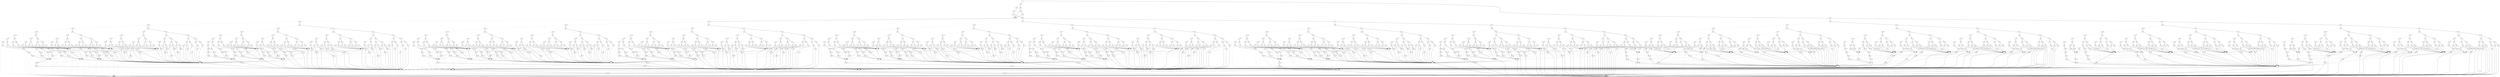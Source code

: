 digraph G {
0 [shape=box, label="0", style=filled, shape=box, height=0.3, width=0.3];
1 [shape=box, label="1", style=filled, shape=box, height=0.3, width=0.3];
165580 [label="1"];
165580 -> 165405 [style=dotted];
165580 -> 165579 [style=filled];
165405 [label="22"];
165405 -> 165401 [style=dotted];
165405 -> 165404 [style=filled];
165401 [label="23"];
165401 -> 165400 [style=dotted];
165401 -> 164873 [style=filled];
165400 [label="24"];
165400 -> 165399 [style=dotted];
165400 -> 164873 [style=filled];
165399 [label="25"];
165399 -> 164873 [style=dotted];
165399 -> 165398 [style=filled];
164873 [label="26"];
164873 -> 162809 [style=dotted];
164873 -> 164872 [style=filled];
162809 [label="27"];
162809 -> 162634 [style=dotted];
162809 -> 162808 [style=filled];
162634 [label="28"];
162634 -> 162557 [style=dotted];
162634 -> 162633 [style=filled];
162557 [label="29"];
162557 -> 162509 [style=dotted];
162557 -> 162556 [style=filled];
162509 [label="30"];
162509 -> 162492 [style=dotted];
162509 -> 162508 [style=filled];
162492 [label="31"];
162492 -> 162475 [style=dotted];
162492 -> 162491 [style=filled];
162475 [label="32"];
162475 -> 162467 [style=dotted];
162475 -> 162474 [style=filled];
162467 [label="33"];
162467 -> 0 [style=dotted];
162467 -> 162466 [style=filled];
162466 [label="37"];
162466 -> 0 [style=dotted];
162466 -> 162465 [style=filled];
162465 [label="38"];
162465 -> 0 [style=dotted];
162465 -> 162464 [style=filled];
162464 [label="39"];
162464 -> 0 [style=dotted];
162464 -> 162463 [style=filled];
162463 [label="40"];
162463 -> 0 [style=dotted];
162463 -> 162462 [style=filled];
162462 [label="41"];
162462 -> 0 [style=dotted];
162462 -> 162461 [style=filled];
162461 [label="42"];
162461 -> 0 [style=dotted];
162461 -> 109558 [style=filled];
109558 [label="43"];
109558 -> 0 [style=dotted];
109558 -> 42455 [style=filled];
42455 [label="48"];
42455 -> 0 [style=dotted];
42455 -> 101 [style=filled];
101 [label="49"];
101 -> 1 [style=dotted];
101 -> 0 [style=filled];
162474 [label="33"];
162474 -> 162470 [style=dotted];
162474 -> 162473 [style=filled];
162470 [label="37"];
162470 -> 0 [style=dotted];
162470 -> 162469 [style=filled];
162469 [label="38"];
162469 -> 0 [style=dotted];
162469 -> 162468 [style=filled];
162468 [label="39"];
162468 -> 0 [style=dotted];
162468 -> 162462 [style=filled];
162473 [label="37"];
162473 -> 0 [style=dotted];
162473 -> 162472 [style=filled];
162472 [label="38"];
162472 -> 0 [style=dotted];
162472 -> 162471 [style=filled];
162471 [label="39"];
162471 -> 162463 [style=dotted];
162471 -> 162462 [style=filled];
162491 [label="32"];
162491 -> 162483 [style=dotted];
162491 -> 162490 [style=filled];
162483 [label="33"];
162483 -> 162477 [style=dotted];
162483 -> 162482 [style=filled];
162477 [label="37"];
162477 -> 0 [style=dotted];
162477 -> 162476 [style=filled];
162476 [label="38"];
162476 -> 0 [style=dotted];
162476 -> 162462 [style=filled];
162482 [label="37"];
162482 -> 0 [style=dotted];
162482 -> 162481 [style=filled];
162481 [label="38"];
162481 -> 0 [style=dotted];
162481 -> 162480 [style=filled];
162480 [label="39"];
162480 -> 162462 [style=dotted];
162480 -> 162479 [style=filled];
162479 [label="40"];
162479 -> 162462 [style=dotted];
162479 -> 162478 [style=filled];
162478 [label="41"];
162478 -> 0 [style=dotted];
162478 -> 100099 [style=filled];
100099 [label="42"];
100099 -> 0 [style=dotted];
100099 -> 42455 [style=filled];
162490 [label="33"];
162490 -> 162486 [style=dotted];
162490 -> 162489 [style=filled];
162486 [label="37"];
162486 -> 0 [style=dotted];
162486 -> 162485 [style=filled];
162485 [label="38"];
162485 -> 0 [style=dotted];
162485 -> 162484 [style=filled];
162484 [label="39"];
162484 -> 162462 [style=dotted];
162484 -> 162478 [style=filled];
162489 [label="37"];
162489 -> 0 [style=dotted];
162489 -> 162488 [style=filled];
162488 [label="38"];
162488 -> 0 [style=dotted];
162488 -> 162487 [style=filled];
162487 [label="39"];
162487 -> 162479 [style=dotted];
162487 -> 162478 [style=filled];
162508 [label="31"];
162508 -> 162500 [style=dotted];
162508 -> 162507 [style=filled];
162500 [label="32"];
162500 -> 162496 [style=dotted];
162500 -> 162499 [style=filled];
162496 [label="33"];
162496 -> 162494 [style=dotted];
162496 -> 162495 [style=filled];
162494 [label="37"];
162494 -> 0 [style=dotted];
162494 -> 162493 [style=filled];
162493 [label="38"];
162493 -> 0 [style=dotted];
162493 -> 162478 [style=filled];
162495 [label="37"];
162495 -> 162465 [style=dotted];
162495 -> 162493 [style=filled];
162499 [label="33"];
162499 -> 162497 [style=dotted];
162499 -> 162498 [style=filled];
162497 [label="37"];
162497 -> 162469 [style=dotted];
162497 -> 162493 [style=filled];
162498 [label="37"];
162498 -> 162472 [style=dotted];
162498 -> 162493 [style=filled];
162507 [label="32"];
162507 -> 162503 [style=dotted];
162507 -> 162506 [style=filled];
162503 [label="33"];
162503 -> 162501 [style=dotted];
162503 -> 162502 [style=filled];
162501 [label="37"];
162501 -> 162476 [style=dotted];
162501 -> 162493 [style=filled];
162502 [label="37"];
162502 -> 162481 [style=dotted];
162502 -> 162493 [style=filled];
162506 [label="33"];
162506 -> 162504 [style=dotted];
162506 -> 162505 [style=filled];
162504 [label="37"];
162504 -> 162485 [style=dotted];
162504 -> 162493 [style=filled];
162505 [label="37"];
162505 -> 162488 [style=dotted];
162505 -> 162493 [style=filled];
162556 [label="30"];
162556 -> 162539 [style=dotted];
162556 -> 162555 [style=filled];
162539 [label="31"];
162539 -> 162523 [style=dotted];
162539 -> 162538 [style=filled];
162523 [label="32"];
162523 -> 162515 [style=dotted];
162523 -> 162522 [style=filled];
162515 [label="33"];
162515 -> 162493 [style=dotted];
162515 -> 162514 [style=filled];
162514 [label="37"];
162514 -> 162493 [style=dotted];
162514 -> 162513 [style=filled];
162513 [label="38"];
162513 -> 0 [style=dotted];
162513 -> 162512 [style=filled];
162512 [label="39"];
162512 -> 162478 [style=dotted];
162512 -> 162511 [style=filled];
162511 [label="40"];
162511 -> 162478 [style=dotted];
162511 -> 162510 [style=filled];
162510 [label="41"];
162510 -> 162461 [style=dotted];
162510 -> 100099 [style=filled];
162522 [label="33"];
162522 -> 162518 [style=dotted];
162522 -> 162521 [style=filled];
162518 [label="37"];
162518 -> 162493 [style=dotted];
162518 -> 162517 [style=filled];
162517 [label="38"];
162517 -> 0 [style=dotted];
162517 -> 162516 [style=filled];
162516 [label="39"];
162516 -> 162478 [style=dotted];
162516 -> 162510 [style=filled];
162521 [label="37"];
162521 -> 162493 [style=dotted];
162521 -> 162520 [style=filled];
162520 [label="38"];
162520 -> 0 [style=dotted];
162520 -> 162519 [style=filled];
162519 [label="39"];
162519 -> 162511 [style=dotted];
162519 -> 162510 [style=filled];
162538 [label="32"];
162538 -> 162530 [style=dotted];
162538 -> 162537 [style=filled];
162530 [label="33"];
162530 -> 162525 [style=dotted];
162530 -> 162529 [style=filled];
162525 [label="37"];
162525 -> 162493 [style=dotted];
162525 -> 162524 [style=filled];
162524 [label="38"];
162524 -> 0 [style=dotted];
162524 -> 162510 [style=filled];
162529 [label="37"];
162529 -> 162493 [style=dotted];
162529 -> 162528 [style=filled];
162528 [label="38"];
162528 -> 0 [style=dotted];
162528 -> 162527 [style=filled];
162527 [label="39"];
162527 -> 162510 [style=dotted];
162527 -> 162526 [style=filled];
162526 [label="40"];
162526 -> 162510 [style=dotted];
162526 -> 100099 [style=filled];
162537 [label="33"];
162537 -> 162533 [style=dotted];
162537 -> 162536 [style=filled];
162533 [label="37"];
162533 -> 162493 [style=dotted];
162533 -> 162532 [style=filled];
162532 [label="38"];
162532 -> 0 [style=dotted];
162532 -> 162531 [style=filled];
162531 [label="39"];
162531 -> 162510 [style=dotted];
162531 -> 100099 [style=filled];
162536 [label="37"];
162536 -> 162493 [style=dotted];
162536 -> 162535 [style=filled];
162535 [label="38"];
162535 -> 0 [style=dotted];
162535 -> 162534 [style=filled];
162534 [label="39"];
162534 -> 162526 [style=dotted];
162534 -> 100099 [style=filled];
162555 [label="31"];
162555 -> 162547 [style=dotted];
162555 -> 162554 [style=filled];
162547 [label="32"];
162547 -> 162543 [style=dotted];
162547 -> 162546 [style=filled];
162543 [label="33"];
162543 -> 162541 [style=dotted];
162543 -> 162542 [style=filled];
162541 [label="37"];
162541 -> 162493 [style=dotted];
162541 -> 162540 [style=filled];
162540 [label="38"];
162540 -> 0 [style=dotted];
162540 -> 100099 [style=filled];
162542 [label="37"];
162542 -> 162513 [style=dotted];
162542 -> 162540 [style=filled];
162546 [label="33"];
162546 -> 162544 [style=dotted];
162546 -> 162545 [style=filled];
162544 [label="37"];
162544 -> 162517 [style=dotted];
162544 -> 162540 [style=filled];
162545 [label="37"];
162545 -> 162520 [style=dotted];
162545 -> 162540 [style=filled];
162554 [label="32"];
162554 -> 162550 [style=dotted];
162554 -> 162553 [style=filled];
162550 [label="33"];
162550 -> 162548 [style=dotted];
162550 -> 162549 [style=filled];
162548 [label="37"];
162548 -> 162524 [style=dotted];
162548 -> 162540 [style=filled];
162549 [label="37"];
162549 -> 162528 [style=dotted];
162549 -> 162540 [style=filled];
162553 [label="33"];
162553 -> 162551 [style=dotted];
162553 -> 162552 [style=filled];
162551 [label="37"];
162551 -> 162532 [style=dotted];
162551 -> 162540 [style=filled];
162552 [label="37"];
162552 -> 162535 [style=dotted];
162552 -> 162540 [style=filled];
162633 [label="29"];
162633 -> 162595 [style=dotted];
162633 -> 162632 [style=filled];
162595 [label="30"];
162595 -> 162578 [style=dotted];
162595 -> 162594 [style=filled];
162578 [label="31"];
162578 -> 162566 [style=dotted];
162578 -> 162577 [style=filled];
162566 [label="32"];
162566 -> 162560 [style=dotted];
162566 -> 162565 [style=filled];
162560 [label="33"];
162560 -> 162540 [style=dotted];
162560 -> 162559 [style=filled];
162559 [label="37"];
162559 -> 162540 [style=dotted];
162559 -> 162558 [style=filled];
162558 [label="38"];
162558 -> 162464 [style=dotted];
162558 -> 100099 [style=filled];
162565 [label="33"];
162565 -> 162562 [style=dotted];
162565 -> 162564 [style=filled];
162562 [label="37"];
162562 -> 162540 [style=dotted];
162562 -> 162561 [style=filled];
162561 [label="38"];
162561 -> 162468 [style=dotted];
162561 -> 100099 [style=filled];
162564 [label="37"];
162564 -> 162540 [style=dotted];
162564 -> 162563 [style=filled];
162563 [label="38"];
162563 -> 162471 [style=dotted];
162563 -> 100099 [style=filled];
162577 [label="32"];
162577 -> 162571 [style=dotted];
162577 -> 162576 [style=filled];
162571 [label="33"];
162571 -> 162568 [style=dotted];
162571 -> 162570 [style=filled];
162568 [label="37"];
162568 -> 162540 [style=dotted];
162568 -> 162567 [style=filled];
162567 [label="38"];
162567 -> 162462 [style=dotted];
162567 -> 100099 [style=filled];
162570 [label="37"];
162570 -> 162540 [style=dotted];
162570 -> 162569 [style=filled];
162569 [label="38"];
162569 -> 162480 [style=dotted];
162569 -> 100099 [style=filled];
162576 [label="33"];
162576 -> 162573 [style=dotted];
162576 -> 162575 [style=filled];
162573 [label="37"];
162573 -> 162540 [style=dotted];
162573 -> 162572 [style=filled];
162572 [label="38"];
162572 -> 162484 [style=dotted];
162572 -> 100099 [style=filled];
162575 [label="37"];
162575 -> 162540 [style=dotted];
162575 -> 162574 [style=filled];
162574 [label="38"];
162574 -> 162487 [style=dotted];
162574 -> 100099 [style=filled];
162594 [label="31"];
162594 -> 162586 [style=dotted];
162594 -> 162593 [style=filled];
162586 [label="32"];
162586 -> 162582 [style=dotted];
162586 -> 162585 [style=filled];
162582 [label="33"];
162582 -> 162580 [style=dotted];
162582 -> 162581 [style=filled];
162580 [label="37"];
162580 -> 162540 [style=dotted];
162580 -> 162579 [style=filled];
162579 [label="38"];
162579 -> 162478 [style=dotted];
162579 -> 100099 [style=filled];
162581 [label="37"];
162581 -> 162558 [style=dotted];
162581 -> 162579 [style=filled];
162585 [label="33"];
162585 -> 162583 [style=dotted];
162585 -> 162584 [style=filled];
162583 [label="37"];
162583 -> 162561 [style=dotted];
162583 -> 162579 [style=filled];
162584 [label="37"];
162584 -> 162563 [style=dotted];
162584 -> 162579 [style=filled];
162593 [label="32"];
162593 -> 162589 [style=dotted];
162593 -> 162592 [style=filled];
162589 [label="33"];
162589 -> 162587 [style=dotted];
162589 -> 162588 [style=filled];
162587 [label="37"];
162587 -> 162567 [style=dotted];
162587 -> 162579 [style=filled];
162588 [label="37"];
162588 -> 162569 [style=dotted];
162588 -> 162579 [style=filled];
162592 [label="33"];
162592 -> 162590 [style=dotted];
162592 -> 162591 [style=filled];
162590 [label="37"];
162590 -> 162572 [style=dotted];
162590 -> 162579 [style=filled];
162591 [label="37"];
162591 -> 162574 [style=dotted];
162591 -> 162579 [style=filled];
162632 [label="30"];
162632 -> 162616 [style=dotted];
162632 -> 162631 [style=filled];
162616 [label="31"];
162616 -> 162604 [style=dotted];
162616 -> 162615 [style=filled];
162604 [label="32"];
162604 -> 162598 [style=dotted];
162604 -> 162603 [style=filled];
162598 [label="33"];
162598 -> 162579 [style=dotted];
162598 -> 162597 [style=filled];
162597 [label="37"];
162597 -> 162579 [style=dotted];
162597 -> 162596 [style=filled];
162596 [label="38"];
162596 -> 162512 [style=dotted];
162596 -> 100099 [style=filled];
162603 [label="33"];
162603 -> 162600 [style=dotted];
162603 -> 162602 [style=filled];
162600 [label="37"];
162600 -> 162579 [style=dotted];
162600 -> 162599 [style=filled];
162599 [label="38"];
162599 -> 162516 [style=dotted];
162599 -> 100099 [style=filled];
162602 [label="37"];
162602 -> 162579 [style=dotted];
162602 -> 162601 [style=filled];
162601 [label="38"];
162601 -> 162519 [style=dotted];
162601 -> 100099 [style=filled];
162615 [label="32"];
162615 -> 162609 [style=dotted];
162615 -> 162614 [style=filled];
162609 [label="33"];
162609 -> 162606 [style=dotted];
162609 -> 162608 [style=filled];
162606 [label="37"];
162606 -> 162579 [style=dotted];
162606 -> 162605 [style=filled];
162605 [label="38"];
162605 -> 162510 [style=dotted];
162605 -> 100099 [style=filled];
162608 [label="37"];
162608 -> 162579 [style=dotted];
162608 -> 162607 [style=filled];
162607 [label="38"];
162607 -> 162527 [style=dotted];
162607 -> 100099 [style=filled];
162614 [label="33"];
162614 -> 162611 [style=dotted];
162614 -> 162613 [style=filled];
162611 [label="37"];
162611 -> 162579 [style=dotted];
162611 -> 162610 [style=filled];
162610 [label="38"];
162610 -> 162531 [style=dotted];
162610 -> 100099 [style=filled];
162613 [label="37"];
162613 -> 162579 [style=dotted];
162613 -> 162612 [style=filled];
162612 [label="38"];
162612 -> 162534 [style=dotted];
162612 -> 100099 [style=filled];
162631 [label="31"];
162631 -> 162623 [style=dotted];
162631 -> 162630 [style=filled];
162623 [label="32"];
162623 -> 162619 [style=dotted];
162623 -> 162622 [style=filled];
162619 [label="33"];
162619 -> 162617 [style=dotted];
162619 -> 162618 [style=filled];
162617 [label="37"];
162617 -> 162579 [style=dotted];
162617 -> 100099 [style=filled];
162618 [label="37"];
162618 -> 162596 [style=dotted];
162618 -> 100099 [style=filled];
162622 [label="33"];
162622 -> 162620 [style=dotted];
162622 -> 162621 [style=filled];
162620 [label="37"];
162620 -> 162599 [style=dotted];
162620 -> 100099 [style=filled];
162621 [label="37"];
162621 -> 162601 [style=dotted];
162621 -> 100099 [style=filled];
162630 [label="32"];
162630 -> 162626 [style=dotted];
162630 -> 162629 [style=filled];
162626 [label="33"];
162626 -> 162624 [style=dotted];
162626 -> 162625 [style=filled];
162624 [label="37"];
162624 -> 162605 [style=dotted];
162624 -> 100099 [style=filled];
162625 [label="37"];
162625 -> 162607 [style=dotted];
162625 -> 100099 [style=filled];
162629 [label="33"];
162629 -> 162627 [style=dotted];
162629 -> 162628 [style=filled];
162627 [label="37"];
162627 -> 162610 [style=dotted];
162627 -> 100099 [style=filled];
162628 [label="37"];
162628 -> 162612 [style=dotted];
162628 -> 100099 [style=filled];
162808 [label="28"];
162808 -> 162731 [style=dotted];
162808 -> 162807 [style=filled];
162731 [label="29"];
162731 -> 162683 [style=dotted];
162731 -> 162730 [style=filled];
162683 [label="30"];
162683 -> 162666 [style=dotted];
162683 -> 162682 [style=filled];
162666 [label="31"];
162666 -> 162649 [style=dotted];
162666 -> 162665 [style=filled];
162649 [label="32"];
162649 -> 162641 [style=dotted];
162649 -> 162648 [style=filled];
162641 [label="33"];
162641 -> 100099 [style=dotted];
162641 -> 162640 [style=filled];
162640 [label="37"];
162640 -> 100099 [style=dotted];
162640 -> 162639 [style=filled];
162639 [label="38"];
162639 -> 100099 [style=dotted];
162639 -> 162638 [style=filled];
162638 [label="39"];
162638 -> 100099 [style=dotted];
162638 -> 162637 [style=filled];
162637 [label="40"];
162637 -> 100099 [style=dotted];
162637 -> 162636 [style=filled];
162636 [label="41"];
162636 -> 100099 [style=dotted];
162636 -> 162635 [style=filled];
162635 [label="42"];
162635 -> 109558 [style=dotted];
162635 -> 42455 [style=filled];
162648 [label="33"];
162648 -> 162644 [style=dotted];
162648 -> 162647 [style=filled];
162644 [label="37"];
162644 -> 100099 [style=dotted];
162644 -> 162643 [style=filled];
162643 [label="38"];
162643 -> 100099 [style=dotted];
162643 -> 162642 [style=filled];
162642 [label="39"];
162642 -> 100099 [style=dotted];
162642 -> 162636 [style=filled];
162647 [label="37"];
162647 -> 100099 [style=dotted];
162647 -> 162646 [style=filled];
162646 [label="38"];
162646 -> 100099 [style=dotted];
162646 -> 162645 [style=filled];
162645 [label="39"];
162645 -> 162637 [style=dotted];
162645 -> 162636 [style=filled];
162665 [label="32"];
162665 -> 162657 [style=dotted];
162665 -> 162664 [style=filled];
162657 [label="33"];
162657 -> 162651 [style=dotted];
162657 -> 162656 [style=filled];
162651 [label="37"];
162651 -> 100099 [style=dotted];
162651 -> 162650 [style=filled];
162650 [label="38"];
162650 -> 100099 [style=dotted];
162650 -> 162636 [style=filled];
162656 [label="37"];
162656 -> 100099 [style=dotted];
162656 -> 162655 [style=filled];
162655 [label="38"];
162655 -> 100099 [style=dotted];
162655 -> 162654 [style=filled];
162654 [label="39"];
162654 -> 162636 [style=dotted];
162654 -> 162653 [style=filled];
162653 [label="40"];
162653 -> 162636 [style=dotted];
162653 -> 162652 [style=filled];
162652 [label="41"];
162652 -> 100099 [style=dotted];
162652 -> 42455 [style=filled];
162664 [label="33"];
162664 -> 162660 [style=dotted];
162664 -> 162663 [style=filled];
162660 [label="37"];
162660 -> 100099 [style=dotted];
162660 -> 162659 [style=filled];
162659 [label="38"];
162659 -> 100099 [style=dotted];
162659 -> 162658 [style=filled];
162658 [label="39"];
162658 -> 162636 [style=dotted];
162658 -> 162652 [style=filled];
162663 [label="37"];
162663 -> 100099 [style=dotted];
162663 -> 162662 [style=filled];
162662 [label="38"];
162662 -> 100099 [style=dotted];
162662 -> 162661 [style=filled];
162661 [label="39"];
162661 -> 162653 [style=dotted];
162661 -> 162652 [style=filled];
162682 [label="31"];
162682 -> 162674 [style=dotted];
162682 -> 162681 [style=filled];
162674 [label="32"];
162674 -> 162670 [style=dotted];
162674 -> 162673 [style=filled];
162670 [label="33"];
162670 -> 162668 [style=dotted];
162670 -> 162669 [style=filled];
162668 [label="37"];
162668 -> 100099 [style=dotted];
162668 -> 162667 [style=filled];
162667 [label="38"];
162667 -> 100099 [style=dotted];
162667 -> 162652 [style=filled];
162669 [label="37"];
162669 -> 162639 [style=dotted];
162669 -> 162667 [style=filled];
162673 [label="33"];
162673 -> 162671 [style=dotted];
162673 -> 162672 [style=filled];
162671 [label="37"];
162671 -> 162643 [style=dotted];
162671 -> 162667 [style=filled];
162672 [label="37"];
162672 -> 162646 [style=dotted];
162672 -> 162667 [style=filled];
162681 [label="32"];
162681 -> 162677 [style=dotted];
162681 -> 162680 [style=filled];
162677 [label="33"];
162677 -> 162675 [style=dotted];
162677 -> 162676 [style=filled];
162675 [label="37"];
162675 -> 162650 [style=dotted];
162675 -> 162667 [style=filled];
162676 [label="37"];
162676 -> 162655 [style=dotted];
162676 -> 162667 [style=filled];
162680 [label="33"];
162680 -> 162678 [style=dotted];
162680 -> 162679 [style=filled];
162678 [label="37"];
162678 -> 162659 [style=dotted];
162678 -> 162667 [style=filled];
162679 [label="37"];
162679 -> 162662 [style=dotted];
162679 -> 162667 [style=filled];
162730 [label="30"];
162730 -> 162713 [style=dotted];
162730 -> 162729 [style=filled];
162713 [label="31"];
162713 -> 162697 [style=dotted];
162713 -> 162712 [style=filled];
162697 [label="32"];
162697 -> 162689 [style=dotted];
162697 -> 162696 [style=filled];
162689 [label="33"];
162689 -> 162667 [style=dotted];
162689 -> 162688 [style=filled];
162688 [label="37"];
162688 -> 162667 [style=dotted];
162688 -> 162687 [style=filled];
162687 [label="38"];
162687 -> 100099 [style=dotted];
162687 -> 162686 [style=filled];
162686 [label="39"];
162686 -> 162652 [style=dotted];
162686 -> 162685 [style=filled];
162685 [label="40"];
162685 -> 162652 [style=dotted];
162685 -> 162684 [style=filled];
162684 [label="41"];
162684 -> 162635 [style=dotted];
162684 -> 42455 [style=filled];
162696 [label="33"];
162696 -> 162692 [style=dotted];
162696 -> 162695 [style=filled];
162692 [label="37"];
162692 -> 162667 [style=dotted];
162692 -> 162691 [style=filled];
162691 [label="38"];
162691 -> 100099 [style=dotted];
162691 -> 162690 [style=filled];
162690 [label="39"];
162690 -> 162652 [style=dotted];
162690 -> 162684 [style=filled];
162695 [label="37"];
162695 -> 162667 [style=dotted];
162695 -> 162694 [style=filled];
162694 [label="38"];
162694 -> 100099 [style=dotted];
162694 -> 162693 [style=filled];
162693 [label="39"];
162693 -> 162685 [style=dotted];
162693 -> 162684 [style=filled];
162712 [label="32"];
162712 -> 162704 [style=dotted];
162712 -> 162711 [style=filled];
162704 [label="33"];
162704 -> 162699 [style=dotted];
162704 -> 162703 [style=filled];
162699 [label="37"];
162699 -> 162667 [style=dotted];
162699 -> 162698 [style=filled];
162698 [label="38"];
162698 -> 100099 [style=dotted];
162698 -> 162684 [style=filled];
162703 [label="37"];
162703 -> 162667 [style=dotted];
162703 -> 162702 [style=filled];
162702 [label="38"];
162702 -> 100099 [style=dotted];
162702 -> 162701 [style=filled];
162701 [label="39"];
162701 -> 162684 [style=dotted];
162701 -> 162700 [style=filled];
162700 [label="40"];
162700 -> 162684 [style=dotted];
162700 -> 42455 [style=filled];
162711 [label="33"];
162711 -> 162707 [style=dotted];
162711 -> 162710 [style=filled];
162707 [label="37"];
162707 -> 162667 [style=dotted];
162707 -> 162706 [style=filled];
162706 [label="38"];
162706 -> 100099 [style=dotted];
162706 -> 162705 [style=filled];
162705 [label="39"];
162705 -> 162684 [style=dotted];
162705 -> 42455 [style=filled];
162710 [label="37"];
162710 -> 162667 [style=dotted];
162710 -> 162709 [style=filled];
162709 [label="38"];
162709 -> 100099 [style=dotted];
162709 -> 162708 [style=filled];
162708 [label="39"];
162708 -> 162700 [style=dotted];
162708 -> 42455 [style=filled];
162729 [label="31"];
162729 -> 162721 [style=dotted];
162729 -> 162728 [style=filled];
162721 [label="32"];
162721 -> 162717 [style=dotted];
162721 -> 162720 [style=filled];
162717 [label="33"];
162717 -> 162715 [style=dotted];
162717 -> 162716 [style=filled];
162715 [label="37"];
162715 -> 162667 [style=dotted];
162715 -> 162714 [style=filled];
162714 [label="38"];
162714 -> 100099 [style=dotted];
162714 -> 42455 [style=filled];
162716 [label="37"];
162716 -> 162687 [style=dotted];
162716 -> 162714 [style=filled];
162720 [label="33"];
162720 -> 162718 [style=dotted];
162720 -> 162719 [style=filled];
162718 [label="37"];
162718 -> 162691 [style=dotted];
162718 -> 162714 [style=filled];
162719 [label="37"];
162719 -> 162694 [style=dotted];
162719 -> 162714 [style=filled];
162728 [label="32"];
162728 -> 162724 [style=dotted];
162728 -> 162727 [style=filled];
162724 [label="33"];
162724 -> 162722 [style=dotted];
162724 -> 162723 [style=filled];
162722 [label="37"];
162722 -> 162698 [style=dotted];
162722 -> 162714 [style=filled];
162723 [label="37"];
162723 -> 162702 [style=dotted];
162723 -> 162714 [style=filled];
162727 [label="33"];
162727 -> 162725 [style=dotted];
162727 -> 162726 [style=filled];
162725 [label="37"];
162725 -> 162706 [style=dotted];
162725 -> 162714 [style=filled];
162726 [label="37"];
162726 -> 162709 [style=dotted];
162726 -> 162714 [style=filled];
162807 [label="29"];
162807 -> 162769 [style=dotted];
162807 -> 162806 [style=filled];
162769 [label="30"];
162769 -> 162752 [style=dotted];
162769 -> 162768 [style=filled];
162752 [label="31"];
162752 -> 162740 [style=dotted];
162752 -> 162751 [style=filled];
162740 [label="32"];
162740 -> 162734 [style=dotted];
162740 -> 162739 [style=filled];
162734 [label="33"];
162734 -> 162714 [style=dotted];
162734 -> 162733 [style=filled];
162733 [label="37"];
162733 -> 162714 [style=dotted];
162733 -> 162732 [style=filled];
162732 [label="38"];
162732 -> 162638 [style=dotted];
162732 -> 42455 [style=filled];
162739 [label="33"];
162739 -> 162736 [style=dotted];
162739 -> 162738 [style=filled];
162736 [label="37"];
162736 -> 162714 [style=dotted];
162736 -> 162735 [style=filled];
162735 [label="38"];
162735 -> 162642 [style=dotted];
162735 -> 42455 [style=filled];
162738 [label="37"];
162738 -> 162714 [style=dotted];
162738 -> 162737 [style=filled];
162737 [label="38"];
162737 -> 162645 [style=dotted];
162737 -> 42455 [style=filled];
162751 [label="32"];
162751 -> 162745 [style=dotted];
162751 -> 162750 [style=filled];
162745 [label="33"];
162745 -> 162742 [style=dotted];
162745 -> 162744 [style=filled];
162742 [label="37"];
162742 -> 162714 [style=dotted];
162742 -> 162741 [style=filled];
162741 [label="38"];
162741 -> 162636 [style=dotted];
162741 -> 42455 [style=filled];
162744 [label="37"];
162744 -> 162714 [style=dotted];
162744 -> 162743 [style=filled];
162743 [label="38"];
162743 -> 162654 [style=dotted];
162743 -> 42455 [style=filled];
162750 [label="33"];
162750 -> 162747 [style=dotted];
162750 -> 162749 [style=filled];
162747 [label="37"];
162747 -> 162714 [style=dotted];
162747 -> 162746 [style=filled];
162746 [label="38"];
162746 -> 162658 [style=dotted];
162746 -> 42455 [style=filled];
162749 [label="37"];
162749 -> 162714 [style=dotted];
162749 -> 162748 [style=filled];
162748 [label="38"];
162748 -> 162661 [style=dotted];
162748 -> 42455 [style=filled];
162768 [label="31"];
162768 -> 162760 [style=dotted];
162768 -> 162767 [style=filled];
162760 [label="32"];
162760 -> 162756 [style=dotted];
162760 -> 162759 [style=filled];
162756 [label="33"];
162756 -> 162754 [style=dotted];
162756 -> 162755 [style=filled];
162754 [label="37"];
162754 -> 162714 [style=dotted];
162754 -> 162753 [style=filled];
162753 [label="38"];
162753 -> 162652 [style=dotted];
162753 -> 42455 [style=filled];
162755 [label="37"];
162755 -> 162732 [style=dotted];
162755 -> 162753 [style=filled];
162759 [label="33"];
162759 -> 162757 [style=dotted];
162759 -> 162758 [style=filled];
162757 [label="37"];
162757 -> 162735 [style=dotted];
162757 -> 162753 [style=filled];
162758 [label="37"];
162758 -> 162737 [style=dotted];
162758 -> 162753 [style=filled];
162767 [label="32"];
162767 -> 162763 [style=dotted];
162767 -> 162766 [style=filled];
162763 [label="33"];
162763 -> 162761 [style=dotted];
162763 -> 162762 [style=filled];
162761 [label="37"];
162761 -> 162741 [style=dotted];
162761 -> 162753 [style=filled];
162762 [label="37"];
162762 -> 162743 [style=dotted];
162762 -> 162753 [style=filled];
162766 [label="33"];
162766 -> 162764 [style=dotted];
162766 -> 162765 [style=filled];
162764 [label="37"];
162764 -> 162746 [style=dotted];
162764 -> 162753 [style=filled];
162765 [label="37"];
162765 -> 162748 [style=dotted];
162765 -> 162753 [style=filled];
162806 [label="30"];
162806 -> 162790 [style=dotted];
162806 -> 162805 [style=filled];
162790 [label="31"];
162790 -> 162778 [style=dotted];
162790 -> 162789 [style=filled];
162778 [label="32"];
162778 -> 162772 [style=dotted];
162778 -> 162777 [style=filled];
162772 [label="33"];
162772 -> 162753 [style=dotted];
162772 -> 162771 [style=filled];
162771 [label="37"];
162771 -> 162753 [style=dotted];
162771 -> 162770 [style=filled];
162770 [label="38"];
162770 -> 162686 [style=dotted];
162770 -> 42455 [style=filled];
162777 [label="33"];
162777 -> 162774 [style=dotted];
162777 -> 162776 [style=filled];
162774 [label="37"];
162774 -> 162753 [style=dotted];
162774 -> 162773 [style=filled];
162773 [label="38"];
162773 -> 162690 [style=dotted];
162773 -> 42455 [style=filled];
162776 [label="37"];
162776 -> 162753 [style=dotted];
162776 -> 162775 [style=filled];
162775 [label="38"];
162775 -> 162693 [style=dotted];
162775 -> 42455 [style=filled];
162789 [label="32"];
162789 -> 162783 [style=dotted];
162789 -> 162788 [style=filled];
162783 [label="33"];
162783 -> 162780 [style=dotted];
162783 -> 162782 [style=filled];
162780 [label="37"];
162780 -> 162753 [style=dotted];
162780 -> 162779 [style=filled];
162779 [label="38"];
162779 -> 162684 [style=dotted];
162779 -> 42455 [style=filled];
162782 [label="37"];
162782 -> 162753 [style=dotted];
162782 -> 162781 [style=filled];
162781 [label="38"];
162781 -> 162701 [style=dotted];
162781 -> 42455 [style=filled];
162788 [label="33"];
162788 -> 162785 [style=dotted];
162788 -> 162787 [style=filled];
162785 [label="37"];
162785 -> 162753 [style=dotted];
162785 -> 162784 [style=filled];
162784 [label="38"];
162784 -> 162705 [style=dotted];
162784 -> 42455 [style=filled];
162787 [label="37"];
162787 -> 162753 [style=dotted];
162787 -> 162786 [style=filled];
162786 [label="38"];
162786 -> 162708 [style=dotted];
162786 -> 42455 [style=filled];
162805 [label="31"];
162805 -> 162797 [style=dotted];
162805 -> 162804 [style=filled];
162797 [label="32"];
162797 -> 162793 [style=dotted];
162797 -> 162796 [style=filled];
162793 [label="33"];
162793 -> 162791 [style=dotted];
162793 -> 162792 [style=filled];
162791 [label="37"];
162791 -> 162753 [style=dotted];
162791 -> 42455 [style=filled];
162792 [label="37"];
162792 -> 162770 [style=dotted];
162792 -> 42455 [style=filled];
162796 [label="33"];
162796 -> 162794 [style=dotted];
162796 -> 162795 [style=filled];
162794 [label="37"];
162794 -> 162773 [style=dotted];
162794 -> 42455 [style=filled];
162795 [label="37"];
162795 -> 162775 [style=dotted];
162795 -> 42455 [style=filled];
162804 [label="32"];
162804 -> 162800 [style=dotted];
162804 -> 162803 [style=filled];
162800 [label="33"];
162800 -> 162798 [style=dotted];
162800 -> 162799 [style=filled];
162798 [label="37"];
162798 -> 162779 [style=dotted];
162798 -> 42455 [style=filled];
162799 [label="37"];
162799 -> 162781 [style=dotted];
162799 -> 42455 [style=filled];
162803 [label="33"];
162803 -> 162801 [style=dotted];
162803 -> 162802 [style=filled];
162801 [label="37"];
162801 -> 162784 [style=dotted];
162801 -> 42455 [style=filled];
162802 [label="37"];
162802 -> 162786 [style=dotted];
162802 -> 42455 [style=filled];
164872 [label="27"];
164872 -> 164708 [style=dotted];
164872 -> 164871 [style=filled];
164708 [label="28"];
164708 -> 164631 [style=dotted];
164708 -> 164707 [style=filled];
164631 [label="29"];
164631 -> 164583 [style=dotted];
164631 -> 164630 [style=filled];
164583 [label="30"];
164583 -> 164566 [style=dotted];
164583 -> 164582 [style=filled];
164566 [label="31"];
164566 -> 164549 [style=dotted];
164566 -> 164565 [style=filled];
164549 [label="32"];
164549 -> 164541 [style=dotted];
164549 -> 164548 [style=filled];
164541 [label="33"];
164541 -> 42626 [style=dotted];
164541 -> 164540 [style=filled];
42626 [label="48"];
42626 -> 101 [style=dotted];
42626 -> 100 [style=filled];
100 [label="49"];
100 -> 0 [style=dotted];
100 -> 1 [style=filled];
164540 [label="37"];
164540 -> 42626 [style=dotted];
164540 -> 164539 [style=filled];
164539 [label="38"];
164539 -> 42626 [style=dotted];
164539 -> 164538 [style=filled];
164538 [label="39"];
164538 -> 42626 [style=dotted];
164538 -> 164537 [style=filled];
164537 [label="40"];
164537 -> 42626 [style=dotted];
164537 -> 164536 [style=filled];
164536 [label="41"];
164536 -> 42626 [style=dotted];
164536 -> 164535 [style=filled];
164535 [label="42"];
164535 -> 42626 [style=dotted];
164535 -> 43207 [style=filled];
43207 [label="43"];
43207 -> 42626 [style=dotted];
43207 -> 4612 [style=filled];
4612 [label="48"];
4612 -> 101 [style=dotted];
4612 -> 1 [style=filled];
164548 [label="33"];
164548 -> 164544 [style=dotted];
164548 -> 164547 [style=filled];
164544 [label="37"];
164544 -> 42626 [style=dotted];
164544 -> 164543 [style=filled];
164543 [label="38"];
164543 -> 42626 [style=dotted];
164543 -> 164542 [style=filled];
164542 [label="39"];
164542 -> 42626 [style=dotted];
164542 -> 164536 [style=filled];
164547 [label="37"];
164547 -> 42626 [style=dotted];
164547 -> 164546 [style=filled];
164546 [label="38"];
164546 -> 42626 [style=dotted];
164546 -> 164545 [style=filled];
164545 [label="39"];
164545 -> 164537 [style=dotted];
164545 -> 164536 [style=filled];
164565 [label="32"];
164565 -> 164557 [style=dotted];
164565 -> 164564 [style=filled];
164557 [label="33"];
164557 -> 164551 [style=dotted];
164557 -> 164556 [style=filled];
164551 [label="37"];
164551 -> 42626 [style=dotted];
164551 -> 164550 [style=filled];
164550 [label="38"];
164550 -> 42626 [style=dotted];
164550 -> 164536 [style=filled];
164556 [label="37"];
164556 -> 42626 [style=dotted];
164556 -> 164555 [style=filled];
164555 [label="38"];
164555 -> 42626 [style=dotted];
164555 -> 164554 [style=filled];
164554 [label="39"];
164554 -> 164536 [style=dotted];
164554 -> 164553 [style=filled];
164553 [label="40"];
164553 -> 164536 [style=dotted];
164553 -> 164552 [style=filled];
164552 [label="41"];
164552 -> 42626 [style=dotted];
164552 -> 68435 [style=filled];
68435 [label="42"];
68435 -> 42626 [style=dotted];
68435 -> 4612 [style=filled];
164564 [label="33"];
164564 -> 164560 [style=dotted];
164564 -> 164563 [style=filled];
164560 [label="37"];
164560 -> 42626 [style=dotted];
164560 -> 164559 [style=filled];
164559 [label="38"];
164559 -> 42626 [style=dotted];
164559 -> 164558 [style=filled];
164558 [label="39"];
164558 -> 164536 [style=dotted];
164558 -> 164552 [style=filled];
164563 [label="37"];
164563 -> 42626 [style=dotted];
164563 -> 164562 [style=filled];
164562 [label="38"];
164562 -> 42626 [style=dotted];
164562 -> 164561 [style=filled];
164561 [label="39"];
164561 -> 164553 [style=dotted];
164561 -> 164552 [style=filled];
164582 [label="31"];
164582 -> 164574 [style=dotted];
164582 -> 164581 [style=filled];
164574 [label="32"];
164574 -> 164570 [style=dotted];
164574 -> 164573 [style=filled];
164570 [label="33"];
164570 -> 164568 [style=dotted];
164570 -> 164569 [style=filled];
164568 [label="37"];
164568 -> 42626 [style=dotted];
164568 -> 164567 [style=filled];
164567 [label="38"];
164567 -> 42626 [style=dotted];
164567 -> 164552 [style=filled];
164569 [label="37"];
164569 -> 164539 [style=dotted];
164569 -> 164567 [style=filled];
164573 [label="33"];
164573 -> 164571 [style=dotted];
164573 -> 164572 [style=filled];
164571 [label="37"];
164571 -> 164543 [style=dotted];
164571 -> 164567 [style=filled];
164572 [label="37"];
164572 -> 164546 [style=dotted];
164572 -> 164567 [style=filled];
164581 [label="32"];
164581 -> 164577 [style=dotted];
164581 -> 164580 [style=filled];
164577 [label="33"];
164577 -> 164575 [style=dotted];
164577 -> 164576 [style=filled];
164575 [label="37"];
164575 -> 164550 [style=dotted];
164575 -> 164567 [style=filled];
164576 [label="37"];
164576 -> 164555 [style=dotted];
164576 -> 164567 [style=filled];
164580 [label="33"];
164580 -> 164578 [style=dotted];
164580 -> 164579 [style=filled];
164578 [label="37"];
164578 -> 164559 [style=dotted];
164578 -> 164567 [style=filled];
164579 [label="37"];
164579 -> 164562 [style=dotted];
164579 -> 164567 [style=filled];
164630 [label="30"];
164630 -> 164613 [style=dotted];
164630 -> 164629 [style=filled];
164613 [label="31"];
164613 -> 164597 [style=dotted];
164613 -> 164612 [style=filled];
164597 [label="32"];
164597 -> 164589 [style=dotted];
164597 -> 164596 [style=filled];
164589 [label="33"];
164589 -> 164567 [style=dotted];
164589 -> 164588 [style=filled];
164588 [label="37"];
164588 -> 164567 [style=dotted];
164588 -> 164587 [style=filled];
164587 [label="38"];
164587 -> 42626 [style=dotted];
164587 -> 164586 [style=filled];
164586 [label="39"];
164586 -> 164552 [style=dotted];
164586 -> 164585 [style=filled];
164585 [label="40"];
164585 -> 164552 [style=dotted];
164585 -> 164584 [style=filled];
164584 [label="41"];
164584 -> 164535 [style=dotted];
164584 -> 68435 [style=filled];
164596 [label="33"];
164596 -> 164592 [style=dotted];
164596 -> 164595 [style=filled];
164592 [label="37"];
164592 -> 164567 [style=dotted];
164592 -> 164591 [style=filled];
164591 [label="38"];
164591 -> 42626 [style=dotted];
164591 -> 164590 [style=filled];
164590 [label="39"];
164590 -> 164552 [style=dotted];
164590 -> 164584 [style=filled];
164595 [label="37"];
164595 -> 164567 [style=dotted];
164595 -> 164594 [style=filled];
164594 [label="38"];
164594 -> 42626 [style=dotted];
164594 -> 164593 [style=filled];
164593 [label="39"];
164593 -> 164585 [style=dotted];
164593 -> 164584 [style=filled];
164612 [label="32"];
164612 -> 164604 [style=dotted];
164612 -> 164611 [style=filled];
164604 [label="33"];
164604 -> 164599 [style=dotted];
164604 -> 164603 [style=filled];
164599 [label="37"];
164599 -> 164567 [style=dotted];
164599 -> 164598 [style=filled];
164598 [label="38"];
164598 -> 42626 [style=dotted];
164598 -> 164584 [style=filled];
164603 [label="37"];
164603 -> 164567 [style=dotted];
164603 -> 164602 [style=filled];
164602 [label="38"];
164602 -> 42626 [style=dotted];
164602 -> 164601 [style=filled];
164601 [label="39"];
164601 -> 164584 [style=dotted];
164601 -> 164600 [style=filled];
164600 [label="40"];
164600 -> 164584 [style=dotted];
164600 -> 68435 [style=filled];
164611 [label="33"];
164611 -> 164607 [style=dotted];
164611 -> 164610 [style=filled];
164607 [label="37"];
164607 -> 164567 [style=dotted];
164607 -> 164606 [style=filled];
164606 [label="38"];
164606 -> 42626 [style=dotted];
164606 -> 164605 [style=filled];
164605 [label="39"];
164605 -> 164584 [style=dotted];
164605 -> 68435 [style=filled];
164610 [label="37"];
164610 -> 164567 [style=dotted];
164610 -> 164609 [style=filled];
164609 [label="38"];
164609 -> 42626 [style=dotted];
164609 -> 164608 [style=filled];
164608 [label="39"];
164608 -> 164600 [style=dotted];
164608 -> 68435 [style=filled];
164629 [label="31"];
164629 -> 164621 [style=dotted];
164629 -> 164628 [style=filled];
164621 [label="32"];
164621 -> 164617 [style=dotted];
164621 -> 164620 [style=filled];
164617 [label="33"];
164617 -> 164615 [style=dotted];
164617 -> 164616 [style=filled];
164615 [label="37"];
164615 -> 164567 [style=dotted];
164615 -> 164614 [style=filled];
164614 [label="38"];
164614 -> 42626 [style=dotted];
164614 -> 68435 [style=filled];
164616 [label="37"];
164616 -> 164587 [style=dotted];
164616 -> 164614 [style=filled];
164620 [label="33"];
164620 -> 164618 [style=dotted];
164620 -> 164619 [style=filled];
164618 [label="37"];
164618 -> 164591 [style=dotted];
164618 -> 164614 [style=filled];
164619 [label="37"];
164619 -> 164594 [style=dotted];
164619 -> 164614 [style=filled];
164628 [label="32"];
164628 -> 164624 [style=dotted];
164628 -> 164627 [style=filled];
164624 [label="33"];
164624 -> 164622 [style=dotted];
164624 -> 164623 [style=filled];
164622 [label="37"];
164622 -> 164598 [style=dotted];
164622 -> 164614 [style=filled];
164623 [label="37"];
164623 -> 164602 [style=dotted];
164623 -> 164614 [style=filled];
164627 [label="33"];
164627 -> 164625 [style=dotted];
164627 -> 164626 [style=filled];
164625 [label="37"];
164625 -> 164606 [style=dotted];
164625 -> 164614 [style=filled];
164626 [label="37"];
164626 -> 164609 [style=dotted];
164626 -> 164614 [style=filled];
164707 [label="29"];
164707 -> 164669 [style=dotted];
164707 -> 164706 [style=filled];
164669 [label="30"];
164669 -> 164652 [style=dotted];
164669 -> 164668 [style=filled];
164652 [label="31"];
164652 -> 164640 [style=dotted];
164652 -> 164651 [style=filled];
164640 [label="32"];
164640 -> 164634 [style=dotted];
164640 -> 164639 [style=filled];
164634 [label="33"];
164634 -> 164614 [style=dotted];
164634 -> 164633 [style=filled];
164633 [label="37"];
164633 -> 164614 [style=dotted];
164633 -> 164632 [style=filled];
164632 [label="38"];
164632 -> 164538 [style=dotted];
164632 -> 68435 [style=filled];
164639 [label="33"];
164639 -> 164636 [style=dotted];
164639 -> 164638 [style=filled];
164636 [label="37"];
164636 -> 164614 [style=dotted];
164636 -> 164635 [style=filled];
164635 [label="38"];
164635 -> 164542 [style=dotted];
164635 -> 68435 [style=filled];
164638 [label="37"];
164638 -> 164614 [style=dotted];
164638 -> 164637 [style=filled];
164637 [label="38"];
164637 -> 164545 [style=dotted];
164637 -> 68435 [style=filled];
164651 [label="32"];
164651 -> 164645 [style=dotted];
164651 -> 164650 [style=filled];
164645 [label="33"];
164645 -> 164642 [style=dotted];
164645 -> 164644 [style=filled];
164642 [label="37"];
164642 -> 164614 [style=dotted];
164642 -> 164641 [style=filled];
164641 [label="38"];
164641 -> 164536 [style=dotted];
164641 -> 68435 [style=filled];
164644 [label="37"];
164644 -> 164614 [style=dotted];
164644 -> 164643 [style=filled];
164643 [label="38"];
164643 -> 164554 [style=dotted];
164643 -> 68435 [style=filled];
164650 [label="33"];
164650 -> 164647 [style=dotted];
164650 -> 164649 [style=filled];
164647 [label="37"];
164647 -> 164614 [style=dotted];
164647 -> 164646 [style=filled];
164646 [label="38"];
164646 -> 164558 [style=dotted];
164646 -> 68435 [style=filled];
164649 [label="37"];
164649 -> 164614 [style=dotted];
164649 -> 164648 [style=filled];
164648 [label="38"];
164648 -> 164561 [style=dotted];
164648 -> 68435 [style=filled];
164668 [label="31"];
164668 -> 164660 [style=dotted];
164668 -> 164667 [style=filled];
164660 [label="32"];
164660 -> 164656 [style=dotted];
164660 -> 164659 [style=filled];
164656 [label="33"];
164656 -> 164654 [style=dotted];
164656 -> 164655 [style=filled];
164654 [label="37"];
164654 -> 164614 [style=dotted];
164654 -> 164653 [style=filled];
164653 [label="38"];
164653 -> 164552 [style=dotted];
164653 -> 68435 [style=filled];
164655 [label="37"];
164655 -> 164632 [style=dotted];
164655 -> 164653 [style=filled];
164659 [label="33"];
164659 -> 164657 [style=dotted];
164659 -> 164658 [style=filled];
164657 [label="37"];
164657 -> 164635 [style=dotted];
164657 -> 164653 [style=filled];
164658 [label="37"];
164658 -> 164637 [style=dotted];
164658 -> 164653 [style=filled];
164667 [label="32"];
164667 -> 164663 [style=dotted];
164667 -> 164666 [style=filled];
164663 [label="33"];
164663 -> 164661 [style=dotted];
164663 -> 164662 [style=filled];
164661 [label="37"];
164661 -> 164641 [style=dotted];
164661 -> 164653 [style=filled];
164662 [label="37"];
164662 -> 164643 [style=dotted];
164662 -> 164653 [style=filled];
164666 [label="33"];
164666 -> 164664 [style=dotted];
164666 -> 164665 [style=filled];
164664 [label="37"];
164664 -> 164646 [style=dotted];
164664 -> 164653 [style=filled];
164665 [label="37"];
164665 -> 164648 [style=dotted];
164665 -> 164653 [style=filled];
164706 [label="30"];
164706 -> 164690 [style=dotted];
164706 -> 164705 [style=filled];
164690 [label="31"];
164690 -> 164678 [style=dotted];
164690 -> 164689 [style=filled];
164678 [label="32"];
164678 -> 164672 [style=dotted];
164678 -> 164677 [style=filled];
164672 [label="33"];
164672 -> 164653 [style=dotted];
164672 -> 164671 [style=filled];
164671 [label="37"];
164671 -> 164653 [style=dotted];
164671 -> 164670 [style=filled];
164670 [label="38"];
164670 -> 164586 [style=dotted];
164670 -> 68435 [style=filled];
164677 [label="33"];
164677 -> 164674 [style=dotted];
164677 -> 164676 [style=filled];
164674 [label="37"];
164674 -> 164653 [style=dotted];
164674 -> 164673 [style=filled];
164673 [label="38"];
164673 -> 164590 [style=dotted];
164673 -> 68435 [style=filled];
164676 [label="37"];
164676 -> 164653 [style=dotted];
164676 -> 164675 [style=filled];
164675 [label="38"];
164675 -> 164593 [style=dotted];
164675 -> 68435 [style=filled];
164689 [label="32"];
164689 -> 164683 [style=dotted];
164689 -> 164688 [style=filled];
164683 [label="33"];
164683 -> 164680 [style=dotted];
164683 -> 164682 [style=filled];
164680 [label="37"];
164680 -> 164653 [style=dotted];
164680 -> 164679 [style=filled];
164679 [label="38"];
164679 -> 164584 [style=dotted];
164679 -> 68435 [style=filled];
164682 [label="37"];
164682 -> 164653 [style=dotted];
164682 -> 164681 [style=filled];
164681 [label="38"];
164681 -> 164601 [style=dotted];
164681 -> 68435 [style=filled];
164688 [label="33"];
164688 -> 164685 [style=dotted];
164688 -> 164687 [style=filled];
164685 [label="37"];
164685 -> 164653 [style=dotted];
164685 -> 164684 [style=filled];
164684 [label="38"];
164684 -> 164605 [style=dotted];
164684 -> 68435 [style=filled];
164687 [label="37"];
164687 -> 164653 [style=dotted];
164687 -> 164686 [style=filled];
164686 [label="38"];
164686 -> 164608 [style=dotted];
164686 -> 68435 [style=filled];
164705 [label="31"];
164705 -> 164697 [style=dotted];
164705 -> 164704 [style=filled];
164697 [label="32"];
164697 -> 164693 [style=dotted];
164697 -> 164696 [style=filled];
164693 [label="33"];
164693 -> 164691 [style=dotted];
164693 -> 164692 [style=filled];
164691 [label="37"];
164691 -> 164653 [style=dotted];
164691 -> 68435 [style=filled];
164692 [label="37"];
164692 -> 164670 [style=dotted];
164692 -> 68435 [style=filled];
164696 [label="33"];
164696 -> 164694 [style=dotted];
164696 -> 164695 [style=filled];
164694 [label="37"];
164694 -> 164673 [style=dotted];
164694 -> 68435 [style=filled];
164695 [label="37"];
164695 -> 164675 [style=dotted];
164695 -> 68435 [style=filled];
164704 [label="32"];
164704 -> 164700 [style=dotted];
164704 -> 164703 [style=filled];
164700 [label="33"];
164700 -> 164698 [style=dotted];
164700 -> 164699 [style=filled];
164698 [label="37"];
164698 -> 164679 [style=dotted];
164698 -> 68435 [style=filled];
164699 [label="37"];
164699 -> 164681 [style=dotted];
164699 -> 68435 [style=filled];
164703 [label="33"];
164703 -> 164701 [style=dotted];
164703 -> 164702 [style=filled];
164701 [label="37"];
164701 -> 164684 [style=dotted];
164701 -> 68435 [style=filled];
164702 [label="37"];
164702 -> 164686 [style=dotted];
164702 -> 68435 [style=filled];
164871 [label="28"];
164871 -> 164794 [style=dotted];
164871 -> 164870 [style=filled];
164794 [label="29"];
164794 -> 164755 [style=dotted];
164794 -> 164793 [style=filled];
164755 [label="30"];
164755 -> 164738 [style=dotted];
164755 -> 164754 [style=filled];
164738 [label="31"];
164738 -> 164722 [style=dotted];
164738 -> 164737 [style=filled];
164722 [label="32"];
164722 -> 164714 [style=dotted];
164722 -> 164721 [style=filled];
164714 [label="33"];
164714 -> 68435 [style=dotted];
164714 -> 164713 [style=filled];
164713 [label="37"];
164713 -> 68435 [style=dotted];
164713 -> 164712 [style=filled];
164712 [label="38"];
164712 -> 68435 [style=dotted];
164712 -> 164711 [style=filled];
164711 [label="39"];
164711 -> 68435 [style=dotted];
164711 -> 164710 [style=filled];
164710 [label="40"];
164710 -> 68435 [style=dotted];
164710 -> 164709 [style=filled];
164709 [label="41"];
164709 -> 68435 [style=dotted];
164709 -> 68380 [style=filled];
68380 [label="42"];
68380 -> 43207 [style=dotted];
68380 -> 4612 [style=filled];
164721 [label="33"];
164721 -> 164717 [style=dotted];
164721 -> 164720 [style=filled];
164717 [label="37"];
164717 -> 68435 [style=dotted];
164717 -> 164716 [style=filled];
164716 [label="38"];
164716 -> 68435 [style=dotted];
164716 -> 164715 [style=filled];
164715 [label="39"];
164715 -> 68435 [style=dotted];
164715 -> 164709 [style=filled];
164720 [label="37"];
164720 -> 68435 [style=dotted];
164720 -> 164719 [style=filled];
164719 [label="38"];
164719 -> 68435 [style=dotted];
164719 -> 164718 [style=filled];
164718 [label="39"];
164718 -> 164710 [style=dotted];
164718 -> 164709 [style=filled];
164737 [label="32"];
164737 -> 164729 [style=dotted];
164737 -> 164736 [style=filled];
164729 [label="33"];
164729 -> 164724 [style=dotted];
164729 -> 164728 [style=filled];
164724 [label="37"];
164724 -> 68435 [style=dotted];
164724 -> 164723 [style=filled];
164723 [label="38"];
164723 -> 68435 [style=dotted];
164723 -> 164709 [style=filled];
164728 [label="37"];
164728 -> 68435 [style=dotted];
164728 -> 164727 [style=filled];
164727 [label="38"];
164727 -> 68435 [style=dotted];
164727 -> 164726 [style=filled];
164726 [label="39"];
164726 -> 164709 [style=dotted];
164726 -> 164725 [style=filled];
164725 [label="40"];
164725 -> 164709 [style=dotted];
164725 -> 68436 [style=filled];
68436 [label="41"];
68436 -> 68435 [style=dotted];
68436 -> 4612 [style=filled];
164736 [label="33"];
164736 -> 164732 [style=dotted];
164736 -> 164735 [style=filled];
164732 [label="37"];
164732 -> 68435 [style=dotted];
164732 -> 164731 [style=filled];
164731 [label="38"];
164731 -> 68435 [style=dotted];
164731 -> 164730 [style=filled];
164730 [label="39"];
164730 -> 164709 [style=dotted];
164730 -> 68436 [style=filled];
164735 [label="37"];
164735 -> 68435 [style=dotted];
164735 -> 164734 [style=filled];
164734 [label="38"];
164734 -> 68435 [style=dotted];
164734 -> 164733 [style=filled];
164733 [label="39"];
164733 -> 164725 [style=dotted];
164733 -> 68436 [style=filled];
164754 [label="31"];
164754 -> 164746 [style=dotted];
164754 -> 164753 [style=filled];
164746 [label="32"];
164746 -> 164742 [style=dotted];
164746 -> 164745 [style=filled];
164742 [label="33"];
164742 -> 164740 [style=dotted];
164742 -> 164741 [style=filled];
164740 [label="37"];
164740 -> 68435 [style=dotted];
164740 -> 164739 [style=filled];
164739 [label="38"];
164739 -> 68435 [style=dotted];
164739 -> 68436 [style=filled];
164741 [label="37"];
164741 -> 164712 [style=dotted];
164741 -> 164739 [style=filled];
164745 [label="33"];
164745 -> 164743 [style=dotted];
164745 -> 164744 [style=filled];
164743 [label="37"];
164743 -> 164716 [style=dotted];
164743 -> 164739 [style=filled];
164744 [label="37"];
164744 -> 164719 [style=dotted];
164744 -> 164739 [style=filled];
164753 [label="32"];
164753 -> 164749 [style=dotted];
164753 -> 164752 [style=filled];
164749 [label="33"];
164749 -> 164747 [style=dotted];
164749 -> 164748 [style=filled];
164747 [label="37"];
164747 -> 164723 [style=dotted];
164747 -> 164739 [style=filled];
164748 [label="37"];
164748 -> 164727 [style=dotted];
164748 -> 164739 [style=filled];
164752 [label="33"];
164752 -> 164750 [style=dotted];
164752 -> 164751 [style=filled];
164750 [label="37"];
164750 -> 164731 [style=dotted];
164750 -> 164739 [style=filled];
164751 [label="37"];
164751 -> 164734 [style=dotted];
164751 -> 164739 [style=filled];
164793 [label="30"];
164793 -> 164776 [style=dotted];
164793 -> 164792 [style=filled];
164776 [label="31"];
164776 -> 164764 [style=dotted];
164776 -> 164775 [style=filled];
164764 [label="32"];
164764 -> 164758 [style=dotted];
164764 -> 164763 [style=filled];
164758 [label="33"];
164758 -> 164739 [style=dotted];
164758 -> 164757 [style=filled];
164757 [label="37"];
164757 -> 164739 [style=dotted];
164757 -> 164756 [style=filled];
164756 [label="38"];
164756 -> 68435 [style=dotted];
164756 -> 68438 [style=filled];
68438 [label="39"];
68438 -> 68436 [style=dotted];
68438 -> 68437 [style=filled];
68437 [label="40"];
68437 -> 68436 [style=dotted];
68437 -> 68381 [style=filled];
68381 [label="41"];
68381 -> 68380 [style=dotted];
68381 -> 4612 [style=filled];
164763 [label="33"];
164763 -> 164760 [style=dotted];
164763 -> 164762 [style=filled];
164760 [label="37"];
164760 -> 164739 [style=dotted];
164760 -> 164759 [style=filled];
164759 [label="38"];
164759 -> 68435 [style=dotted];
164759 -> 68466 [style=filled];
68466 [label="39"];
68466 -> 68436 [style=dotted];
68466 -> 68381 [style=filled];
164762 [label="37"];
164762 -> 164739 [style=dotted];
164762 -> 164761 [style=filled];
164761 [label="38"];
164761 -> 68435 [style=dotted];
164761 -> 68442 [style=filled];
68442 [label="39"];
68442 -> 68437 [style=dotted];
68442 -> 68381 [style=filled];
164775 [label="32"];
164775 -> 164769 [style=dotted];
164775 -> 164774 [style=filled];
164769 [label="33"];
164769 -> 164766 [style=dotted];
164769 -> 164768 [style=filled];
164766 [label="37"];
164766 -> 164739 [style=dotted];
164766 -> 164765 [style=filled];
164765 [label="38"];
164765 -> 68435 [style=dotted];
164765 -> 68381 [style=filled];
164768 [label="37"];
164768 -> 164739 [style=dotted];
164768 -> 164767 [style=filled];
164767 [label="38"];
164767 -> 68435 [style=dotted];
164767 -> 68383 [style=filled];
68383 [label="39"];
68383 -> 68381 [style=dotted];
68383 -> 68382 [style=filled];
68382 [label="40"];
68382 -> 68381 [style=dotted];
68382 -> 4612 [style=filled];
164774 [label="33"];
164774 -> 164771 [style=dotted];
164774 -> 164773 [style=filled];
164771 [label="37"];
164771 -> 164739 [style=dotted];
164771 -> 164770 [style=filled];
164770 [label="38"];
164770 -> 68435 [style=dotted];
164770 -> 68412 [style=filled];
68412 [label="39"];
68412 -> 68381 [style=dotted];
68412 -> 4612 [style=filled];
164773 [label="37"];
164773 -> 164739 [style=dotted];
164773 -> 164772 [style=filled];
164772 [label="38"];
164772 -> 68435 [style=dotted];
164772 -> 68388 [style=filled];
68388 [label="39"];
68388 -> 68382 [style=dotted];
68388 -> 4612 [style=filled];
164792 [label="31"];
164792 -> 164784 [style=dotted];
164792 -> 164791 [style=filled];
164784 [label="32"];
164784 -> 164780 [style=dotted];
164784 -> 164783 [style=filled];
164780 [label="33"];
164780 -> 164778 [style=dotted];
164780 -> 164779 [style=filled];
164778 [label="37"];
164778 -> 164739 [style=dotted];
164778 -> 164777 [style=filled];
164777 [label="38"];
164777 -> 68435 [style=dotted];
164777 -> 4612 [style=filled];
164779 [label="37"];
164779 -> 164756 [style=dotted];
164779 -> 164777 [style=filled];
164783 [label="33"];
164783 -> 164781 [style=dotted];
164783 -> 164782 [style=filled];
164781 [label="37"];
164781 -> 164759 [style=dotted];
164781 -> 164777 [style=filled];
164782 [label="37"];
164782 -> 164761 [style=dotted];
164782 -> 164777 [style=filled];
164791 [label="32"];
164791 -> 164787 [style=dotted];
164791 -> 164790 [style=filled];
164787 [label="33"];
164787 -> 164785 [style=dotted];
164787 -> 164786 [style=filled];
164785 [label="37"];
164785 -> 164765 [style=dotted];
164785 -> 164777 [style=filled];
164786 [label="37"];
164786 -> 164767 [style=dotted];
164786 -> 164777 [style=filled];
164790 [label="33"];
164790 -> 164788 [style=dotted];
164790 -> 164789 [style=filled];
164788 [label="37"];
164788 -> 164770 [style=dotted];
164788 -> 164777 [style=filled];
164789 [label="37"];
164789 -> 164772 [style=dotted];
164789 -> 164777 [style=filled];
164870 [label="29"];
164870 -> 164832 [style=dotted];
164870 -> 164869 [style=filled];
164832 [label="30"];
164832 -> 164815 [style=dotted];
164832 -> 164831 [style=filled];
164815 [label="31"];
164815 -> 164803 [style=dotted];
164815 -> 164814 [style=filled];
164803 [label="32"];
164803 -> 164797 [style=dotted];
164803 -> 164802 [style=filled];
164797 [label="33"];
164797 -> 164777 [style=dotted];
164797 -> 164796 [style=filled];
164796 [label="37"];
164796 -> 164777 [style=dotted];
164796 -> 164795 [style=filled];
164795 [label="38"];
164795 -> 164711 [style=dotted];
164795 -> 4612 [style=filled];
164802 [label="33"];
164802 -> 164799 [style=dotted];
164802 -> 164801 [style=filled];
164799 [label="37"];
164799 -> 164777 [style=dotted];
164799 -> 164798 [style=filled];
164798 [label="38"];
164798 -> 164715 [style=dotted];
164798 -> 4612 [style=filled];
164801 [label="37"];
164801 -> 164777 [style=dotted];
164801 -> 164800 [style=filled];
164800 [label="38"];
164800 -> 164718 [style=dotted];
164800 -> 4612 [style=filled];
164814 [label="32"];
164814 -> 164808 [style=dotted];
164814 -> 164813 [style=filled];
164808 [label="33"];
164808 -> 164805 [style=dotted];
164808 -> 164807 [style=filled];
164805 [label="37"];
164805 -> 164777 [style=dotted];
164805 -> 164804 [style=filled];
164804 [label="38"];
164804 -> 164709 [style=dotted];
164804 -> 4612 [style=filled];
164807 [label="37"];
164807 -> 164777 [style=dotted];
164807 -> 164806 [style=filled];
164806 [label="38"];
164806 -> 164726 [style=dotted];
164806 -> 4612 [style=filled];
164813 [label="33"];
164813 -> 164810 [style=dotted];
164813 -> 164812 [style=filled];
164810 [label="37"];
164810 -> 164777 [style=dotted];
164810 -> 164809 [style=filled];
164809 [label="38"];
164809 -> 164730 [style=dotted];
164809 -> 4612 [style=filled];
164812 [label="37"];
164812 -> 164777 [style=dotted];
164812 -> 164811 [style=filled];
164811 [label="38"];
164811 -> 164733 [style=dotted];
164811 -> 4612 [style=filled];
164831 [label="31"];
164831 -> 164823 [style=dotted];
164831 -> 164830 [style=filled];
164823 [label="32"];
164823 -> 164819 [style=dotted];
164823 -> 164822 [style=filled];
164819 [label="33"];
164819 -> 164817 [style=dotted];
164819 -> 164818 [style=filled];
164817 [label="37"];
164817 -> 164777 [style=dotted];
164817 -> 164816 [style=filled];
164816 [label="38"];
164816 -> 68436 [style=dotted];
164816 -> 4612 [style=filled];
164818 [label="37"];
164818 -> 164795 [style=dotted];
164818 -> 164816 [style=filled];
164822 [label="33"];
164822 -> 164820 [style=dotted];
164822 -> 164821 [style=filled];
164820 [label="37"];
164820 -> 164798 [style=dotted];
164820 -> 164816 [style=filled];
164821 [label="37"];
164821 -> 164800 [style=dotted];
164821 -> 164816 [style=filled];
164830 [label="32"];
164830 -> 164826 [style=dotted];
164830 -> 164829 [style=filled];
164826 [label="33"];
164826 -> 164824 [style=dotted];
164826 -> 164825 [style=filled];
164824 [label="37"];
164824 -> 164804 [style=dotted];
164824 -> 164816 [style=filled];
164825 [label="37"];
164825 -> 164806 [style=dotted];
164825 -> 164816 [style=filled];
164829 [label="33"];
164829 -> 164827 [style=dotted];
164829 -> 164828 [style=filled];
164827 [label="37"];
164827 -> 164809 [style=dotted];
164827 -> 164816 [style=filled];
164828 [label="37"];
164828 -> 164811 [style=dotted];
164828 -> 164816 [style=filled];
164869 [label="30"];
164869 -> 164853 [style=dotted];
164869 -> 164868 [style=filled];
164853 [label="31"];
164853 -> 164841 [style=dotted];
164853 -> 164852 [style=filled];
164841 [label="32"];
164841 -> 164835 [style=dotted];
164841 -> 164840 [style=filled];
164835 [label="33"];
164835 -> 164816 [style=dotted];
164835 -> 164834 [style=filled];
164834 [label="37"];
164834 -> 164816 [style=dotted];
164834 -> 164833 [style=filled];
164833 [label="38"];
164833 -> 68438 [style=dotted];
164833 -> 4612 [style=filled];
164840 [label="33"];
164840 -> 164837 [style=dotted];
164840 -> 164839 [style=filled];
164837 [label="37"];
164837 -> 164816 [style=dotted];
164837 -> 164836 [style=filled];
164836 [label="38"];
164836 -> 68466 [style=dotted];
164836 -> 4612 [style=filled];
164839 [label="37"];
164839 -> 164816 [style=dotted];
164839 -> 164838 [style=filled];
164838 [label="38"];
164838 -> 68442 [style=dotted];
164838 -> 4612 [style=filled];
164852 [label="32"];
164852 -> 164846 [style=dotted];
164852 -> 164851 [style=filled];
164846 [label="33"];
164846 -> 164843 [style=dotted];
164846 -> 164845 [style=filled];
164843 [label="37"];
164843 -> 164816 [style=dotted];
164843 -> 164842 [style=filled];
164842 [label="38"];
164842 -> 68381 [style=dotted];
164842 -> 4612 [style=filled];
164845 [label="37"];
164845 -> 164816 [style=dotted];
164845 -> 164844 [style=filled];
164844 [label="38"];
164844 -> 68383 [style=dotted];
164844 -> 4612 [style=filled];
164851 [label="33"];
164851 -> 164848 [style=dotted];
164851 -> 164850 [style=filled];
164848 [label="37"];
164848 -> 164816 [style=dotted];
164848 -> 164847 [style=filled];
164847 [label="38"];
164847 -> 68412 [style=dotted];
164847 -> 4612 [style=filled];
164850 [label="37"];
164850 -> 164816 [style=dotted];
164850 -> 164849 [style=filled];
164849 [label="38"];
164849 -> 68388 [style=dotted];
164849 -> 4612 [style=filled];
164868 [label="31"];
164868 -> 164860 [style=dotted];
164868 -> 164867 [style=filled];
164860 [label="32"];
164860 -> 164856 [style=dotted];
164860 -> 164859 [style=filled];
164856 [label="33"];
164856 -> 164854 [style=dotted];
164856 -> 164855 [style=filled];
164854 [label="37"];
164854 -> 164816 [style=dotted];
164854 -> 4612 [style=filled];
164855 [label="37"];
164855 -> 164833 [style=dotted];
164855 -> 4612 [style=filled];
164859 [label="33"];
164859 -> 164857 [style=dotted];
164859 -> 164858 [style=filled];
164857 [label="37"];
164857 -> 164836 [style=dotted];
164857 -> 4612 [style=filled];
164858 [label="37"];
164858 -> 164838 [style=dotted];
164858 -> 4612 [style=filled];
164867 [label="32"];
164867 -> 164863 [style=dotted];
164867 -> 164866 [style=filled];
164863 [label="33"];
164863 -> 164861 [style=dotted];
164863 -> 164862 [style=filled];
164861 [label="37"];
164861 -> 164842 [style=dotted];
164861 -> 4612 [style=filled];
164862 [label="37"];
164862 -> 164844 [style=dotted];
164862 -> 4612 [style=filled];
164866 [label="33"];
164866 -> 164864 [style=dotted];
164866 -> 164865 [style=filled];
164864 [label="37"];
164864 -> 164847 [style=dotted];
164864 -> 4612 [style=filled];
164865 [label="37"];
164865 -> 164849 [style=dotted];
164865 -> 4612 [style=filled];
165398 [label="26"];
165398 -> 165222 [style=dotted];
165398 -> 165397 [style=filled];
165222 [label="27"];
165222 -> 165047 [style=dotted];
165222 -> 165221 [style=filled];
165047 [label="28"];
165047 -> 164970 [style=dotted];
165047 -> 165046 [style=filled];
164970 [label="29"];
164970 -> 164922 [style=dotted];
164970 -> 164969 [style=filled];
164922 [label="30"];
164922 -> 164905 [style=dotted];
164922 -> 164921 [style=filled];
164905 [label="31"];
164905 -> 164888 [style=dotted];
164905 -> 164904 [style=filled];
164888 [label="32"];
164888 -> 164880 [style=dotted];
164888 -> 164887 [style=filled];
164880 [label="33"];
164880 -> 4606 [style=dotted];
164880 -> 164879 [style=filled];
4606 [label="48"];
4606 -> 100 [style=dotted];
4606 -> 0 [style=filled];
164879 [label="37"];
164879 -> 4606 [style=dotted];
164879 -> 164878 [style=filled];
164878 [label="38"];
164878 -> 4606 [style=dotted];
164878 -> 164877 [style=filled];
164877 [label="39"];
164877 -> 4606 [style=dotted];
164877 -> 164876 [style=filled];
164876 [label="40"];
164876 -> 4606 [style=dotted];
164876 -> 164875 [style=filled];
164875 [label="41"];
164875 -> 4606 [style=dotted];
164875 -> 164874 [style=filled];
164874 [label="42"];
164874 -> 4606 [style=dotted];
164874 -> 153772 [style=filled];
153772 [label="43"];
153772 -> 4606 [style=dotted];
153772 -> 42616 [style=filled];
42616 [label="48"];
42616 -> 100 [style=dotted];
42616 -> 101 [style=filled];
164887 [label="33"];
164887 -> 164883 [style=dotted];
164887 -> 164886 [style=filled];
164883 [label="37"];
164883 -> 4606 [style=dotted];
164883 -> 164882 [style=filled];
164882 [label="38"];
164882 -> 4606 [style=dotted];
164882 -> 164881 [style=filled];
164881 [label="39"];
164881 -> 4606 [style=dotted];
164881 -> 164875 [style=filled];
164886 [label="37"];
164886 -> 4606 [style=dotted];
164886 -> 164885 [style=filled];
164885 [label="38"];
164885 -> 4606 [style=dotted];
164885 -> 164884 [style=filled];
164884 [label="39"];
164884 -> 164876 [style=dotted];
164884 -> 164875 [style=filled];
164904 [label="32"];
164904 -> 164896 [style=dotted];
164904 -> 164903 [style=filled];
164896 [label="33"];
164896 -> 164890 [style=dotted];
164896 -> 164895 [style=filled];
164890 [label="37"];
164890 -> 4606 [style=dotted];
164890 -> 164889 [style=filled];
164889 [label="38"];
164889 -> 4606 [style=dotted];
164889 -> 164875 [style=filled];
164895 [label="37"];
164895 -> 4606 [style=dotted];
164895 -> 164894 [style=filled];
164894 [label="38"];
164894 -> 4606 [style=dotted];
164894 -> 164893 [style=filled];
164893 [label="39"];
164893 -> 164875 [style=dotted];
164893 -> 164892 [style=filled];
164892 [label="40"];
164892 -> 164875 [style=dotted];
164892 -> 164891 [style=filled];
164891 [label="41"];
164891 -> 4606 [style=dotted];
164891 -> 100022 [style=filled];
100022 [label="42"];
100022 -> 4606 [style=dotted];
100022 -> 42616 [style=filled];
164903 [label="33"];
164903 -> 164899 [style=dotted];
164903 -> 164902 [style=filled];
164899 [label="37"];
164899 -> 4606 [style=dotted];
164899 -> 164898 [style=filled];
164898 [label="38"];
164898 -> 4606 [style=dotted];
164898 -> 164897 [style=filled];
164897 [label="39"];
164897 -> 164875 [style=dotted];
164897 -> 164891 [style=filled];
164902 [label="37"];
164902 -> 4606 [style=dotted];
164902 -> 164901 [style=filled];
164901 [label="38"];
164901 -> 4606 [style=dotted];
164901 -> 164900 [style=filled];
164900 [label="39"];
164900 -> 164892 [style=dotted];
164900 -> 164891 [style=filled];
164921 [label="31"];
164921 -> 164913 [style=dotted];
164921 -> 164920 [style=filled];
164913 [label="32"];
164913 -> 164909 [style=dotted];
164913 -> 164912 [style=filled];
164909 [label="33"];
164909 -> 164907 [style=dotted];
164909 -> 164908 [style=filled];
164907 [label="37"];
164907 -> 4606 [style=dotted];
164907 -> 164906 [style=filled];
164906 [label="38"];
164906 -> 4606 [style=dotted];
164906 -> 164891 [style=filled];
164908 [label="37"];
164908 -> 164878 [style=dotted];
164908 -> 164906 [style=filled];
164912 [label="33"];
164912 -> 164910 [style=dotted];
164912 -> 164911 [style=filled];
164910 [label="37"];
164910 -> 164882 [style=dotted];
164910 -> 164906 [style=filled];
164911 [label="37"];
164911 -> 164885 [style=dotted];
164911 -> 164906 [style=filled];
164920 [label="32"];
164920 -> 164916 [style=dotted];
164920 -> 164919 [style=filled];
164916 [label="33"];
164916 -> 164914 [style=dotted];
164916 -> 164915 [style=filled];
164914 [label="37"];
164914 -> 164889 [style=dotted];
164914 -> 164906 [style=filled];
164915 [label="37"];
164915 -> 164894 [style=dotted];
164915 -> 164906 [style=filled];
164919 [label="33"];
164919 -> 164917 [style=dotted];
164919 -> 164918 [style=filled];
164917 [label="37"];
164917 -> 164898 [style=dotted];
164917 -> 164906 [style=filled];
164918 [label="37"];
164918 -> 164901 [style=dotted];
164918 -> 164906 [style=filled];
164969 [label="30"];
164969 -> 164952 [style=dotted];
164969 -> 164968 [style=filled];
164952 [label="31"];
164952 -> 164936 [style=dotted];
164952 -> 164951 [style=filled];
164936 [label="32"];
164936 -> 164928 [style=dotted];
164936 -> 164935 [style=filled];
164928 [label="33"];
164928 -> 164906 [style=dotted];
164928 -> 164927 [style=filled];
164927 [label="37"];
164927 -> 164906 [style=dotted];
164927 -> 164926 [style=filled];
164926 [label="38"];
164926 -> 4606 [style=dotted];
164926 -> 164925 [style=filled];
164925 [label="39"];
164925 -> 164891 [style=dotted];
164925 -> 164924 [style=filled];
164924 [label="40"];
164924 -> 164891 [style=dotted];
164924 -> 164923 [style=filled];
164923 [label="41"];
164923 -> 164874 [style=dotted];
164923 -> 100022 [style=filled];
164935 [label="33"];
164935 -> 164931 [style=dotted];
164935 -> 164934 [style=filled];
164931 [label="37"];
164931 -> 164906 [style=dotted];
164931 -> 164930 [style=filled];
164930 [label="38"];
164930 -> 4606 [style=dotted];
164930 -> 164929 [style=filled];
164929 [label="39"];
164929 -> 164891 [style=dotted];
164929 -> 164923 [style=filled];
164934 [label="37"];
164934 -> 164906 [style=dotted];
164934 -> 164933 [style=filled];
164933 [label="38"];
164933 -> 4606 [style=dotted];
164933 -> 164932 [style=filled];
164932 [label="39"];
164932 -> 164924 [style=dotted];
164932 -> 164923 [style=filled];
164951 [label="32"];
164951 -> 164943 [style=dotted];
164951 -> 164950 [style=filled];
164943 [label="33"];
164943 -> 164938 [style=dotted];
164943 -> 164942 [style=filled];
164938 [label="37"];
164938 -> 164906 [style=dotted];
164938 -> 164937 [style=filled];
164937 [label="38"];
164937 -> 4606 [style=dotted];
164937 -> 164923 [style=filled];
164942 [label="37"];
164942 -> 164906 [style=dotted];
164942 -> 164941 [style=filled];
164941 [label="38"];
164941 -> 4606 [style=dotted];
164941 -> 164940 [style=filled];
164940 [label="39"];
164940 -> 164923 [style=dotted];
164940 -> 164939 [style=filled];
164939 [label="40"];
164939 -> 164923 [style=dotted];
164939 -> 100022 [style=filled];
164950 [label="33"];
164950 -> 164946 [style=dotted];
164950 -> 164949 [style=filled];
164946 [label="37"];
164946 -> 164906 [style=dotted];
164946 -> 164945 [style=filled];
164945 [label="38"];
164945 -> 4606 [style=dotted];
164945 -> 164944 [style=filled];
164944 [label="39"];
164944 -> 164923 [style=dotted];
164944 -> 100022 [style=filled];
164949 [label="37"];
164949 -> 164906 [style=dotted];
164949 -> 164948 [style=filled];
164948 [label="38"];
164948 -> 4606 [style=dotted];
164948 -> 164947 [style=filled];
164947 [label="39"];
164947 -> 164939 [style=dotted];
164947 -> 100022 [style=filled];
164968 [label="31"];
164968 -> 164960 [style=dotted];
164968 -> 164967 [style=filled];
164960 [label="32"];
164960 -> 164956 [style=dotted];
164960 -> 164959 [style=filled];
164956 [label="33"];
164956 -> 164954 [style=dotted];
164956 -> 164955 [style=filled];
164954 [label="37"];
164954 -> 164906 [style=dotted];
164954 -> 164953 [style=filled];
164953 [label="38"];
164953 -> 4606 [style=dotted];
164953 -> 100022 [style=filled];
164955 [label="37"];
164955 -> 164926 [style=dotted];
164955 -> 164953 [style=filled];
164959 [label="33"];
164959 -> 164957 [style=dotted];
164959 -> 164958 [style=filled];
164957 [label="37"];
164957 -> 164930 [style=dotted];
164957 -> 164953 [style=filled];
164958 [label="37"];
164958 -> 164933 [style=dotted];
164958 -> 164953 [style=filled];
164967 [label="32"];
164967 -> 164963 [style=dotted];
164967 -> 164966 [style=filled];
164963 [label="33"];
164963 -> 164961 [style=dotted];
164963 -> 164962 [style=filled];
164961 [label="37"];
164961 -> 164937 [style=dotted];
164961 -> 164953 [style=filled];
164962 [label="37"];
164962 -> 164941 [style=dotted];
164962 -> 164953 [style=filled];
164966 [label="33"];
164966 -> 164964 [style=dotted];
164966 -> 164965 [style=filled];
164964 [label="37"];
164964 -> 164945 [style=dotted];
164964 -> 164953 [style=filled];
164965 [label="37"];
164965 -> 164948 [style=dotted];
164965 -> 164953 [style=filled];
165046 [label="29"];
165046 -> 165008 [style=dotted];
165046 -> 165045 [style=filled];
165008 [label="30"];
165008 -> 164991 [style=dotted];
165008 -> 165007 [style=filled];
164991 [label="31"];
164991 -> 164979 [style=dotted];
164991 -> 164990 [style=filled];
164979 [label="32"];
164979 -> 164973 [style=dotted];
164979 -> 164978 [style=filled];
164973 [label="33"];
164973 -> 164953 [style=dotted];
164973 -> 164972 [style=filled];
164972 [label="37"];
164972 -> 164953 [style=dotted];
164972 -> 164971 [style=filled];
164971 [label="38"];
164971 -> 164877 [style=dotted];
164971 -> 100022 [style=filled];
164978 [label="33"];
164978 -> 164975 [style=dotted];
164978 -> 164977 [style=filled];
164975 [label="37"];
164975 -> 164953 [style=dotted];
164975 -> 164974 [style=filled];
164974 [label="38"];
164974 -> 164881 [style=dotted];
164974 -> 100022 [style=filled];
164977 [label="37"];
164977 -> 164953 [style=dotted];
164977 -> 164976 [style=filled];
164976 [label="38"];
164976 -> 164884 [style=dotted];
164976 -> 100022 [style=filled];
164990 [label="32"];
164990 -> 164984 [style=dotted];
164990 -> 164989 [style=filled];
164984 [label="33"];
164984 -> 164981 [style=dotted];
164984 -> 164983 [style=filled];
164981 [label="37"];
164981 -> 164953 [style=dotted];
164981 -> 164980 [style=filled];
164980 [label="38"];
164980 -> 164875 [style=dotted];
164980 -> 100022 [style=filled];
164983 [label="37"];
164983 -> 164953 [style=dotted];
164983 -> 164982 [style=filled];
164982 [label="38"];
164982 -> 164893 [style=dotted];
164982 -> 100022 [style=filled];
164989 [label="33"];
164989 -> 164986 [style=dotted];
164989 -> 164988 [style=filled];
164986 [label="37"];
164986 -> 164953 [style=dotted];
164986 -> 164985 [style=filled];
164985 [label="38"];
164985 -> 164897 [style=dotted];
164985 -> 100022 [style=filled];
164988 [label="37"];
164988 -> 164953 [style=dotted];
164988 -> 164987 [style=filled];
164987 [label="38"];
164987 -> 164900 [style=dotted];
164987 -> 100022 [style=filled];
165007 [label="31"];
165007 -> 164999 [style=dotted];
165007 -> 165006 [style=filled];
164999 [label="32"];
164999 -> 164995 [style=dotted];
164999 -> 164998 [style=filled];
164995 [label="33"];
164995 -> 164993 [style=dotted];
164995 -> 164994 [style=filled];
164993 [label="37"];
164993 -> 164953 [style=dotted];
164993 -> 164992 [style=filled];
164992 [label="38"];
164992 -> 164891 [style=dotted];
164992 -> 100022 [style=filled];
164994 [label="37"];
164994 -> 164971 [style=dotted];
164994 -> 164992 [style=filled];
164998 [label="33"];
164998 -> 164996 [style=dotted];
164998 -> 164997 [style=filled];
164996 [label="37"];
164996 -> 164974 [style=dotted];
164996 -> 164992 [style=filled];
164997 [label="37"];
164997 -> 164976 [style=dotted];
164997 -> 164992 [style=filled];
165006 [label="32"];
165006 -> 165002 [style=dotted];
165006 -> 165005 [style=filled];
165002 [label="33"];
165002 -> 165000 [style=dotted];
165002 -> 165001 [style=filled];
165000 [label="37"];
165000 -> 164980 [style=dotted];
165000 -> 164992 [style=filled];
165001 [label="37"];
165001 -> 164982 [style=dotted];
165001 -> 164992 [style=filled];
165005 [label="33"];
165005 -> 165003 [style=dotted];
165005 -> 165004 [style=filled];
165003 [label="37"];
165003 -> 164985 [style=dotted];
165003 -> 164992 [style=filled];
165004 [label="37"];
165004 -> 164987 [style=dotted];
165004 -> 164992 [style=filled];
165045 [label="30"];
165045 -> 165029 [style=dotted];
165045 -> 165044 [style=filled];
165029 [label="31"];
165029 -> 165017 [style=dotted];
165029 -> 165028 [style=filled];
165017 [label="32"];
165017 -> 165011 [style=dotted];
165017 -> 165016 [style=filled];
165011 [label="33"];
165011 -> 164992 [style=dotted];
165011 -> 165010 [style=filled];
165010 [label="37"];
165010 -> 164992 [style=dotted];
165010 -> 165009 [style=filled];
165009 [label="38"];
165009 -> 164925 [style=dotted];
165009 -> 100022 [style=filled];
165016 [label="33"];
165016 -> 165013 [style=dotted];
165016 -> 165015 [style=filled];
165013 [label="37"];
165013 -> 164992 [style=dotted];
165013 -> 165012 [style=filled];
165012 [label="38"];
165012 -> 164929 [style=dotted];
165012 -> 100022 [style=filled];
165015 [label="37"];
165015 -> 164992 [style=dotted];
165015 -> 165014 [style=filled];
165014 [label="38"];
165014 -> 164932 [style=dotted];
165014 -> 100022 [style=filled];
165028 [label="32"];
165028 -> 165022 [style=dotted];
165028 -> 165027 [style=filled];
165022 [label="33"];
165022 -> 165019 [style=dotted];
165022 -> 165021 [style=filled];
165019 [label="37"];
165019 -> 164992 [style=dotted];
165019 -> 165018 [style=filled];
165018 [label="38"];
165018 -> 164923 [style=dotted];
165018 -> 100022 [style=filled];
165021 [label="37"];
165021 -> 164992 [style=dotted];
165021 -> 165020 [style=filled];
165020 [label="38"];
165020 -> 164940 [style=dotted];
165020 -> 100022 [style=filled];
165027 [label="33"];
165027 -> 165024 [style=dotted];
165027 -> 165026 [style=filled];
165024 [label="37"];
165024 -> 164992 [style=dotted];
165024 -> 165023 [style=filled];
165023 [label="38"];
165023 -> 164944 [style=dotted];
165023 -> 100022 [style=filled];
165026 [label="37"];
165026 -> 164992 [style=dotted];
165026 -> 165025 [style=filled];
165025 [label="38"];
165025 -> 164947 [style=dotted];
165025 -> 100022 [style=filled];
165044 [label="31"];
165044 -> 165036 [style=dotted];
165044 -> 165043 [style=filled];
165036 [label="32"];
165036 -> 165032 [style=dotted];
165036 -> 165035 [style=filled];
165032 [label="33"];
165032 -> 165030 [style=dotted];
165032 -> 165031 [style=filled];
165030 [label="37"];
165030 -> 164992 [style=dotted];
165030 -> 100022 [style=filled];
165031 [label="37"];
165031 -> 165009 [style=dotted];
165031 -> 100022 [style=filled];
165035 [label="33"];
165035 -> 165033 [style=dotted];
165035 -> 165034 [style=filled];
165033 [label="37"];
165033 -> 165012 [style=dotted];
165033 -> 100022 [style=filled];
165034 [label="37"];
165034 -> 165014 [style=dotted];
165034 -> 100022 [style=filled];
165043 [label="32"];
165043 -> 165039 [style=dotted];
165043 -> 165042 [style=filled];
165039 [label="33"];
165039 -> 165037 [style=dotted];
165039 -> 165038 [style=filled];
165037 [label="37"];
165037 -> 165018 [style=dotted];
165037 -> 100022 [style=filled];
165038 [label="37"];
165038 -> 165020 [style=dotted];
165038 -> 100022 [style=filled];
165042 [label="33"];
165042 -> 165040 [style=dotted];
165042 -> 165041 [style=filled];
165040 [label="37"];
165040 -> 165023 [style=dotted];
165040 -> 100022 [style=filled];
165041 [label="37"];
165041 -> 165025 [style=dotted];
165041 -> 100022 [style=filled];
165221 [label="28"];
165221 -> 165144 [style=dotted];
165221 -> 165220 [style=filled];
165144 [label="29"];
165144 -> 165096 [style=dotted];
165144 -> 165143 [style=filled];
165096 [label="30"];
165096 -> 165079 [style=dotted];
165096 -> 165095 [style=filled];
165079 [label="31"];
165079 -> 165062 [style=dotted];
165079 -> 165078 [style=filled];
165062 [label="32"];
165062 -> 165054 [style=dotted];
165062 -> 165061 [style=filled];
165054 [label="33"];
165054 -> 100022 [style=dotted];
165054 -> 165053 [style=filled];
165053 [label="37"];
165053 -> 100022 [style=dotted];
165053 -> 165052 [style=filled];
165052 [label="38"];
165052 -> 100022 [style=dotted];
165052 -> 165051 [style=filled];
165051 [label="39"];
165051 -> 100022 [style=dotted];
165051 -> 165050 [style=filled];
165050 [label="40"];
165050 -> 100022 [style=dotted];
165050 -> 165049 [style=filled];
165049 [label="41"];
165049 -> 100022 [style=dotted];
165049 -> 165048 [style=filled];
165048 [label="42"];
165048 -> 153772 [style=dotted];
165048 -> 42616 [style=filled];
165061 [label="33"];
165061 -> 165057 [style=dotted];
165061 -> 165060 [style=filled];
165057 [label="37"];
165057 -> 100022 [style=dotted];
165057 -> 165056 [style=filled];
165056 [label="38"];
165056 -> 100022 [style=dotted];
165056 -> 165055 [style=filled];
165055 [label="39"];
165055 -> 100022 [style=dotted];
165055 -> 165049 [style=filled];
165060 [label="37"];
165060 -> 100022 [style=dotted];
165060 -> 165059 [style=filled];
165059 [label="38"];
165059 -> 100022 [style=dotted];
165059 -> 165058 [style=filled];
165058 [label="39"];
165058 -> 165050 [style=dotted];
165058 -> 165049 [style=filled];
165078 [label="32"];
165078 -> 165070 [style=dotted];
165078 -> 165077 [style=filled];
165070 [label="33"];
165070 -> 165064 [style=dotted];
165070 -> 165069 [style=filled];
165064 [label="37"];
165064 -> 100022 [style=dotted];
165064 -> 165063 [style=filled];
165063 [label="38"];
165063 -> 100022 [style=dotted];
165063 -> 165049 [style=filled];
165069 [label="37"];
165069 -> 100022 [style=dotted];
165069 -> 165068 [style=filled];
165068 [label="38"];
165068 -> 100022 [style=dotted];
165068 -> 165067 [style=filled];
165067 [label="39"];
165067 -> 165049 [style=dotted];
165067 -> 165066 [style=filled];
165066 [label="40"];
165066 -> 165049 [style=dotted];
165066 -> 165065 [style=filled];
165065 [label="41"];
165065 -> 100022 [style=dotted];
165065 -> 42616 [style=filled];
165077 [label="33"];
165077 -> 165073 [style=dotted];
165077 -> 165076 [style=filled];
165073 [label="37"];
165073 -> 100022 [style=dotted];
165073 -> 165072 [style=filled];
165072 [label="38"];
165072 -> 100022 [style=dotted];
165072 -> 165071 [style=filled];
165071 [label="39"];
165071 -> 165049 [style=dotted];
165071 -> 165065 [style=filled];
165076 [label="37"];
165076 -> 100022 [style=dotted];
165076 -> 165075 [style=filled];
165075 [label="38"];
165075 -> 100022 [style=dotted];
165075 -> 165074 [style=filled];
165074 [label="39"];
165074 -> 165066 [style=dotted];
165074 -> 165065 [style=filled];
165095 [label="31"];
165095 -> 165087 [style=dotted];
165095 -> 165094 [style=filled];
165087 [label="32"];
165087 -> 165083 [style=dotted];
165087 -> 165086 [style=filled];
165083 [label="33"];
165083 -> 165081 [style=dotted];
165083 -> 165082 [style=filled];
165081 [label="37"];
165081 -> 100022 [style=dotted];
165081 -> 165080 [style=filled];
165080 [label="38"];
165080 -> 100022 [style=dotted];
165080 -> 165065 [style=filled];
165082 [label="37"];
165082 -> 165052 [style=dotted];
165082 -> 165080 [style=filled];
165086 [label="33"];
165086 -> 165084 [style=dotted];
165086 -> 165085 [style=filled];
165084 [label="37"];
165084 -> 165056 [style=dotted];
165084 -> 165080 [style=filled];
165085 [label="37"];
165085 -> 165059 [style=dotted];
165085 -> 165080 [style=filled];
165094 [label="32"];
165094 -> 165090 [style=dotted];
165094 -> 165093 [style=filled];
165090 [label="33"];
165090 -> 165088 [style=dotted];
165090 -> 165089 [style=filled];
165088 [label="37"];
165088 -> 165063 [style=dotted];
165088 -> 165080 [style=filled];
165089 [label="37"];
165089 -> 165068 [style=dotted];
165089 -> 165080 [style=filled];
165093 [label="33"];
165093 -> 165091 [style=dotted];
165093 -> 165092 [style=filled];
165091 [label="37"];
165091 -> 165072 [style=dotted];
165091 -> 165080 [style=filled];
165092 [label="37"];
165092 -> 165075 [style=dotted];
165092 -> 165080 [style=filled];
165143 [label="30"];
165143 -> 165126 [style=dotted];
165143 -> 165142 [style=filled];
165126 [label="31"];
165126 -> 165110 [style=dotted];
165126 -> 165125 [style=filled];
165110 [label="32"];
165110 -> 165102 [style=dotted];
165110 -> 165109 [style=filled];
165102 [label="33"];
165102 -> 165080 [style=dotted];
165102 -> 165101 [style=filled];
165101 [label="37"];
165101 -> 165080 [style=dotted];
165101 -> 165100 [style=filled];
165100 [label="38"];
165100 -> 100022 [style=dotted];
165100 -> 165099 [style=filled];
165099 [label="39"];
165099 -> 165065 [style=dotted];
165099 -> 165098 [style=filled];
165098 [label="40"];
165098 -> 165065 [style=dotted];
165098 -> 165097 [style=filled];
165097 [label="41"];
165097 -> 165048 [style=dotted];
165097 -> 42616 [style=filled];
165109 [label="33"];
165109 -> 165105 [style=dotted];
165109 -> 165108 [style=filled];
165105 [label="37"];
165105 -> 165080 [style=dotted];
165105 -> 165104 [style=filled];
165104 [label="38"];
165104 -> 100022 [style=dotted];
165104 -> 165103 [style=filled];
165103 [label="39"];
165103 -> 165065 [style=dotted];
165103 -> 165097 [style=filled];
165108 [label="37"];
165108 -> 165080 [style=dotted];
165108 -> 165107 [style=filled];
165107 [label="38"];
165107 -> 100022 [style=dotted];
165107 -> 165106 [style=filled];
165106 [label="39"];
165106 -> 165098 [style=dotted];
165106 -> 165097 [style=filled];
165125 [label="32"];
165125 -> 165117 [style=dotted];
165125 -> 165124 [style=filled];
165117 [label="33"];
165117 -> 165112 [style=dotted];
165117 -> 165116 [style=filled];
165112 [label="37"];
165112 -> 165080 [style=dotted];
165112 -> 165111 [style=filled];
165111 [label="38"];
165111 -> 100022 [style=dotted];
165111 -> 165097 [style=filled];
165116 [label="37"];
165116 -> 165080 [style=dotted];
165116 -> 165115 [style=filled];
165115 [label="38"];
165115 -> 100022 [style=dotted];
165115 -> 165114 [style=filled];
165114 [label="39"];
165114 -> 165097 [style=dotted];
165114 -> 165113 [style=filled];
165113 [label="40"];
165113 -> 165097 [style=dotted];
165113 -> 42616 [style=filled];
165124 [label="33"];
165124 -> 165120 [style=dotted];
165124 -> 165123 [style=filled];
165120 [label="37"];
165120 -> 165080 [style=dotted];
165120 -> 165119 [style=filled];
165119 [label="38"];
165119 -> 100022 [style=dotted];
165119 -> 165118 [style=filled];
165118 [label="39"];
165118 -> 165097 [style=dotted];
165118 -> 42616 [style=filled];
165123 [label="37"];
165123 -> 165080 [style=dotted];
165123 -> 165122 [style=filled];
165122 [label="38"];
165122 -> 100022 [style=dotted];
165122 -> 165121 [style=filled];
165121 [label="39"];
165121 -> 165113 [style=dotted];
165121 -> 42616 [style=filled];
165142 [label="31"];
165142 -> 165134 [style=dotted];
165142 -> 165141 [style=filled];
165134 [label="32"];
165134 -> 165130 [style=dotted];
165134 -> 165133 [style=filled];
165130 [label="33"];
165130 -> 165128 [style=dotted];
165130 -> 165129 [style=filled];
165128 [label="37"];
165128 -> 165080 [style=dotted];
165128 -> 165127 [style=filled];
165127 [label="38"];
165127 -> 100022 [style=dotted];
165127 -> 42616 [style=filled];
165129 [label="37"];
165129 -> 165100 [style=dotted];
165129 -> 165127 [style=filled];
165133 [label="33"];
165133 -> 165131 [style=dotted];
165133 -> 165132 [style=filled];
165131 [label="37"];
165131 -> 165104 [style=dotted];
165131 -> 165127 [style=filled];
165132 [label="37"];
165132 -> 165107 [style=dotted];
165132 -> 165127 [style=filled];
165141 [label="32"];
165141 -> 165137 [style=dotted];
165141 -> 165140 [style=filled];
165137 [label="33"];
165137 -> 165135 [style=dotted];
165137 -> 165136 [style=filled];
165135 [label="37"];
165135 -> 165111 [style=dotted];
165135 -> 165127 [style=filled];
165136 [label="37"];
165136 -> 165115 [style=dotted];
165136 -> 165127 [style=filled];
165140 [label="33"];
165140 -> 165138 [style=dotted];
165140 -> 165139 [style=filled];
165138 [label="37"];
165138 -> 165119 [style=dotted];
165138 -> 165127 [style=filled];
165139 [label="37"];
165139 -> 165122 [style=dotted];
165139 -> 165127 [style=filled];
165220 [label="29"];
165220 -> 165182 [style=dotted];
165220 -> 165219 [style=filled];
165182 [label="30"];
165182 -> 165165 [style=dotted];
165182 -> 165181 [style=filled];
165165 [label="31"];
165165 -> 165153 [style=dotted];
165165 -> 165164 [style=filled];
165153 [label="32"];
165153 -> 165147 [style=dotted];
165153 -> 165152 [style=filled];
165147 [label="33"];
165147 -> 165127 [style=dotted];
165147 -> 165146 [style=filled];
165146 [label="37"];
165146 -> 165127 [style=dotted];
165146 -> 165145 [style=filled];
165145 [label="38"];
165145 -> 165051 [style=dotted];
165145 -> 42616 [style=filled];
165152 [label="33"];
165152 -> 165149 [style=dotted];
165152 -> 165151 [style=filled];
165149 [label="37"];
165149 -> 165127 [style=dotted];
165149 -> 165148 [style=filled];
165148 [label="38"];
165148 -> 165055 [style=dotted];
165148 -> 42616 [style=filled];
165151 [label="37"];
165151 -> 165127 [style=dotted];
165151 -> 165150 [style=filled];
165150 [label="38"];
165150 -> 165058 [style=dotted];
165150 -> 42616 [style=filled];
165164 [label="32"];
165164 -> 165158 [style=dotted];
165164 -> 165163 [style=filled];
165158 [label="33"];
165158 -> 165155 [style=dotted];
165158 -> 165157 [style=filled];
165155 [label="37"];
165155 -> 165127 [style=dotted];
165155 -> 165154 [style=filled];
165154 [label="38"];
165154 -> 165049 [style=dotted];
165154 -> 42616 [style=filled];
165157 [label="37"];
165157 -> 165127 [style=dotted];
165157 -> 165156 [style=filled];
165156 [label="38"];
165156 -> 165067 [style=dotted];
165156 -> 42616 [style=filled];
165163 [label="33"];
165163 -> 165160 [style=dotted];
165163 -> 165162 [style=filled];
165160 [label="37"];
165160 -> 165127 [style=dotted];
165160 -> 165159 [style=filled];
165159 [label="38"];
165159 -> 165071 [style=dotted];
165159 -> 42616 [style=filled];
165162 [label="37"];
165162 -> 165127 [style=dotted];
165162 -> 165161 [style=filled];
165161 [label="38"];
165161 -> 165074 [style=dotted];
165161 -> 42616 [style=filled];
165181 [label="31"];
165181 -> 165173 [style=dotted];
165181 -> 165180 [style=filled];
165173 [label="32"];
165173 -> 165169 [style=dotted];
165173 -> 165172 [style=filled];
165169 [label="33"];
165169 -> 165167 [style=dotted];
165169 -> 165168 [style=filled];
165167 [label="37"];
165167 -> 165127 [style=dotted];
165167 -> 165166 [style=filled];
165166 [label="38"];
165166 -> 165065 [style=dotted];
165166 -> 42616 [style=filled];
165168 [label="37"];
165168 -> 165145 [style=dotted];
165168 -> 165166 [style=filled];
165172 [label="33"];
165172 -> 165170 [style=dotted];
165172 -> 165171 [style=filled];
165170 [label="37"];
165170 -> 165148 [style=dotted];
165170 -> 165166 [style=filled];
165171 [label="37"];
165171 -> 165150 [style=dotted];
165171 -> 165166 [style=filled];
165180 [label="32"];
165180 -> 165176 [style=dotted];
165180 -> 165179 [style=filled];
165176 [label="33"];
165176 -> 165174 [style=dotted];
165176 -> 165175 [style=filled];
165174 [label="37"];
165174 -> 165154 [style=dotted];
165174 -> 165166 [style=filled];
165175 [label="37"];
165175 -> 165156 [style=dotted];
165175 -> 165166 [style=filled];
165179 [label="33"];
165179 -> 165177 [style=dotted];
165179 -> 165178 [style=filled];
165177 [label="37"];
165177 -> 165159 [style=dotted];
165177 -> 165166 [style=filled];
165178 [label="37"];
165178 -> 165161 [style=dotted];
165178 -> 165166 [style=filled];
165219 [label="30"];
165219 -> 165203 [style=dotted];
165219 -> 165218 [style=filled];
165203 [label="31"];
165203 -> 165191 [style=dotted];
165203 -> 165202 [style=filled];
165191 [label="32"];
165191 -> 165185 [style=dotted];
165191 -> 165190 [style=filled];
165185 [label="33"];
165185 -> 165166 [style=dotted];
165185 -> 165184 [style=filled];
165184 [label="37"];
165184 -> 165166 [style=dotted];
165184 -> 165183 [style=filled];
165183 [label="38"];
165183 -> 165099 [style=dotted];
165183 -> 42616 [style=filled];
165190 [label="33"];
165190 -> 165187 [style=dotted];
165190 -> 165189 [style=filled];
165187 [label="37"];
165187 -> 165166 [style=dotted];
165187 -> 165186 [style=filled];
165186 [label="38"];
165186 -> 165103 [style=dotted];
165186 -> 42616 [style=filled];
165189 [label="37"];
165189 -> 165166 [style=dotted];
165189 -> 165188 [style=filled];
165188 [label="38"];
165188 -> 165106 [style=dotted];
165188 -> 42616 [style=filled];
165202 [label="32"];
165202 -> 165196 [style=dotted];
165202 -> 165201 [style=filled];
165196 [label="33"];
165196 -> 165193 [style=dotted];
165196 -> 165195 [style=filled];
165193 [label="37"];
165193 -> 165166 [style=dotted];
165193 -> 165192 [style=filled];
165192 [label="38"];
165192 -> 165097 [style=dotted];
165192 -> 42616 [style=filled];
165195 [label="37"];
165195 -> 165166 [style=dotted];
165195 -> 165194 [style=filled];
165194 [label="38"];
165194 -> 165114 [style=dotted];
165194 -> 42616 [style=filled];
165201 [label="33"];
165201 -> 165198 [style=dotted];
165201 -> 165200 [style=filled];
165198 [label="37"];
165198 -> 165166 [style=dotted];
165198 -> 165197 [style=filled];
165197 [label="38"];
165197 -> 165118 [style=dotted];
165197 -> 42616 [style=filled];
165200 [label="37"];
165200 -> 165166 [style=dotted];
165200 -> 165199 [style=filled];
165199 [label="38"];
165199 -> 165121 [style=dotted];
165199 -> 42616 [style=filled];
165218 [label="31"];
165218 -> 165210 [style=dotted];
165218 -> 165217 [style=filled];
165210 [label="32"];
165210 -> 165206 [style=dotted];
165210 -> 165209 [style=filled];
165206 [label="33"];
165206 -> 165204 [style=dotted];
165206 -> 165205 [style=filled];
165204 [label="37"];
165204 -> 165166 [style=dotted];
165204 -> 42616 [style=filled];
165205 [label="37"];
165205 -> 165183 [style=dotted];
165205 -> 42616 [style=filled];
165209 [label="33"];
165209 -> 165207 [style=dotted];
165209 -> 165208 [style=filled];
165207 [label="37"];
165207 -> 165186 [style=dotted];
165207 -> 42616 [style=filled];
165208 [label="37"];
165208 -> 165188 [style=dotted];
165208 -> 42616 [style=filled];
165217 [label="32"];
165217 -> 165213 [style=dotted];
165217 -> 165216 [style=filled];
165213 [label="33"];
165213 -> 165211 [style=dotted];
165213 -> 165212 [style=filled];
165211 [label="37"];
165211 -> 165192 [style=dotted];
165211 -> 42616 [style=filled];
165212 [label="37"];
165212 -> 165194 [style=dotted];
165212 -> 42616 [style=filled];
165216 [label="33"];
165216 -> 165214 [style=dotted];
165216 -> 165215 [style=filled];
165214 [label="37"];
165214 -> 165197 [style=dotted];
165214 -> 42616 [style=filled];
165215 [label="37"];
165215 -> 165199 [style=dotted];
165215 -> 42616 [style=filled];
165397 [label="27"];
165397 -> 165396 [style=dotted];
165397 -> 68763 [style=filled];
165396 [label="28"];
165396 -> 165319 [style=dotted];
165396 -> 165395 [style=filled];
165319 [label="29"];
165319 -> 165271 [style=dotted];
165319 -> 165318 [style=filled];
165271 [label="30"];
165271 -> 165254 [style=dotted];
165271 -> 165270 [style=filled];
165254 [label="31"];
165254 -> 165237 [style=dotted];
165254 -> 165253 [style=filled];
165237 [label="32"];
165237 -> 165229 [style=dotted];
165237 -> 165236 [style=filled];
165229 [label="33"];
165229 -> 42458 [style=dotted];
165229 -> 165228 [style=filled];
42458 [label="48"];
42458 -> 1 [style=dotted];
42458 -> 100 [style=filled];
165228 [label="37"];
165228 -> 42458 [style=dotted];
165228 -> 165227 [style=filled];
165227 [label="38"];
165227 -> 42458 [style=dotted];
165227 -> 165226 [style=filled];
165226 [label="39"];
165226 -> 42458 [style=dotted];
165226 -> 165225 [style=filled];
165225 [label="40"];
165225 -> 42458 [style=dotted];
165225 -> 165224 [style=filled];
165224 [label="41"];
165224 -> 42458 [style=dotted];
165224 -> 165223 [style=filled];
165223 [label="42"];
165223 -> 42458 [style=dotted];
165223 -> 43211 [style=filled];
43211 [label="43"];
43211 -> 42458 [style=dotted];
43211 -> 1 [style=filled];
165236 [label="33"];
165236 -> 165232 [style=dotted];
165236 -> 165235 [style=filled];
165232 [label="37"];
165232 -> 42458 [style=dotted];
165232 -> 165231 [style=filled];
165231 [label="38"];
165231 -> 42458 [style=dotted];
165231 -> 165230 [style=filled];
165230 [label="39"];
165230 -> 42458 [style=dotted];
165230 -> 165224 [style=filled];
165235 [label="37"];
165235 -> 42458 [style=dotted];
165235 -> 165234 [style=filled];
165234 [label="38"];
165234 -> 42458 [style=dotted];
165234 -> 165233 [style=filled];
165233 [label="39"];
165233 -> 165225 [style=dotted];
165233 -> 165224 [style=filled];
165253 [label="32"];
165253 -> 165245 [style=dotted];
165253 -> 165252 [style=filled];
165245 [label="33"];
165245 -> 165239 [style=dotted];
165245 -> 165244 [style=filled];
165239 [label="37"];
165239 -> 42458 [style=dotted];
165239 -> 165238 [style=filled];
165238 [label="38"];
165238 -> 42458 [style=dotted];
165238 -> 165224 [style=filled];
165244 [label="37"];
165244 -> 42458 [style=dotted];
165244 -> 165243 [style=filled];
165243 [label="38"];
165243 -> 42458 [style=dotted];
165243 -> 165242 [style=filled];
165242 [label="39"];
165242 -> 165224 [style=dotted];
165242 -> 165241 [style=filled];
165241 [label="40"];
165241 -> 165224 [style=dotted];
165241 -> 165240 [style=filled];
165240 [label="41"];
165240 -> 42458 [style=dotted];
165240 -> 68179 [style=filled];
68179 [label="42"];
68179 -> 42458 [style=dotted];
68179 -> 1 [style=filled];
165252 [label="33"];
165252 -> 165248 [style=dotted];
165252 -> 165251 [style=filled];
165248 [label="37"];
165248 -> 42458 [style=dotted];
165248 -> 165247 [style=filled];
165247 [label="38"];
165247 -> 42458 [style=dotted];
165247 -> 165246 [style=filled];
165246 [label="39"];
165246 -> 165224 [style=dotted];
165246 -> 165240 [style=filled];
165251 [label="37"];
165251 -> 42458 [style=dotted];
165251 -> 165250 [style=filled];
165250 [label="38"];
165250 -> 42458 [style=dotted];
165250 -> 165249 [style=filled];
165249 [label="39"];
165249 -> 165241 [style=dotted];
165249 -> 165240 [style=filled];
165270 [label="31"];
165270 -> 165262 [style=dotted];
165270 -> 165269 [style=filled];
165262 [label="32"];
165262 -> 165258 [style=dotted];
165262 -> 165261 [style=filled];
165258 [label="33"];
165258 -> 165256 [style=dotted];
165258 -> 165257 [style=filled];
165256 [label="37"];
165256 -> 42458 [style=dotted];
165256 -> 165255 [style=filled];
165255 [label="38"];
165255 -> 42458 [style=dotted];
165255 -> 165240 [style=filled];
165257 [label="37"];
165257 -> 165227 [style=dotted];
165257 -> 165255 [style=filled];
165261 [label="33"];
165261 -> 165259 [style=dotted];
165261 -> 165260 [style=filled];
165259 [label="37"];
165259 -> 165231 [style=dotted];
165259 -> 165255 [style=filled];
165260 [label="37"];
165260 -> 165234 [style=dotted];
165260 -> 165255 [style=filled];
165269 [label="32"];
165269 -> 165265 [style=dotted];
165269 -> 165268 [style=filled];
165265 [label="33"];
165265 -> 165263 [style=dotted];
165265 -> 165264 [style=filled];
165263 [label="37"];
165263 -> 165238 [style=dotted];
165263 -> 165255 [style=filled];
165264 [label="37"];
165264 -> 165243 [style=dotted];
165264 -> 165255 [style=filled];
165268 [label="33"];
165268 -> 165266 [style=dotted];
165268 -> 165267 [style=filled];
165266 [label="37"];
165266 -> 165247 [style=dotted];
165266 -> 165255 [style=filled];
165267 [label="37"];
165267 -> 165250 [style=dotted];
165267 -> 165255 [style=filled];
165318 [label="30"];
165318 -> 165301 [style=dotted];
165318 -> 165317 [style=filled];
165301 [label="31"];
165301 -> 165285 [style=dotted];
165301 -> 165300 [style=filled];
165285 [label="32"];
165285 -> 165277 [style=dotted];
165285 -> 165284 [style=filled];
165277 [label="33"];
165277 -> 165255 [style=dotted];
165277 -> 165276 [style=filled];
165276 [label="37"];
165276 -> 165255 [style=dotted];
165276 -> 165275 [style=filled];
165275 [label="38"];
165275 -> 42458 [style=dotted];
165275 -> 165274 [style=filled];
165274 [label="39"];
165274 -> 165240 [style=dotted];
165274 -> 165273 [style=filled];
165273 [label="40"];
165273 -> 165240 [style=dotted];
165273 -> 165272 [style=filled];
165272 [label="41"];
165272 -> 165223 [style=dotted];
165272 -> 68179 [style=filled];
165284 [label="33"];
165284 -> 165280 [style=dotted];
165284 -> 165283 [style=filled];
165280 [label="37"];
165280 -> 165255 [style=dotted];
165280 -> 165279 [style=filled];
165279 [label="38"];
165279 -> 42458 [style=dotted];
165279 -> 165278 [style=filled];
165278 [label="39"];
165278 -> 165240 [style=dotted];
165278 -> 165272 [style=filled];
165283 [label="37"];
165283 -> 165255 [style=dotted];
165283 -> 165282 [style=filled];
165282 [label="38"];
165282 -> 42458 [style=dotted];
165282 -> 165281 [style=filled];
165281 [label="39"];
165281 -> 165273 [style=dotted];
165281 -> 165272 [style=filled];
165300 [label="32"];
165300 -> 165292 [style=dotted];
165300 -> 165299 [style=filled];
165292 [label="33"];
165292 -> 165287 [style=dotted];
165292 -> 165291 [style=filled];
165287 [label="37"];
165287 -> 165255 [style=dotted];
165287 -> 165286 [style=filled];
165286 [label="38"];
165286 -> 42458 [style=dotted];
165286 -> 165272 [style=filled];
165291 [label="37"];
165291 -> 165255 [style=dotted];
165291 -> 165290 [style=filled];
165290 [label="38"];
165290 -> 42458 [style=dotted];
165290 -> 165289 [style=filled];
165289 [label="39"];
165289 -> 165272 [style=dotted];
165289 -> 165288 [style=filled];
165288 [label="40"];
165288 -> 165272 [style=dotted];
165288 -> 68179 [style=filled];
165299 [label="33"];
165299 -> 165295 [style=dotted];
165299 -> 165298 [style=filled];
165295 [label="37"];
165295 -> 165255 [style=dotted];
165295 -> 165294 [style=filled];
165294 [label="38"];
165294 -> 42458 [style=dotted];
165294 -> 165293 [style=filled];
165293 [label="39"];
165293 -> 165272 [style=dotted];
165293 -> 68179 [style=filled];
165298 [label="37"];
165298 -> 165255 [style=dotted];
165298 -> 165297 [style=filled];
165297 [label="38"];
165297 -> 42458 [style=dotted];
165297 -> 165296 [style=filled];
165296 [label="39"];
165296 -> 165288 [style=dotted];
165296 -> 68179 [style=filled];
165317 [label="31"];
165317 -> 165309 [style=dotted];
165317 -> 165316 [style=filled];
165309 [label="32"];
165309 -> 165305 [style=dotted];
165309 -> 165308 [style=filled];
165305 [label="33"];
165305 -> 165303 [style=dotted];
165305 -> 165304 [style=filled];
165303 [label="37"];
165303 -> 165255 [style=dotted];
165303 -> 165302 [style=filled];
165302 [label="38"];
165302 -> 42458 [style=dotted];
165302 -> 68179 [style=filled];
165304 [label="37"];
165304 -> 165275 [style=dotted];
165304 -> 165302 [style=filled];
165308 [label="33"];
165308 -> 165306 [style=dotted];
165308 -> 165307 [style=filled];
165306 [label="37"];
165306 -> 165279 [style=dotted];
165306 -> 165302 [style=filled];
165307 [label="37"];
165307 -> 165282 [style=dotted];
165307 -> 165302 [style=filled];
165316 [label="32"];
165316 -> 165312 [style=dotted];
165316 -> 165315 [style=filled];
165312 [label="33"];
165312 -> 165310 [style=dotted];
165312 -> 165311 [style=filled];
165310 [label="37"];
165310 -> 165286 [style=dotted];
165310 -> 165302 [style=filled];
165311 [label="37"];
165311 -> 165290 [style=dotted];
165311 -> 165302 [style=filled];
165315 [label="33"];
165315 -> 165313 [style=dotted];
165315 -> 165314 [style=filled];
165313 [label="37"];
165313 -> 165294 [style=dotted];
165313 -> 165302 [style=filled];
165314 [label="37"];
165314 -> 165297 [style=dotted];
165314 -> 165302 [style=filled];
165395 [label="29"];
165395 -> 165357 [style=dotted];
165395 -> 165394 [style=filled];
165357 [label="30"];
165357 -> 165340 [style=dotted];
165357 -> 165356 [style=filled];
165340 [label="31"];
165340 -> 165328 [style=dotted];
165340 -> 165339 [style=filled];
165328 [label="32"];
165328 -> 165322 [style=dotted];
165328 -> 165327 [style=filled];
165322 [label="33"];
165322 -> 165302 [style=dotted];
165322 -> 165321 [style=filled];
165321 [label="37"];
165321 -> 165302 [style=dotted];
165321 -> 165320 [style=filled];
165320 [label="38"];
165320 -> 165226 [style=dotted];
165320 -> 68179 [style=filled];
165327 [label="33"];
165327 -> 165324 [style=dotted];
165327 -> 165326 [style=filled];
165324 [label="37"];
165324 -> 165302 [style=dotted];
165324 -> 165323 [style=filled];
165323 [label="38"];
165323 -> 165230 [style=dotted];
165323 -> 68179 [style=filled];
165326 [label="37"];
165326 -> 165302 [style=dotted];
165326 -> 165325 [style=filled];
165325 [label="38"];
165325 -> 165233 [style=dotted];
165325 -> 68179 [style=filled];
165339 [label="32"];
165339 -> 165333 [style=dotted];
165339 -> 165338 [style=filled];
165333 [label="33"];
165333 -> 165330 [style=dotted];
165333 -> 165332 [style=filled];
165330 [label="37"];
165330 -> 165302 [style=dotted];
165330 -> 165329 [style=filled];
165329 [label="38"];
165329 -> 165224 [style=dotted];
165329 -> 68179 [style=filled];
165332 [label="37"];
165332 -> 165302 [style=dotted];
165332 -> 165331 [style=filled];
165331 [label="38"];
165331 -> 165242 [style=dotted];
165331 -> 68179 [style=filled];
165338 [label="33"];
165338 -> 165335 [style=dotted];
165338 -> 165337 [style=filled];
165335 [label="37"];
165335 -> 165302 [style=dotted];
165335 -> 165334 [style=filled];
165334 [label="38"];
165334 -> 165246 [style=dotted];
165334 -> 68179 [style=filled];
165337 [label="37"];
165337 -> 165302 [style=dotted];
165337 -> 165336 [style=filled];
165336 [label="38"];
165336 -> 165249 [style=dotted];
165336 -> 68179 [style=filled];
165356 [label="31"];
165356 -> 165348 [style=dotted];
165356 -> 165355 [style=filled];
165348 [label="32"];
165348 -> 165344 [style=dotted];
165348 -> 165347 [style=filled];
165344 [label="33"];
165344 -> 165342 [style=dotted];
165344 -> 165343 [style=filled];
165342 [label="37"];
165342 -> 165302 [style=dotted];
165342 -> 165341 [style=filled];
165341 [label="38"];
165341 -> 165240 [style=dotted];
165341 -> 68179 [style=filled];
165343 [label="37"];
165343 -> 165320 [style=dotted];
165343 -> 165341 [style=filled];
165347 [label="33"];
165347 -> 165345 [style=dotted];
165347 -> 165346 [style=filled];
165345 [label="37"];
165345 -> 165323 [style=dotted];
165345 -> 165341 [style=filled];
165346 [label="37"];
165346 -> 165325 [style=dotted];
165346 -> 165341 [style=filled];
165355 [label="32"];
165355 -> 165351 [style=dotted];
165355 -> 165354 [style=filled];
165351 [label="33"];
165351 -> 165349 [style=dotted];
165351 -> 165350 [style=filled];
165349 [label="37"];
165349 -> 165329 [style=dotted];
165349 -> 165341 [style=filled];
165350 [label="37"];
165350 -> 165331 [style=dotted];
165350 -> 165341 [style=filled];
165354 [label="33"];
165354 -> 165352 [style=dotted];
165354 -> 165353 [style=filled];
165352 [label="37"];
165352 -> 165334 [style=dotted];
165352 -> 165341 [style=filled];
165353 [label="37"];
165353 -> 165336 [style=dotted];
165353 -> 165341 [style=filled];
165394 [label="30"];
165394 -> 165378 [style=dotted];
165394 -> 165393 [style=filled];
165378 [label="31"];
165378 -> 165366 [style=dotted];
165378 -> 165377 [style=filled];
165366 [label="32"];
165366 -> 165360 [style=dotted];
165366 -> 165365 [style=filled];
165360 [label="33"];
165360 -> 165341 [style=dotted];
165360 -> 165359 [style=filled];
165359 [label="37"];
165359 -> 165341 [style=dotted];
165359 -> 165358 [style=filled];
165358 [label="38"];
165358 -> 165274 [style=dotted];
165358 -> 68179 [style=filled];
165365 [label="33"];
165365 -> 165362 [style=dotted];
165365 -> 165364 [style=filled];
165362 [label="37"];
165362 -> 165341 [style=dotted];
165362 -> 165361 [style=filled];
165361 [label="38"];
165361 -> 165278 [style=dotted];
165361 -> 68179 [style=filled];
165364 [label="37"];
165364 -> 165341 [style=dotted];
165364 -> 165363 [style=filled];
165363 [label="38"];
165363 -> 165281 [style=dotted];
165363 -> 68179 [style=filled];
165377 [label="32"];
165377 -> 165371 [style=dotted];
165377 -> 165376 [style=filled];
165371 [label="33"];
165371 -> 165368 [style=dotted];
165371 -> 165370 [style=filled];
165368 [label="37"];
165368 -> 165341 [style=dotted];
165368 -> 165367 [style=filled];
165367 [label="38"];
165367 -> 165272 [style=dotted];
165367 -> 68179 [style=filled];
165370 [label="37"];
165370 -> 165341 [style=dotted];
165370 -> 165369 [style=filled];
165369 [label="38"];
165369 -> 165289 [style=dotted];
165369 -> 68179 [style=filled];
165376 [label="33"];
165376 -> 165373 [style=dotted];
165376 -> 165375 [style=filled];
165373 [label="37"];
165373 -> 165341 [style=dotted];
165373 -> 165372 [style=filled];
165372 [label="38"];
165372 -> 165293 [style=dotted];
165372 -> 68179 [style=filled];
165375 [label="37"];
165375 -> 165341 [style=dotted];
165375 -> 165374 [style=filled];
165374 [label="38"];
165374 -> 165296 [style=dotted];
165374 -> 68179 [style=filled];
165393 [label="31"];
165393 -> 165385 [style=dotted];
165393 -> 165392 [style=filled];
165385 [label="32"];
165385 -> 165381 [style=dotted];
165385 -> 165384 [style=filled];
165381 [label="33"];
165381 -> 165379 [style=dotted];
165381 -> 165380 [style=filled];
165379 [label="37"];
165379 -> 165341 [style=dotted];
165379 -> 68179 [style=filled];
165380 [label="37"];
165380 -> 165358 [style=dotted];
165380 -> 68179 [style=filled];
165384 [label="33"];
165384 -> 165382 [style=dotted];
165384 -> 165383 [style=filled];
165382 [label="37"];
165382 -> 165361 [style=dotted];
165382 -> 68179 [style=filled];
165383 [label="37"];
165383 -> 165363 [style=dotted];
165383 -> 68179 [style=filled];
165392 [label="32"];
165392 -> 165388 [style=dotted];
165392 -> 165391 [style=filled];
165388 [label="33"];
165388 -> 165386 [style=dotted];
165388 -> 165387 [style=filled];
165386 [label="37"];
165386 -> 165367 [style=dotted];
165386 -> 68179 [style=filled];
165387 [label="37"];
165387 -> 165369 [style=dotted];
165387 -> 68179 [style=filled];
165391 [label="33"];
165391 -> 165389 [style=dotted];
165391 -> 165390 [style=filled];
165389 [label="37"];
165389 -> 165372 [style=dotted];
165389 -> 68179 [style=filled];
165390 [label="37"];
165390 -> 165374 [style=dotted];
165390 -> 68179 [style=filled];
68763 [label="28"];
68763 -> 68762 [style=dotted];
68763 -> 68370 [style=filled];
68762 [label="29"];
68762 -> 68761 [style=dotted];
68762 -> 68562 [style=filled];
68761 [label="30"];
68761 -> 68760 [style=dotted];
68761 -> 68670 [style=filled];
68760 [label="31"];
68760 -> 68759 [style=dotted];
68760 -> 68710 [style=filled];
68759 [label="32"];
68759 -> 68756 [style=dotted];
68759 -> 68758 [style=filled];
68756 [label="33"];
68756 -> 68179 [style=dotted];
68756 -> 68736 [style=filled];
68736 [label="37"];
68736 -> 68179 [style=dotted];
68736 -> 68640 [style=filled];
68640 [label="38"];
68640 -> 68179 [style=dotted];
68640 -> 68297 [style=filled];
68297 [label="39"];
68297 -> 68179 [style=dotted];
68297 -> 68296 [style=filled];
68296 [label="40"];
68296 -> 68179 [style=dotted];
68296 -> 68263 [style=filled];
68263 [label="41"];
68263 -> 68179 [style=dotted];
68263 -> 68145 [style=filled];
68145 [label="42"];
68145 -> 43211 [style=dotted];
68145 -> 1 [style=filled];
68758 [label="33"];
68758 -> 68757 [style=dotted];
68758 -> 68738 [style=filled];
68757 [label="37"];
68757 -> 68179 [style=dotted];
68757 -> 68666 [style=filled];
68666 [label="38"];
68666 -> 68179 [style=dotted];
68666 -> 68315 [style=filled];
68315 [label="39"];
68315 -> 68179 [style=dotted];
68315 -> 68263 [style=filled];
68738 [label="37"];
68738 -> 68179 [style=dotted];
68738 -> 68643 [style=filled];
68643 [label="38"];
68643 -> 68179 [style=dotted];
68643 -> 68301 [style=filled];
68301 [label="39"];
68301 -> 68296 [style=dotted];
68301 -> 68263 [style=filled];
68710 [label="32"];
68710 -> 68707 [style=dotted];
68710 -> 68709 [style=filled];
68707 [label="33"];
68707 -> 68706 [style=dotted];
68707 -> 68687 [style=filled];
68706 [label="37"];
68706 -> 68179 [style=dotted];
68706 -> 68611 [style=filled];
68611 [label="38"];
68611 -> 68179 [style=dotted];
68611 -> 68263 [style=filled];
68687 [label="37"];
68687 -> 68179 [style=dotted];
68687 -> 68587 [style=filled];
68587 [label="38"];
68587 -> 68179 [style=dotted];
68587 -> 68265 [style=filled];
68265 [label="39"];
68265 -> 68263 [style=dotted];
68265 -> 68264 [style=filled];
68264 [label="40"];
68264 -> 68263 [style=dotted];
68264 -> 68180 [style=filled];
68180 [label="41"];
68180 -> 68179 [style=dotted];
68180 -> 1 [style=filled];
68709 [label="33"];
68709 -> 68708 [style=dotted];
68709 -> 68689 [style=filled];
68708 [label="37"];
68708 -> 68179 [style=dotted];
68708 -> 68614 [style=filled];
68614 [label="38"];
68614 -> 68179 [style=dotted];
68614 -> 68283 [style=filled];
68283 [label="39"];
68283 -> 68263 [style=dotted];
68283 -> 68180 [style=filled];
68689 [label="37"];
68689 -> 68179 [style=dotted];
68689 -> 68590 [style=filled];
68590 [label="38"];
68590 -> 68179 [style=dotted];
68590 -> 68269 [style=filled];
68269 [label="39"];
68269 -> 68264 [style=dotted];
68269 -> 68180 [style=filled];
68670 [label="31"];
68670 -> 68669 [style=dotted];
68670 -> 68617 [style=filled];
68669 [label="32"];
68669 -> 68665 [style=dotted];
68669 -> 68668 [style=filled];
68665 [label="33"];
68665 -> 68664 [style=dotted];
68665 -> 68641 [style=filled];
68664 [label="37"];
68664 -> 68179 [style=dotted];
68664 -> 68475 [style=filled];
68475 [label="38"];
68475 -> 68179 [style=dotted];
68475 -> 68180 [style=filled];
68641 [label="37"];
68641 -> 68640 [style=dotted];
68641 -> 68475 [style=filled];
68668 [label="33"];
68668 -> 68667 [style=dotted];
68668 -> 68644 [style=filled];
68667 [label="37"];
68667 -> 68666 [style=dotted];
68667 -> 68475 [style=filled];
68644 [label="37"];
68644 -> 68643 [style=dotted];
68644 -> 68475 [style=filled];
68617 [label="32"];
68617 -> 68613 [style=dotted];
68617 -> 68616 [style=filled];
68613 [label="33"];
68613 -> 68612 [style=dotted];
68613 -> 68588 [style=filled];
68612 [label="37"];
68612 -> 68611 [style=dotted];
68612 -> 68475 [style=filled];
68588 [label="37"];
68588 -> 68587 [style=dotted];
68588 -> 68475 [style=filled];
68616 [label="33"];
68616 -> 68615 [style=dotted];
68616 -> 68591 [style=filled];
68615 [label="37"];
68615 -> 68614 [style=dotted];
68615 -> 68475 [style=filled];
68591 [label="37"];
68591 -> 68590 [style=dotted];
68591 -> 68475 [style=filled];
68562 [label="30"];
68562 -> 68561 [style=dotted];
68562 -> 68482 [style=filled];
68561 [label="31"];
68561 -> 68560 [style=dotted];
68561 -> 68522 [style=filled];
68560 [label="32"];
68560 -> 68557 [style=dotted];
68560 -> 68559 [style=filled];
68557 [label="33"];
68557 -> 68475 [style=dotted];
68557 -> 68539 [style=filled];
68539 [label="37"];
68539 -> 68475 [style=dotted];
68539 -> 68451 [style=filled];
68451 [label="38"];
68451 -> 68179 [style=dotted];
68451 -> 68182 [style=filled];
68182 [label="39"];
68182 -> 68180 [style=dotted];
68182 -> 68181 [style=filled];
68181 [label="40"];
68181 -> 68180 [style=dotted];
68181 -> 68146 [style=filled];
68146 [label="41"];
68146 -> 68145 [style=dotted];
68146 -> 1 [style=filled];
68559 [label="33"];
68559 -> 68558 [style=dotted];
68559 -> 68541 [style=filled];
68558 [label="37"];
68558 -> 68475 [style=dotted];
68558 -> 68478 [style=filled];
68478 [label="38"];
68478 -> 68179 [style=dotted];
68478 -> 68200 [style=filled];
68200 [label="39"];
68200 -> 68180 [style=dotted];
68200 -> 68146 [style=filled];
68541 [label="37"];
68541 -> 68475 [style=dotted];
68541 -> 68454 [style=filled];
68454 [label="38"];
68454 -> 68179 [style=dotted];
68454 -> 68186 [style=filled];
68186 [label="39"];
68186 -> 68181 [style=dotted];
68186 -> 68146 [style=filled];
68522 [label="32"];
68522 -> 68519 [style=dotted];
68522 -> 68521 [style=filled];
68519 [label="33"];
68519 -> 68518 [style=dotted];
68519 -> 68499 [style=filled];
68518 [label="37"];
68518 -> 68475 [style=dotted];
68518 -> 68421 [style=filled];
68421 [label="38"];
68421 -> 68179 [style=dotted];
68421 -> 68146 [style=filled];
68499 [label="37"];
68499 -> 68475 [style=dotted];
68499 -> 68397 [style=filled];
68397 [label="38"];
68397 -> 68179 [style=dotted];
68397 -> 68148 [style=filled];
68148 [label="39"];
68148 -> 68146 [style=dotted];
68148 -> 68147 [style=filled];
68147 [label="40"];
68147 -> 68146 [style=dotted];
68147 -> 1 [style=filled];
68521 [label="33"];
68521 -> 68520 [style=dotted];
68521 -> 68501 [style=filled];
68520 [label="37"];
68520 -> 68475 [style=dotted];
68520 -> 68424 [style=filled];
68424 [label="38"];
68424 -> 68179 [style=dotted];
68424 -> 68166 [style=filled];
68166 [label="39"];
68166 -> 68146 [style=dotted];
68166 -> 1 [style=filled];
68501 [label="37"];
68501 -> 68475 [style=dotted];
68501 -> 68400 [style=filled];
68400 [label="38"];
68400 -> 68179 [style=dotted];
68400 -> 68152 [style=filled];
68152 [label="39"];
68152 -> 68147 [style=dotted];
68152 -> 1 [style=filled];
68482 [label="31"];
68482 -> 68481 [style=dotted];
68482 -> 68427 [style=filled];
68481 [label="32"];
68481 -> 68477 [style=dotted];
68481 -> 68480 [style=filled];
68477 [label="33"];
68477 -> 68476 [style=dotted];
68477 -> 68452 [style=filled];
68476 [label="37"];
68476 -> 68475 [style=dotted];
68476 -> 68312 [style=filled];
68312 [label="38"];
68312 -> 68179 [style=dotted];
68312 -> 1 [style=filled];
68452 [label="37"];
68452 -> 68451 [style=dotted];
68452 -> 68312 [style=filled];
68480 [label="33"];
68480 -> 68479 [style=dotted];
68480 -> 68455 [style=filled];
68479 [label="37"];
68479 -> 68478 [style=dotted];
68479 -> 68312 [style=filled];
68455 [label="37"];
68455 -> 68454 [style=dotted];
68455 -> 68312 [style=filled];
68427 [label="32"];
68427 -> 68423 [style=dotted];
68427 -> 68426 [style=filled];
68423 [label="33"];
68423 -> 68422 [style=dotted];
68423 -> 68398 [style=filled];
68422 [label="37"];
68422 -> 68421 [style=dotted];
68422 -> 68312 [style=filled];
68398 [label="37"];
68398 -> 68397 [style=dotted];
68398 -> 68312 [style=filled];
68426 [label="33"];
68426 -> 68425 [style=dotted];
68426 -> 68401 [style=filled];
68425 [label="37"];
68425 -> 68424 [style=dotted];
68425 -> 68312 [style=filled];
68401 [label="37"];
68401 -> 68400 [style=dotted];
68401 -> 68312 [style=filled];
68370 [label="29"];
68370 -> 68369 [style=dotted];
68370 -> 68254 [style=filled];
68369 [label="30"];
68369 -> 68368 [style=dotted];
68369 -> 68320 [style=filled];
68368 [label="31"];
68368 -> 68367 [style=dotted];
68368 -> 68344 [style=filled];
68367 [label="32"];
68367 -> 68364 [style=dotted];
68367 -> 68366 [style=filled];
68364 [label="33"];
68364 -> 68312 [style=dotted];
68364 -> 68353 [style=filled];
68353 [label="37"];
68353 -> 68312 [style=dotted];
68353 -> 68298 [style=filled];
68298 [label="38"];
68298 -> 68297 [style=dotted];
68298 -> 1 [style=filled];
68366 [label="33"];
68366 -> 68365 [style=dotted];
68366 -> 68355 [style=filled];
68365 [label="37"];
68365 -> 68312 [style=dotted];
68365 -> 68316 [style=filled];
68316 [label="38"];
68316 -> 68315 [style=dotted];
68316 -> 1 [style=filled];
68355 [label="37"];
68355 -> 68312 [style=dotted];
68355 -> 68302 [style=filled];
68302 [label="38"];
68302 -> 68301 [style=dotted];
68302 -> 1 [style=filled];
68344 [label="32"];
68344 -> 68341 [style=dotted];
68344 -> 68343 [style=filled];
68341 [label="33"];
68341 -> 68340 [style=dotted];
68341 -> 68329 [style=filled];
68340 [label="37"];
68340 -> 68312 [style=dotted];
68340 -> 68280 [style=filled];
68280 [label="38"];
68280 -> 68263 [style=dotted];
68280 -> 1 [style=filled];
68329 [label="37"];
68329 -> 68312 [style=dotted];
68329 -> 68266 [style=filled];
68266 [label="38"];
68266 -> 68265 [style=dotted];
68266 -> 1 [style=filled];
68343 [label="33"];
68343 -> 68342 [style=dotted];
68343 -> 68331 [style=filled];
68342 [label="37"];
68342 -> 68312 [style=dotted];
68342 -> 68284 [style=filled];
68284 [label="38"];
68284 -> 68283 [style=dotted];
68284 -> 1 [style=filled];
68331 [label="37"];
68331 -> 68312 [style=dotted];
68331 -> 68270 [style=filled];
68270 [label="38"];
68270 -> 68269 [style=dotted];
68270 -> 1 [style=filled];
68320 [label="31"];
68320 -> 68319 [style=dotted];
68320 -> 68287 [style=filled];
68319 [label="32"];
68319 -> 68314 [style=dotted];
68319 -> 68318 [style=filled];
68314 [label="33"];
68314 -> 68313 [style=dotted];
68314 -> 68299 [style=filled];
68313 [label="37"];
68313 -> 68312 [style=dotted];
68313 -> 68197 [style=filled];
68197 [label="38"];
68197 -> 68180 [style=dotted];
68197 -> 1 [style=filled];
68299 [label="37"];
68299 -> 68298 [style=dotted];
68299 -> 68197 [style=filled];
68318 [label="33"];
68318 -> 68317 [style=dotted];
68318 -> 68303 [style=filled];
68317 [label="37"];
68317 -> 68316 [style=dotted];
68317 -> 68197 [style=filled];
68303 [label="37"];
68303 -> 68302 [style=dotted];
68303 -> 68197 [style=filled];
68287 [label="32"];
68287 -> 68282 [style=dotted];
68287 -> 68286 [style=filled];
68282 [label="33"];
68282 -> 68281 [style=dotted];
68282 -> 68267 [style=filled];
68281 [label="37"];
68281 -> 68280 [style=dotted];
68281 -> 68197 [style=filled];
68267 [label="37"];
68267 -> 68266 [style=dotted];
68267 -> 68197 [style=filled];
68286 [label="33"];
68286 -> 68285 [style=dotted];
68286 -> 68271 [style=filled];
68285 [label="37"];
68285 -> 68284 [style=dotted];
68285 -> 68197 [style=filled];
68271 [label="37"];
68271 -> 68270 [style=dotted];
68271 -> 68197 [style=filled];
68254 [label="30"];
68254 -> 68253 [style=dotted];
68254 -> 68205 [style=filled];
68253 [label="31"];
68253 -> 68252 [style=dotted];
68253 -> 68229 [style=filled];
68252 [label="32"];
68252 -> 68249 [style=dotted];
68252 -> 68251 [style=filled];
68249 [label="33"];
68249 -> 68197 [style=dotted];
68249 -> 68238 [style=filled];
68238 [label="37"];
68238 -> 68197 [style=dotted];
68238 -> 68183 [style=filled];
68183 [label="38"];
68183 -> 68182 [style=dotted];
68183 -> 1 [style=filled];
68251 [label="33"];
68251 -> 68250 [style=dotted];
68251 -> 68240 [style=filled];
68250 [label="37"];
68250 -> 68197 [style=dotted];
68250 -> 68201 [style=filled];
68201 [label="38"];
68201 -> 68200 [style=dotted];
68201 -> 1 [style=filled];
68240 [label="37"];
68240 -> 68197 [style=dotted];
68240 -> 68187 [style=filled];
68187 [label="38"];
68187 -> 68186 [style=dotted];
68187 -> 1 [style=filled];
68229 [label="32"];
68229 -> 68226 [style=dotted];
68229 -> 68228 [style=filled];
68226 [label="33"];
68226 -> 68225 [style=dotted];
68226 -> 68214 [style=filled];
68225 [label="37"];
68225 -> 68197 [style=dotted];
68225 -> 68163 [style=filled];
68163 [label="38"];
68163 -> 68146 [style=dotted];
68163 -> 1 [style=filled];
68214 [label="37"];
68214 -> 68197 [style=dotted];
68214 -> 68149 [style=filled];
68149 [label="38"];
68149 -> 68148 [style=dotted];
68149 -> 1 [style=filled];
68228 [label="33"];
68228 -> 68227 [style=dotted];
68228 -> 68216 [style=filled];
68227 [label="37"];
68227 -> 68197 [style=dotted];
68227 -> 68167 [style=filled];
68167 [label="38"];
68167 -> 68166 [style=dotted];
68167 -> 1 [style=filled];
68216 [label="37"];
68216 -> 68197 [style=dotted];
68216 -> 68153 [style=filled];
68153 [label="38"];
68153 -> 68152 [style=dotted];
68153 -> 1 [style=filled];
68205 [label="31"];
68205 -> 68204 [style=dotted];
68205 -> 68170 [style=filled];
68204 [label="32"];
68204 -> 68199 [style=dotted];
68204 -> 68203 [style=filled];
68199 [label="33"];
68199 -> 68198 [style=dotted];
68199 -> 68184 [style=filled];
68198 [label="37"];
68198 -> 68197 [style=dotted];
68198 -> 1 [style=filled];
68184 [label="37"];
68184 -> 68183 [style=dotted];
68184 -> 1 [style=filled];
68203 [label="33"];
68203 -> 68202 [style=dotted];
68203 -> 68188 [style=filled];
68202 [label="37"];
68202 -> 68201 [style=dotted];
68202 -> 1 [style=filled];
68188 [label="37"];
68188 -> 68187 [style=dotted];
68188 -> 1 [style=filled];
68170 [label="32"];
68170 -> 68165 [style=dotted];
68170 -> 68169 [style=filled];
68165 [label="33"];
68165 -> 68164 [style=dotted];
68165 -> 68150 [style=filled];
68164 [label="37"];
68164 -> 68163 [style=dotted];
68164 -> 1 [style=filled];
68150 [label="37"];
68150 -> 68149 [style=dotted];
68150 -> 1 [style=filled];
68169 [label="33"];
68169 -> 68168 [style=dotted];
68169 -> 68154 [style=filled];
68168 [label="37"];
68168 -> 68167 [style=dotted];
68168 -> 1 [style=filled];
68154 [label="37"];
68154 -> 68153 [style=dotted];
68154 -> 1 [style=filled];
165404 [label="23"];
165404 -> 165403 [style=dotted];
165404 -> 164873 [style=filled];
165403 [label="24"];
165403 -> 164873 [style=dotted];
165403 -> 165402 [style=filled];
165402 [label="25"];
165402 -> 165398 [style=dotted];
165402 -> 164873 [style=filled];
165579 [label="26"];
165579 -> 162982 [style=dotted];
165579 -> 165578 [style=filled];
162982 [label="27"];
162982 -> 88595 [style=dotted];
162982 -> 162981 [style=filled];
88595 [label="28"];
88595 -> 88594 [style=dotted];
88595 -> 87804 [style=filled];
88594 [label="29"];
88594 -> 88593 [style=dotted];
88594 -> 88310 [style=filled];
88593 [label="30"];
88593 -> 88592 [style=dotted];
88593 -> 88494 [style=filled];
88592 [label="31"];
88592 -> 88591 [style=dotted];
88592 -> 88552 [style=filled];
88591 [label="32"];
88591 -> 88590 [style=dotted];
88591 -> 88574 [style=filled];
88590 [label="33"];
88590 -> 0 [style=dotted];
88590 -> 88582 [style=filled];
88582 [label="34"];
88582 -> 0 [style=dotted];
88582 -> 88474 [style=filled];
88474 [label="35"];
88474 -> 0 [style=dotted];
88474 -> 88433 [style=filled];
88433 [label="36"];
88433 -> 0 [style=dotted];
88433 -> 87508 [style=filled];
87508 [label="44"];
87508 -> 0 [style=dotted];
87508 -> 86735 [style=filled];
86735 [label="45"];
86735 -> 0 [style=dotted];
86735 -> 86314 [style=filled];
86314 [label="46"];
86314 -> 0 [style=dotted];
86314 -> 86297 [style=filled];
86297 [label="47"];
86297 -> 0 [style=dotted];
86297 -> 42455 [style=filled];
88574 [label="33"];
88574 -> 88573 [style=dotted];
88574 -> 88563 [style=filled];
88573 [label="34"];
88573 -> 0 [style=dotted];
88573 -> 88458 [style=filled];
88458 [label="35"];
88458 -> 0 [style=dotted];
88458 -> 88368 [style=filled];
88368 [label="36"];
88368 -> 0 [style=dotted];
88368 -> 87378 [style=filled];
87378 [label="44"];
87378 -> 0 [style=dotted];
87378 -> 86314 [style=filled];
88563 [label="34"];
88563 -> 0 [style=dotted];
88563 -> 88439 [style=filled];
88439 [label="35"];
88439 -> 88433 [style=dotted];
88439 -> 88368 [style=filled];
88552 [label="32"];
88552 -> 88551 [style=dotted];
88552 -> 88528 [style=filled];
88551 [label="33"];
88551 -> 88550 [style=dotted];
88551 -> 88539 [style=filled];
88550 [label="34"];
88550 -> 0 [style=dotted];
88550 -> 88368 [style=filled];
88539 [label="34"];
88539 -> 0 [style=dotted];
88539 -> 88397 [style=filled];
88397 [label="35"];
88397 -> 88368 [style=dotted];
88397 -> 88330 [style=filled];
88330 [label="36"];
88330 -> 0 [style=dotted];
88330 -> 87298 [style=filled];
87298 [label="44"];
87298 -> 0 [style=dotted];
87298 -> 86315 [style=filled];
86315 [label="45"];
86315 -> 86314 [style=dotted];
86315 -> 86297 [style=filled];
88528 [label="33"];
88528 -> 88527 [style=dotted];
88528 -> 88512 [style=filled];
88527 [label="34"];
88527 -> 0 [style=dotted];
88527 -> 88372 [style=filled];
88372 [label="35"];
88372 -> 88368 [style=dotted];
88372 -> 88085 [style=filled];
88085 [label="36"];
88085 -> 0 [style=dotted];
88085 -> 86835 [style=filled];
86835 [label="44"];
86835 -> 0 [style=dotted];
86835 -> 86297 [style=filled];
88512 [label="34"];
88512 -> 0 [style=dotted];
88512 -> 88336 [style=filled];
88336 [label="35"];
88336 -> 88330 [style=dotted];
88336 -> 88085 [style=filled];
88494 [label="31"];
88494 -> 88493 [style=dotted];
88494 -> 88425 [style=filled];
88493 [label="32"];
88493 -> 88492 [style=dotted];
88493 -> 88466 [style=filled];
88492 [label="33"];
88492 -> 88491 [style=dotted];
88492 -> 88479 [style=filled];
88491 [label="34"];
88491 -> 0 [style=dotted];
88491 -> 88085 [style=filled];
88479 [label="34"];
88479 -> 88474 [style=dotted];
88479 -> 88085 [style=filled];
88466 [label="33"];
88466 -> 88465 [style=dotted];
88466 -> 88447 [style=filled];
88465 [label="34"];
88465 -> 88458 [style=dotted];
88465 -> 88085 [style=filled];
88447 [label="34"];
88447 -> 88439 [style=dotted];
88447 -> 88085 [style=filled];
88425 [label="32"];
88425 -> 88424 [style=dotted];
88425 -> 88385 [style=filled];
88424 [label="33"];
88424 -> 88423 [style=dotted];
88424 -> 88405 [style=filled];
88423 [label="34"];
88423 -> 88368 [style=dotted];
88423 -> 88085 [style=filled];
88405 [label="34"];
88405 -> 88397 [style=dotted];
88405 -> 88085 [style=filled];
88385 [label="33"];
88385 -> 88384 [style=dotted];
88385 -> 88352 [style=filled];
88384 [label="34"];
88384 -> 88372 [style=dotted];
88384 -> 88085 [style=filled];
88352 [label="34"];
88352 -> 88336 [style=dotted];
88352 -> 88085 [style=filled];
88310 [label="30"];
88310 -> 88309 [style=dotted];
88310 -> 88144 [style=filled];
88309 [label="31"];
88309 -> 88308 [style=dotted];
88309 -> 88245 [style=filled];
88308 [label="32"];
88308 -> 88307 [style=dotted];
88308 -> 88282 [style=filled];
88307 [label="33"];
88307 -> 88085 [style=dotted];
88307 -> 88295 [style=filled];
88295 [label="34"];
88295 -> 88085 [style=dotted];
88295 -> 88115 [style=filled];
88115 [label="35"];
88115 -> 88085 [style=dotted];
88115 -> 88047 [style=filled];
88047 [label="36"];
88047 -> 0 [style=dotted];
88047 -> 86756 [style=filled];
86756 [label="44"];
86756 -> 86735 [style=dotted];
86756 -> 86297 [style=filled];
88282 [label="33"];
88282 -> 88281 [style=dotted];
88282 -> 88264 [style=filled];
88281 [label="34"];
88281 -> 88085 [style=dotted];
88281 -> 88089 [style=filled];
88089 [label="35"];
88089 -> 88085 [style=dotted];
88089 -> 87931 [style=filled];
87931 [label="36"];
87931 -> 0 [style=dotted];
87931 -> 86512 [style=filled];
86512 [label="44"];
86512 -> 86314 [style=dotted];
86512 -> 86297 [style=filled];
88264 [label="34"];
88264 -> 88085 [style=dotted];
88264 -> 88053 [style=filled];
88053 [label="35"];
88053 -> 88047 [style=dotted];
88053 -> 87931 [style=filled];
88245 [label="32"];
88245 -> 88244 [style=dotted];
88245 -> 88205 [style=filled];
88244 [label="33"];
88244 -> 88243 [style=dotted];
88244 -> 88224 [style=filled];
88243 [label="34"];
88243 -> 88085 [style=dotted];
88243 -> 87931 [style=filled];
88224 [label="34"];
88224 -> 88085 [style=dotted];
88224 -> 87977 [style=filled];
87977 [label="35"];
87977 -> 87931 [style=dotted];
87977 -> 87864 [style=filled];
87864 [label="36"];
87864 -> 0 [style=dotted];
87864 -> 86360 [style=filled];
86360 [label="44"];
86360 -> 86315 [style=dotted];
86360 -> 86297 [style=filled];
88205 [label="33"];
88205 -> 88204 [style=dotted];
88205 -> 88177 [style=filled];
88204 [label="34"];
88204 -> 88085 [style=dotted];
88204 -> 87935 [style=filled];
87935 [label="35"];
87935 -> 87931 [style=dotted];
87935 -> 87568 [style=filled];
87568 [label="36"];
87568 -> 0 [style=dotted];
87568 -> 86297 [style=filled];
88177 [label="34"];
88177 -> 88085 [style=dotted];
88177 -> 87870 [style=filled];
87870 [label="35"];
87870 -> 87864 [style=dotted];
87870 -> 87568 [style=filled];
88144 [label="31"];
88144 -> 88143 [style=dotted];
88144 -> 88020 [style=filled];
88143 [label="32"];
88143 -> 88142 [style=dotted];
88143 -> 88097 [style=filled];
88142 [label="33"];
88142 -> 88141 [style=dotted];
88142 -> 88120 [style=filled];
88141 [label="34"];
88141 -> 88085 [style=dotted];
88141 -> 87568 [style=filled];
88120 [label="34"];
88120 -> 88115 [style=dotted];
88120 -> 87568 [style=filled];
88097 [label="33"];
88097 -> 88096 [style=dotted];
88097 -> 88061 [style=filled];
88096 [label="34"];
88096 -> 88089 [style=dotted];
88096 -> 87568 [style=filled];
88061 [label="34"];
88061 -> 88053 [style=dotted];
88061 -> 87568 [style=filled];
88020 [label="32"];
88020 -> 88019 [style=dotted];
88020 -> 87948 [style=filled];
88019 [label="33"];
88019 -> 88018 [style=dotted];
88019 -> 87985 [style=filled];
88018 [label="34"];
88018 -> 87931 [style=dotted];
88018 -> 87568 [style=filled];
87985 [label="34"];
87985 -> 87977 [style=dotted];
87985 -> 87568 [style=filled];
87948 [label="33"];
87948 -> 87947 [style=dotted];
87948 -> 87886 [style=filled];
87947 [label="34"];
87947 -> 87935 [style=dotted];
87947 -> 87568 [style=filled];
87886 [label="34"];
87886 -> 87870 [style=dotted];
87886 -> 87568 [style=filled];
87804 [label="29"];
87804 -> 87803 [style=dotted];
87804 -> 87276 [style=filled];
87803 [label="30"];
87803 -> 87802 [style=dotted];
87803 -> 87629 [style=filled];
87802 [label="31"];
87802 -> 87801 [style=dotted];
87802 -> 87734 [style=filled];
87801 [label="32"];
87801 -> 87800 [style=dotted];
87801 -> 87773 [style=filled];
87800 [label="33"];
87800 -> 87568 [style=dotted];
87800 -> 87787 [style=filled];
87787 [label="34"];
87787 -> 87568 [style=dotted];
87787 -> 87599 [style=filled];
87599 [label="35"];
87599 -> 87568 [style=dotted];
87599 -> 87529 [style=filled];
87529 [label="36"];
87529 -> 87508 [style=dotted];
87529 -> 86297 [style=filled];
87773 [label="33"];
87773 -> 87772 [style=dotted];
87773 -> 87754 [style=filled];
87772 [label="34"];
87772 -> 87568 [style=dotted];
87772 -> 87572 [style=filled];
87572 [label="35"];
87572 -> 87568 [style=dotted];
87572 -> 87409 [style=filled];
87409 [label="36"];
87409 -> 87378 [style=dotted];
87409 -> 86297 [style=filled];
87754 [label="34"];
87754 -> 87568 [style=dotted];
87754 -> 87535 [style=filled];
87535 [label="35"];
87535 -> 87529 [style=dotted];
87535 -> 87409 [style=filled];
87734 [label="32"];
87734 -> 87733 [style=dotted];
87734 -> 87692 [style=filled];
87733 [label="33"];
87733 -> 87732 [style=dotted];
87733 -> 87712 [style=filled];
87732 [label="34"];
87732 -> 87568 [style=dotted];
87732 -> 87409 [style=filled];
87712 [label="34"];
87712 -> 87568 [style=dotted];
87712 -> 87456 [style=filled];
87456 [label="35"];
87456 -> 87409 [style=dotted];
87456 -> 87339 [style=filled];
87339 [label="36"];
87339 -> 87298 [style=dotted];
87339 -> 86297 [style=filled];
87692 [label="33"];
87692 -> 87691 [style=dotted];
87692 -> 87663 [style=filled];
87691 [label="34"];
87691 -> 87568 [style=dotted];
87691 -> 87413 [style=filled];
87413 [label="35"];
87413 -> 87409 [style=dotted];
87413 -> 86869 [style=filled];
86869 [label="36"];
86869 -> 86835 [style=dotted];
86869 -> 86297 [style=filled];
87663 [label="34"];
87663 -> 87568 [style=dotted];
87663 -> 87345 [style=filled];
87345 [label="35"];
87345 -> 87339 [style=dotted];
87345 -> 86869 [style=filled];
87629 [label="31"];
87629 -> 87628 [style=dotted];
87629 -> 87500 [style=filled];
87628 [label="32"];
87628 -> 87627 [style=dotted];
87628 -> 87580 [style=filled];
87627 [label="33"];
87627 -> 87626 [style=dotted];
87627 -> 87604 [style=filled];
87626 [label="34"];
87626 -> 87568 [style=dotted];
87626 -> 86869 [style=filled];
87604 [label="34"];
87604 -> 87599 [style=dotted];
87604 -> 86869 [style=filled];
87580 [label="33"];
87580 -> 87579 [style=dotted];
87580 -> 87543 [style=filled];
87579 [label="34"];
87579 -> 87572 [style=dotted];
87579 -> 86869 [style=filled];
87543 [label="34"];
87543 -> 87535 [style=dotted];
87543 -> 86869 [style=filled];
87500 [label="32"];
87500 -> 87499 [style=dotted];
87500 -> 87426 [style=filled];
87499 [label="33"];
87499 -> 87498 [style=dotted];
87499 -> 87464 [style=filled];
87498 [label="34"];
87498 -> 87409 [style=dotted];
87498 -> 86869 [style=filled];
87464 [label="34"];
87464 -> 87456 [style=dotted];
87464 -> 86869 [style=filled];
87426 [label="33"];
87426 -> 87425 [style=dotted];
87426 -> 87361 [style=filled];
87425 [label="34"];
87425 -> 87413 [style=dotted];
87425 -> 86869 [style=filled];
87361 [label="34"];
87361 -> 87345 [style=dotted];
87361 -> 86869 [style=filled];
87276 [label="30"];
87276 -> 87275 [style=dotted];
87276 -> 86968 [style=filled];
87275 [label="31"];
87275 -> 87274 [style=dotted];
87275 -> 87159 [style=filled];
87274 [label="32"];
87274 -> 87273 [style=dotted];
87274 -> 87228 [style=filled];
87273 [label="33"];
87273 -> 86869 [style=dotted];
87273 -> 87252 [style=filled];
87252 [label="34"];
87252 -> 86869 [style=dotted];
87252 -> 86920 [style=filled];
86920 [label="35"];
86920 -> 86869 [style=dotted];
86920 -> 86796 [style=filled];
86796 [label="36"];
86796 -> 86756 [style=dotted];
86796 -> 86297 [style=filled];
87228 [label="33"];
87228 -> 87227 [style=dotted];
87228 -> 87195 [style=filled];
87227 [label="34"];
87227 -> 86869 [style=dotted];
87227 -> 86873 [style=filled];
86873 [label="35"];
86873 -> 86869 [style=dotted];
86873 -> 86572 [style=filled];
86572 [label="36"];
86572 -> 86512 [style=dotted];
86572 -> 86297 [style=filled];
87195 [label="34"];
87195 -> 86869 [style=dotted];
87195 -> 86802 [style=filled];
86802 [label="35"];
86802 -> 86796 [style=dotted];
86802 -> 86572 [style=filled];
87159 [label="32"];
87159 -> 87158 [style=dotted];
87159 -> 87085 [style=filled];
87158 [label="33"];
87158 -> 87157 [style=dotted];
87158 -> 87121 [style=filled];
87157 [label="34"];
87157 -> 86869 [style=dotted];
87157 -> 86572 [style=filled];
87121 [label="34"];
87121 -> 86869 [style=dotted];
87121 -> 86653 [style=filled];
86653 [label="35"];
86653 -> 86572 [style=dotted];
86653 -> 86442 [style=filled];
86442 [label="36"];
86442 -> 86360 [style=dotted];
86442 -> 86297 [style=filled];
87085 [label="33"];
87085 -> 87084 [style=dotted];
87085 -> 87032 [style=filled];
87084 [label="34"];
87084 -> 86869 [style=dotted];
87084 -> 86576 [style=filled];
86576 [label="35"];
86576 -> 86572 [style=dotted];
86576 -> 86297 [style=filled];
87032 [label="34"];
87032 -> 86869 [style=dotted];
87032 -> 86448 [style=filled];
86448 [label="35"];
86448 -> 86442 [style=dotted];
86448 -> 86297 [style=filled];
86968 [label="31"];
86968 -> 86967 [style=dotted];
86968 -> 86727 [style=filled];
86967 [label="32"];
86967 -> 86966 [style=dotted];
86967 -> 86881 [style=filled];
86966 [label="33"];
86966 -> 86965 [style=dotted];
86966 -> 86925 [style=filled];
86965 [label="34"];
86965 -> 86869 [style=dotted];
86965 -> 86297 [style=filled];
86925 [label="34"];
86925 -> 86920 [style=dotted];
86925 -> 86297 [style=filled];
86881 [label="33"];
86881 -> 86880 [style=dotted];
86881 -> 86810 [style=filled];
86880 [label="34"];
86880 -> 86873 [style=dotted];
86880 -> 86297 [style=filled];
86810 [label="34"];
86810 -> 86802 [style=dotted];
86810 -> 86297 [style=filled];
86727 [label="32"];
86727 -> 86726 [style=dotted];
86727 -> 86589 [style=filled];
86726 [label="33"];
86726 -> 86725 [style=dotted];
86726 -> 86661 [style=filled];
86725 [label="34"];
86725 -> 86572 [style=dotted];
86725 -> 86297 [style=filled];
86661 [label="34"];
86661 -> 86653 [style=dotted];
86661 -> 86297 [style=filled];
86589 [label="33"];
86589 -> 86588 [style=dotted];
86589 -> 86464 [style=filled];
86588 [label="34"];
86588 -> 86576 [style=dotted];
86588 -> 86297 [style=filled];
86464 [label="34"];
86464 -> 86448 [style=dotted];
86464 -> 86297 [style=filled];
162981 [label="28"];
162981 -> 162900 [style=dotted];
162981 -> 162980 [style=filled];
162900 [label="29"];
162900 -> 162856 [style=dotted];
162900 -> 162899 [style=filled];
162856 [label="30"];
162856 -> 162840 [style=dotted];
162856 -> 162855 [style=filled];
162840 [label="31"];
162840 -> 162824 [style=dotted];
162840 -> 162839 [style=filled];
162824 [label="32"];
162824 -> 162816 [style=dotted];
162824 -> 162823 [style=filled];
162816 [label="33"];
162816 -> 86297 [style=dotted];
162816 -> 162815 [style=filled];
162815 [label="34"];
162815 -> 86297 [style=dotted];
162815 -> 162814 [style=filled];
162814 [label="35"];
162814 -> 86297 [style=dotted];
162814 -> 162813 [style=filled];
162813 [label="36"];
162813 -> 86297 [style=dotted];
162813 -> 162812 [style=filled];
162812 [label="44"];
162812 -> 86297 [style=dotted];
162812 -> 162811 [style=filled];
162811 [label="45"];
162811 -> 86297 [style=dotted];
162811 -> 162810 [style=filled];
162810 [label="46"];
162810 -> 86297 [style=dotted];
162810 -> 42455 [style=filled];
162823 [label="33"];
162823 -> 162820 [style=dotted];
162823 -> 162822 [style=filled];
162820 [label="34"];
162820 -> 86297 [style=dotted];
162820 -> 162819 [style=filled];
162819 [label="35"];
162819 -> 86297 [style=dotted];
162819 -> 162818 [style=filled];
162818 [label="36"];
162818 -> 86297 [style=dotted];
162818 -> 162817 [style=filled];
162817 [label="44"];
162817 -> 86297 [style=dotted];
162817 -> 162810 [style=filled];
162822 [label="34"];
162822 -> 86297 [style=dotted];
162822 -> 162821 [style=filled];
162821 [label="35"];
162821 -> 162813 [style=dotted];
162821 -> 162818 [style=filled];
162839 [label="32"];
162839 -> 162831 [style=dotted];
162839 -> 162838 [style=filled];
162831 [label="33"];
162831 -> 162825 [style=dotted];
162831 -> 162830 [style=filled];
162825 [label="34"];
162825 -> 86297 [style=dotted];
162825 -> 162818 [style=filled];
162830 [label="34"];
162830 -> 86297 [style=dotted];
162830 -> 162829 [style=filled];
162829 [label="35"];
162829 -> 162818 [style=dotted];
162829 -> 162828 [style=filled];
162828 [label="36"];
162828 -> 86297 [style=dotted];
162828 -> 162827 [style=filled];
162827 [label="44"];
162827 -> 86297 [style=dotted];
162827 -> 162826 [style=filled];
162826 [label="45"];
162826 -> 162810 [style=dotted];
162826 -> 42455 [style=filled];
162838 [label="33"];
162838 -> 162835 [style=dotted];
162838 -> 162837 [style=filled];
162835 [label="34"];
162835 -> 86297 [style=dotted];
162835 -> 162834 [style=filled];
162834 [label="35"];
162834 -> 162818 [style=dotted];
162834 -> 162833 [style=filled];
162833 [label="36"];
162833 -> 86297 [style=dotted];
162833 -> 162832 [style=filled];
162832 [label="44"];
162832 -> 86297 [style=dotted];
162832 -> 42455 [style=filled];
162837 [label="34"];
162837 -> 86297 [style=dotted];
162837 -> 162836 [style=filled];
162836 [label="35"];
162836 -> 162828 [style=dotted];
162836 -> 162833 [style=filled];
162855 [label="31"];
162855 -> 162847 [style=dotted];
162855 -> 162854 [style=filled];
162847 [label="32"];
162847 -> 162843 [style=dotted];
162847 -> 162846 [style=filled];
162843 [label="33"];
162843 -> 162841 [style=dotted];
162843 -> 162842 [style=filled];
162841 [label="34"];
162841 -> 86297 [style=dotted];
162841 -> 162833 [style=filled];
162842 [label="34"];
162842 -> 162814 [style=dotted];
162842 -> 162833 [style=filled];
162846 [label="33"];
162846 -> 162844 [style=dotted];
162846 -> 162845 [style=filled];
162844 [label="34"];
162844 -> 162819 [style=dotted];
162844 -> 162833 [style=filled];
162845 [label="34"];
162845 -> 162821 [style=dotted];
162845 -> 162833 [style=filled];
162854 [label="32"];
162854 -> 162850 [style=dotted];
162854 -> 162853 [style=filled];
162850 [label="33"];
162850 -> 162848 [style=dotted];
162850 -> 162849 [style=filled];
162848 [label="34"];
162848 -> 162818 [style=dotted];
162848 -> 162833 [style=filled];
162849 [label="34"];
162849 -> 162829 [style=dotted];
162849 -> 162833 [style=filled];
162853 [label="33"];
162853 -> 162851 [style=dotted];
162853 -> 162852 [style=filled];
162851 [label="34"];
162851 -> 162834 [style=dotted];
162851 -> 162833 [style=filled];
162852 [label="34"];
162852 -> 162836 [style=dotted];
162852 -> 162833 [style=filled];
162899 [label="30"];
162899 -> 162883 [style=dotted];
162899 -> 162898 [style=filled];
162883 [label="31"];
162883 -> 162869 [style=dotted];
162883 -> 162882 [style=filled];
162869 [label="32"];
162869 -> 162861 [style=dotted];
162869 -> 162868 [style=filled];
162861 [label="33"];
162861 -> 162833 [style=dotted];
162861 -> 162860 [style=filled];
162860 [label="34"];
162860 -> 162833 [style=dotted];
162860 -> 162859 [style=filled];
162859 [label="35"];
162859 -> 162833 [style=dotted];
162859 -> 162858 [style=filled];
162858 [label="36"];
162858 -> 86297 [style=dotted];
162858 -> 162857 [style=filled];
162857 [label="44"];
162857 -> 162811 [style=dotted];
162857 -> 42455 [style=filled];
162868 [label="33"];
162868 -> 162865 [style=dotted];
162868 -> 162867 [style=filled];
162865 [label="34"];
162865 -> 162833 [style=dotted];
162865 -> 162864 [style=filled];
162864 [label="35"];
162864 -> 162833 [style=dotted];
162864 -> 162863 [style=filled];
162863 [label="36"];
162863 -> 86297 [style=dotted];
162863 -> 162862 [style=filled];
162862 [label="44"];
162862 -> 162810 [style=dotted];
162862 -> 42455 [style=filled];
162867 [label="34"];
162867 -> 162833 [style=dotted];
162867 -> 162866 [style=filled];
162866 [label="35"];
162866 -> 162858 [style=dotted];
162866 -> 162863 [style=filled];
162882 [label="32"];
162882 -> 162875 [style=dotted];
162882 -> 162881 [style=filled];
162875 [label="33"];
162875 -> 162870 [style=dotted];
162875 -> 162874 [style=filled];
162870 [label="34"];
162870 -> 162833 [style=dotted];
162870 -> 162863 [style=filled];
162874 [label="34"];
162874 -> 162833 [style=dotted];
162874 -> 162873 [style=filled];
162873 [label="35"];
162873 -> 162863 [style=dotted];
162873 -> 162872 [style=filled];
162872 [label="36"];
162872 -> 86297 [style=dotted];
162872 -> 162871 [style=filled];
162871 [label="44"];
162871 -> 162826 [style=dotted];
162871 -> 42455 [style=filled];
162881 [label="33"];
162881 -> 162878 [style=dotted];
162881 -> 162880 [style=filled];
162878 [label="34"];
162878 -> 162833 [style=dotted];
162878 -> 162877 [style=filled];
162877 [label="35"];
162877 -> 162863 [style=dotted];
162877 -> 162876 [style=filled];
162876 [label="36"];
162876 -> 86297 [style=dotted];
162876 -> 42455 [style=filled];
162880 [label="34"];
162880 -> 162833 [style=dotted];
162880 -> 162879 [style=filled];
162879 [label="35"];
162879 -> 162872 [style=dotted];
162879 -> 162876 [style=filled];
162898 [label="31"];
162898 -> 162890 [style=dotted];
162898 -> 162897 [style=filled];
162890 [label="32"];
162890 -> 162886 [style=dotted];
162890 -> 162889 [style=filled];
162886 [label="33"];
162886 -> 162884 [style=dotted];
162886 -> 162885 [style=filled];
162884 [label="34"];
162884 -> 162833 [style=dotted];
162884 -> 162876 [style=filled];
162885 [label="34"];
162885 -> 162859 [style=dotted];
162885 -> 162876 [style=filled];
162889 [label="33"];
162889 -> 162887 [style=dotted];
162889 -> 162888 [style=filled];
162887 [label="34"];
162887 -> 162864 [style=dotted];
162887 -> 162876 [style=filled];
162888 [label="34"];
162888 -> 162866 [style=dotted];
162888 -> 162876 [style=filled];
162897 [label="32"];
162897 -> 162893 [style=dotted];
162897 -> 162896 [style=filled];
162893 [label="33"];
162893 -> 162891 [style=dotted];
162893 -> 162892 [style=filled];
162891 [label="34"];
162891 -> 162863 [style=dotted];
162891 -> 162876 [style=filled];
162892 [label="34"];
162892 -> 162873 [style=dotted];
162892 -> 162876 [style=filled];
162896 [label="33"];
162896 -> 162894 [style=dotted];
162896 -> 162895 [style=filled];
162894 [label="34"];
162894 -> 162877 [style=dotted];
162894 -> 162876 [style=filled];
162895 [label="34"];
162895 -> 162879 [style=dotted];
162895 -> 162876 [style=filled];
162980 [label="29"];
162980 -> 162940 [style=dotted];
162980 -> 162979 [style=filled];
162940 [label="30"];
162940 -> 162924 [style=dotted];
162940 -> 162939 [style=filled];
162924 [label="31"];
162924 -> 162911 [style=dotted];
162924 -> 162923 [style=filled];
162911 [label="32"];
162911 -> 162904 [style=dotted];
162911 -> 162910 [style=filled];
162904 [label="33"];
162904 -> 162876 [style=dotted];
162904 -> 162903 [style=filled];
162903 [label="34"];
162903 -> 162876 [style=dotted];
162903 -> 162902 [style=filled];
162902 [label="35"];
162902 -> 162876 [style=dotted];
162902 -> 162901 [style=filled];
162901 [label="36"];
162901 -> 162812 [style=dotted];
162901 -> 42455 [style=filled];
162910 [label="33"];
162910 -> 162907 [style=dotted];
162910 -> 162909 [style=filled];
162907 [label="34"];
162907 -> 162876 [style=dotted];
162907 -> 162906 [style=filled];
162906 [label="35"];
162906 -> 162876 [style=dotted];
162906 -> 162905 [style=filled];
162905 [label="36"];
162905 -> 162817 [style=dotted];
162905 -> 42455 [style=filled];
162909 [label="34"];
162909 -> 162876 [style=dotted];
162909 -> 162908 [style=filled];
162908 [label="35"];
162908 -> 162901 [style=dotted];
162908 -> 162905 [style=filled];
162923 [label="32"];
162923 -> 162916 [style=dotted];
162923 -> 162922 [style=filled];
162916 [label="33"];
162916 -> 162912 [style=dotted];
162916 -> 162915 [style=filled];
162912 [label="34"];
162912 -> 162876 [style=dotted];
162912 -> 162905 [style=filled];
162915 [label="34"];
162915 -> 162876 [style=dotted];
162915 -> 162914 [style=filled];
162914 [label="35"];
162914 -> 162905 [style=dotted];
162914 -> 162913 [style=filled];
162913 [label="36"];
162913 -> 162827 [style=dotted];
162913 -> 42455 [style=filled];
162922 [label="33"];
162922 -> 162919 [style=dotted];
162922 -> 162921 [style=filled];
162919 [label="34"];
162919 -> 162876 [style=dotted];
162919 -> 162918 [style=filled];
162918 [label="35"];
162918 -> 162905 [style=dotted];
162918 -> 162917 [style=filled];
162917 [label="36"];
162917 -> 162832 [style=dotted];
162917 -> 42455 [style=filled];
162921 [label="34"];
162921 -> 162876 [style=dotted];
162921 -> 162920 [style=filled];
162920 [label="35"];
162920 -> 162913 [style=dotted];
162920 -> 162917 [style=filled];
162939 [label="31"];
162939 -> 162931 [style=dotted];
162939 -> 162938 [style=filled];
162931 [label="32"];
162931 -> 162927 [style=dotted];
162931 -> 162930 [style=filled];
162927 [label="33"];
162927 -> 162925 [style=dotted];
162927 -> 162926 [style=filled];
162925 [label="34"];
162925 -> 162876 [style=dotted];
162925 -> 162917 [style=filled];
162926 [label="34"];
162926 -> 162902 [style=dotted];
162926 -> 162917 [style=filled];
162930 [label="33"];
162930 -> 162928 [style=dotted];
162930 -> 162929 [style=filled];
162928 [label="34"];
162928 -> 162906 [style=dotted];
162928 -> 162917 [style=filled];
162929 [label="34"];
162929 -> 162908 [style=dotted];
162929 -> 162917 [style=filled];
162938 [label="32"];
162938 -> 162934 [style=dotted];
162938 -> 162937 [style=filled];
162934 [label="33"];
162934 -> 162932 [style=dotted];
162934 -> 162933 [style=filled];
162932 [label="34"];
162932 -> 162905 [style=dotted];
162932 -> 162917 [style=filled];
162933 [label="34"];
162933 -> 162914 [style=dotted];
162933 -> 162917 [style=filled];
162937 [label="33"];
162937 -> 162935 [style=dotted];
162937 -> 162936 [style=filled];
162935 [label="34"];
162935 -> 162918 [style=dotted];
162935 -> 162917 [style=filled];
162936 [label="34"];
162936 -> 162920 [style=dotted];
162936 -> 162917 [style=filled];
162979 [label="30"];
162979 -> 162963 [style=dotted];
162979 -> 162978 [style=filled];
162963 [label="31"];
162963 -> 162951 [style=dotted];
162963 -> 162962 [style=filled];
162951 [label="32"];
162951 -> 162944 [style=dotted];
162951 -> 162950 [style=filled];
162944 [label="33"];
162944 -> 162917 [style=dotted];
162944 -> 162943 [style=filled];
162943 [label="34"];
162943 -> 162917 [style=dotted];
162943 -> 162942 [style=filled];
162942 [label="35"];
162942 -> 162917 [style=dotted];
162942 -> 162941 [style=filled];
162941 [label="36"];
162941 -> 162857 [style=dotted];
162941 -> 42455 [style=filled];
162950 [label="33"];
162950 -> 162947 [style=dotted];
162950 -> 162949 [style=filled];
162947 [label="34"];
162947 -> 162917 [style=dotted];
162947 -> 162946 [style=filled];
162946 [label="35"];
162946 -> 162917 [style=dotted];
162946 -> 162945 [style=filled];
162945 [label="36"];
162945 -> 162862 [style=dotted];
162945 -> 42455 [style=filled];
162949 [label="34"];
162949 -> 162917 [style=dotted];
162949 -> 162948 [style=filled];
162948 [label="35"];
162948 -> 162941 [style=dotted];
162948 -> 162945 [style=filled];
162962 [label="32"];
162962 -> 162956 [style=dotted];
162962 -> 162961 [style=filled];
162956 [label="33"];
162956 -> 162952 [style=dotted];
162956 -> 162955 [style=filled];
162952 [label="34"];
162952 -> 162917 [style=dotted];
162952 -> 162945 [style=filled];
162955 [label="34"];
162955 -> 162917 [style=dotted];
162955 -> 162954 [style=filled];
162954 [label="35"];
162954 -> 162945 [style=dotted];
162954 -> 162953 [style=filled];
162953 [label="36"];
162953 -> 162871 [style=dotted];
162953 -> 42455 [style=filled];
162961 [label="33"];
162961 -> 162958 [style=dotted];
162961 -> 162960 [style=filled];
162958 [label="34"];
162958 -> 162917 [style=dotted];
162958 -> 162957 [style=filled];
162957 [label="35"];
162957 -> 162945 [style=dotted];
162957 -> 42455 [style=filled];
162960 [label="34"];
162960 -> 162917 [style=dotted];
162960 -> 162959 [style=filled];
162959 [label="35"];
162959 -> 162953 [style=dotted];
162959 -> 42455 [style=filled];
162978 [label="31"];
162978 -> 162970 [style=dotted];
162978 -> 162977 [style=filled];
162970 [label="32"];
162970 -> 162966 [style=dotted];
162970 -> 162969 [style=filled];
162966 [label="33"];
162966 -> 162964 [style=dotted];
162966 -> 162965 [style=filled];
162964 [label="34"];
162964 -> 162917 [style=dotted];
162964 -> 42455 [style=filled];
162965 [label="34"];
162965 -> 162942 [style=dotted];
162965 -> 42455 [style=filled];
162969 [label="33"];
162969 -> 162967 [style=dotted];
162969 -> 162968 [style=filled];
162967 [label="34"];
162967 -> 162946 [style=dotted];
162967 -> 42455 [style=filled];
162968 [label="34"];
162968 -> 162948 [style=dotted];
162968 -> 42455 [style=filled];
162977 [label="32"];
162977 -> 162973 [style=dotted];
162977 -> 162976 [style=filled];
162973 [label="33"];
162973 -> 162971 [style=dotted];
162973 -> 162972 [style=filled];
162971 [label="34"];
162971 -> 162945 [style=dotted];
162971 -> 42455 [style=filled];
162972 [label="34"];
162972 -> 162954 [style=dotted];
162972 -> 42455 [style=filled];
162976 [label="33"];
162976 -> 162974 [style=dotted];
162976 -> 162975 [style=filled];
162974 [label="34"];
162974 -> 162957 [style=dotted];
162974 -> 42455 [style=filled];
162975 [label="34"];
162975 -> 162959 [style=dotted];
162975 -> 42455 [style=filled];
165578 [label="27"];
165578 -> 165577 [style=dotted];
165578 -> 72555 [style=filled];
165577 [label="28"];
165577 -> 165496 [style=dotted];
165577 -> 165576 [style=filled];
165496 [label="29"];
165496 -> 165452 [style=dotted];
165496 -> 165495 [style=filled];
165452 [label="30"];
165452 -> 165436 [style=dotted];
165452 -> 165451 [style=filled];
165436 [label="31"];
165436 -> 165420 [style=dotted];
165436 -> 165435 [style=filled];
165420 [label="32"];
165420 -> 165412 [style=dotted];
165420 -> 165419 [style=filled];
165412 [label="33"];
165412 -> 42458 [style=dotted];
165412 -> 165411 [style=filled];
165411 [label="34"];
165411 -> 42458 [style=dotted];
165411 -> 165410 [style=filled];
165410 [label="35"];
165410 -> 42458 [style=dotted];
165410 -> 165409 [style=filled];
165409 [label="36"];
165409 -> 42458 [style=dotted];
165409 -> 165408 [style=filled];
165408 [label="44"];
165408 -> 42458 [style=dotted];
165408 -> 165407 [style=filled];
165407 [label="45"];
165407 -> 42458 [style=dotted];
165407 -> 165406 [style=filled];
165406 [label="46"];
165406 -> 42458 [style=dotted];
165406 -> 68866 [style=filled];
68866 [label="47"];
68866 -> 42458 [style=dotted];
68866 -> 1 [style=filled];
165419 [label="33"];
165419 -> 165416 [style=dotted];
165419 -> 165418 [style=filled];
165416 [label="34"];
165416 -> 42458 [style=dotted];
165416 -> 165415 [style=filled];
165415 [label="35"];
165415 -> 42458 [style=dotted];
165415 -> 165414 [style=filled];
165414 [label="36"];
165414 -> 42458 [style=dotted];
165414 -> 165413 [style=filled];
165413 [label="44"];
165413 -> 42458 [style=dotted];
165413 -> 165406 [style=filled];
165418 [label="34"];
165418 -> 42458 [style=dotted];
165418 -> 165417 [style=filled];
165417 [label="35"];
165417 -> 165409 [style=dotted];
165417 -> 165414 [style=filled];
165435 [label="32"];
165435 -> 165427 [style=dotted];
165435 -> 165434 [style=filled];
165427 [label="33"];
165427 -> 165421 [style=dotted];
165427 -> 165426 [style=filled];
165421 [label="34"];
165421 -> 42458 [style=dotted];
165421 -> 165414 [style=filled];
165426 [label="34"];
165426 -> 42458 [style=dotted];
165426 -> 165425 [style=filled];
165425 [label="35"];
165425 -> 165414 [style=dotted];
165425 -> 165424 [style=filled];
165424 [label="36"];
165424 -> 42458 [style=dotted];
165424 -> 165423 [style=filled];
165423 [label="44"];
165423 -> 42458 [style=dotted];
165423 -> 165422 [style=filled];
165422 [label="45"];
165422 -> 165406 [style=dotted];
165422 -> 68866 [style=filled];
165434 [label="33"];
165434 -> 165431 [style=dotted];
165434 -> 165433 [style=filled];
165431 [label="34"];
165431 -> 42458 [style=dotted];
165431 -> 165430 [style=filled];
165430 [label="35"];
165430 -> 165414 [style=dotted];
165430 -> 165429 [style=filled];
165429 [label="36"];
165429 -> 42458 [style=dotted];
165429 -> 165428 [style=filled];
165428 [label="44"];
165428 -> 42458 [style=dotted];
165428 -> 68866 [style=filled];
165433 [label="34"];
165433 -> 42458 [style=dotted];
165433 -> 165432 [style=filled];
165432 [label="35"];
165432 -> 165424 [style=dotted];
165432 -> 165429 [style=filled];
165451 [label="31"];
165451 -> 165443 [style=dotted];
165451 -> 165450 [style=filled];
165443 [label="32"];
165443 -> 165439 [style=dotted];
165443 -> 165442 [style=filled];
165439 [label="33"];
165439 -> 165437 [style=dotted];
165439 -> 165438 [style=filled];
165437 [label="34"];
165437 -> 42458 [style=dotted];
165437 -> 165429 [style=filled];
165438 [label="34"];
165438 -> 165410 [style=dotted];
165438 -> 165429 [style=filled];
165442 [label="33"];
165442 -> 165440 [style=dotted];
165442 -> 165441 [style=filled];
165440 [label="34"];
165440 -> 165415 [style=dotted];
165440 -> 165429 [style=filled];
165441 [label="34"];
165441 -> 165417 [style=dotted];
165441 -> 165429 [style=filled];
165450 [label="32"];
165450 -> 165446 [style=dotted];
165450 -> 165449 [style=filled];
165446 [label="33"];
165446 -> 165444 [style=dotted];
165446 -> 165445 [style=filled];
165444 [label="34"];
165444 -> 165414 [style=dotted];
165444 -> 165429 [style=filled];
165445 [label="34"];
165445 -> 165425 [style=dotted];
165445 -> 165429 [style=filled];
165449 [label="33"];
165449 -> 165447 [style=dotted];
165449 -> 165448 [style=filled];
165447 [label="34"];
165447 -> 165430 [style=dotted];
165447 -> 165429 [style=filled];
165448 [label="34"];
165448 -> 165432 [style=dotted];
165448 -> 165429 [style=filled];
165495 [label="30"];
165495 -> 165479 [style=dotted];
165495 -> 165494 [style=filled];
165479 [label="31"];
165479 -> 165465 [style=dotted];
165479 -> 165478 [style=filled];
165465 [label="32"];
165465 -> 165457 [style=dotted];
165465 -> 165464 [style=filled];
165457 [label="33"];
165457 -> 165429 [style=dotted];
165457 -> 165456 [style=filled];
165456 [label="34"];
165456 -> 165429 [style=dotted];
165456 -> 165455 [style=filled];
165455 [label="35"];
165455 -> 165429 [style=dotted];
165455 -> 165454 [style=filled];
165454 [label="36"];
165454 -> 42458 [style=dotted];
165454 -> 165453 [style=filled];
165453 [label="44"];
165453 -> 165407 [style=dotted];
165453 -> 68866 [style=filled];
165464 [label="33"];
165464 -> 165461 [style=dotted];
165464 -> 165463 [style=filled];
165461 [label="34"];
165461 -> 165429 [style=dotted];
165461 -> 165460 [style=filled];
165460 [label="35"];
165460 -> 165429 [style=dotted];
165460 -> 165459 [style=filled];
165459 [label="36"];
165459 -> 42458 [style=dotted];
165459 -> 165458 [style=filled];
165458 [label="44"];
165458 -> 165406 [style=dotted];
165458 -> 68866 [style=filled];
165463 [label="34"];
165463 -> 165429 [style=dotted];
165463 -> 165462 [style=filled];
165462 [label="35"];
165462 -> 165454 [style=dotted];
165462 -> 165459 [style=filled];
165478 [label="32"];
165478 -> 165471 [style=dotted];
165478 -> 165477 [style=filled];
165471 [label="33"];
165471 -> 165466 [style=dotted];
165471 -> 165470 [style=filled];
165466 [label="34"];
165466 -> 165429 [style=dotted];
165466 -> 165459 [style=filled];
165470 [label="34"];
165470 -> 165429 [style=dotted];
165470 -> 165469 [style=filled];
165469 [label="35"];
165469 -> 165459 [style=dotted];
165469 -> 165468 [style=filled];
165468 [label="36"];
165468 -> 42458 [style=dotted];
165468 -> 165467 [style=filled];
165467 [label="44"];
165467 -> 165422 [style=dotted];
165467 -> 68866 [style=filled];
165477 [label="33"];
165477 -> 165474 [style=dotted];
165477 -> 165476 [style=filled];
165474 [label="34"];
165474 -> 165429 [style=dotted];
165474 -> 165473 [style=filled];
165473 [label="35"];
165473 -> 165459 [style=dotted];
165473 -> 165472 [style=filled];
165472 [label="36"];
165472 -> 42458 [style=dotted];
165472 -> 68866 [style=filled];
165476 [label="34"];
165476 -> 165429 [style=dotted];
165476 -> 165475 [style=filled];
165475 [label="35"];
165475 -> 165468 [style=dotted];
165475 -> 165472 [style=filled];
165494 [label="31"];
165494 -> 165486 [style=dotted];
165494 -> 165493 [style=filled];
165486 [label="32"];
165486 -> 165482 [style=dotted];
165486 -> 165485 [style=filled];
165482 [label="33"];
165482 -> 165480 [style=dotted];
165482 -> 165481 [style=filled];
165480 [label="34"];
165480 -> 165429 [style=dotted];
165480 -> 165472 [style=filled];
165481 [label="34"];
165481 -> 165455 [style=dotted];
165481 -> 165472 [style=filled];
165485 [label="33"];
165485 -> 165483 [style=dotted];
165485 -> 165484 [style=filled];
165483 [label="34"];
165483 -> 165460 [style=dotted];
165483 -> 165472 [style=filled];
165484 [label="34"];
165484 -> 165462 [style=dotted];
165484 -> 165472 [style=filled];
165493 [label="32"];
165493 -> 165489 [style=dotted];
165493 -> 165492 [style=filled];
165489 [label="33"];
165489 -> 165487 [style=dotted];
165489 -> 165488 [style=filled];
165487 [label="34"];
165487 -> 165459 [style=dotted];
165487 -> 165472 [style=filled];
165488 [label="34"];
165488 -> 165469 [style=dotted];
165488 -> 165472 [style=filled];
165492 [label="33"];
165492 -> 165490 [style=dotted];
165492 -> 165491 [style=filled];
165490 [label="34"];
165490 -> 165473 [style=dotted];
165490 -> 165472 [style=filled];
165491 [label="34"];
165491 -> 165475 [style=dotted];
165491 -> 165472 [style=filled];
165576 [label="29"];
165576 -> 165536 [style=dotted];
165576 -> 165575 [style=filled];
165536 [label="30"];
165536 -> 165520 [style=dotted];
165536 -> 165535 [style=filled];
165520 [label="31"];
165520 -> 165507 [style=dotted];
165520 -> 165519 [style=filled];
165507 [label="32"];
165507 -> 165500 [style=dotted];
165507 -> 165506 [style=filled];
165500 [label="33"];
165500 -> 165472 [style=dotted];
165500 -> 165499 [style=filled];
165499 [label="34"];
165499 -> 165472 [style=dotted];
165499 -> 165498 [style=filled];
165498 [label="35"];
165498 -> 165472 [style=dotted];
165498 -> 165497 [style=filled];
165497 [label="36"];
165497 -> 165408 [style=dotted];
165497 -> 68866 [style=filled];
165506 [label="33"];
165506 -> 165503 [style=dotted];
165506 -> 165505 [style=filled];
165503 [label="34"];
165503 -> 165472 [style=dotted];
165503 -> 165502 [style=filled];
165502 [label="35"];
165502 -> 165472 [style=dotted];
165502 -> 165501 [style=filled];
165501 [label="36"];
165501 -> 165413 [style=dotted];
165501 -> 68866 [style=filled];
165505 [label="34"];
165505 -> 165472 [style=dotted];
165505 -> 165504 [style=filled];
165504 [label="35"];
165504 -> 165497 [style=dotted];
165504 -> 165501 [style=filled];
165519 [label="32"];
165519 -> 165512 [style=dotted];
165519 -> 165518 [style=filled];
165512 [label="33"];
165512 -> 165508 [style=dotted];
165512 -> 165511 [style=filled];
165508 [label="34"];
165508 -> 165472 [style=dotted];
165508 -> 165501 [style=filled];
165511 [label="34"];
165511 -> 165472 [style=dotted];
165511 -> 165510 [style=filled];
165510 [label="35"];
165510 -> 165501 [style=dotted];
165510 -> 165509 [style=filled];
165509 [label="36"];
165509 -> 165423 [style=dotted];
165509 -> 68866 [style=filled];
165518 [label="33"];
165518 -> 165515 [style=dotted];
165518 -> 165517 [style=filled];
165515 [label="34"];
165515 -> 165472 [style=dotted];
165515 -> 165514 [style=filled];
165514 [label="35"];
165514 -> 165501 [style=dotted];
165514 -> 165513 [style=filled];
165513 [label="36"];
165513 -> 165428 [style=dotted];
165513 -> 68866 [style=filled];
165517 [label="34"];
165517 -> 165472 [style=dotted];
165517 -> 165516 [style=filled];
165516 [label="35"];
165516 -> 165509 [style=dotted];
165516 -> 165513 [style=filled];
165535 [label="31"];
165535 -> 165527 [style=dotted];
165535 -> 165534 [style=filled];
165527 [label="32"];
165527 -> 165523 [style=dotted];
165527 -> 165526 [style=filled];
165523 [label="33"];
165523 -> 165521 [style=dotted];
165523 -> 165522 [style=filled];
165521 [label="34"];
165521 -> 165472 [style=dotted];
165521 -> 165513 [style=filled];
165522 [label="34"];
165522 -> 165498 [style=dotted];
165522 -> 165513 [style=filled];
165526 [label="33"];
165526 -> 165524 [style=dotted];
165526 -> 165525 [style=filled];
165524 [label="34"];
165524 -> 165502 [style=dotted];
165524 -> 165513 [style=filled];
165525 [label="34"];
165525 -> 165504 [style=dotted];
165525 -> 165513 [style=filled];
165534 [label="32"];
165534 -> 165530 [style=dotted];
165534 -> 165533 [style=filled];
165530 [label="33"];
165530 -> 165528 [style=dotted];
165530 -> 165529 [style=filled];
165528 [label="34"];
165528 -> 165501 [style=dotted];
165528 -> 165513 [style=filled];
165529 [label="34"];
165529 -> 165510 [style=dotted];
165529 -> 165513 [style=filled];
165533 [label="33"];
165533 -> 165531 [style=dotted];
165533 -> 165532 [style=filled];
165531 [label="34"];
165531 -> 165514 [style=dotted];
165531 -> 165513 [style=filled];
165532 [label="34"];
165532 -> 165516 [style=dotted];
165532 -> 165513 [style=filled];
165575 [label="30"];
165575 -> 165559 [style=dotted];
165575 -> 165574 [style=filled];
165559 [label="31"];
165559 -> 165547 [style=dotted];
165559 -> 165558 [style=filled];
165547 [label="32"];
165547 -> 165540 [style=dotted];
165547 -> 165546 [style=filled];
165540 [label="33"];
165540 -> 165513 [style=dotted];
165540 -> 165539 [style=filled];
165539 [label="34"];
165539 -> 165513 [style=dotted];
165539 -> 165538 [style=filled];
165538 [label="35"];
165538 -> 165513 [style=dotted];
165538 -> 165537 [style=filled];
165537 [label="36"];
165537 -> 165453 [style=dotted];
165537 -> 68866 [style=filled];
165546 [label="33"];
165546 -> 165543 [style=dotted];
165546 -> 165545 [style=filled];
165543 [label="34"];
165543 -> 165513 [style=dotted];
165543 -> 165542 [style=filled];
165542 [label="35"];
165542 -> 165513 [style=dotted];
165542 -> 165541 [style=filled];
165541 [label="36"];
165541 -> 165458 [style=dotted];
165541 -> 68866 [style=filled];
165545 [label="34"];
165545 -> 165513 [style=dotted];
165545 -> 165544 [style=filled];
165544 [label="35"];
165544 -> 165537 [style=dotted];
165544 -> 165541 [style=filled];
165558 [label="32"];
165558 -> 165552 [style=dotted];
165558 -> 165557 [style=filled];
165552 [label="33"];
165552 -> 165548 [style=dotted];
165552 -> 165551 [style=filled];
165548 [label="34"];
165548 -> 165513 [style=dotted];
165548 -> 165541 [style=filled];
165551 [label="34"];
165551 -> 165513 [style=dotted];
165551 -> 165550 [style=filled];
165550 [label="35"];
165550 -> 165541 [style=dotted];
165550 -> 165549 [style=filled];
165549 [label="36"];
165549 -> 165467 [style=dotted];
165549 -> 68866 [style=filled];
165557 [label="33"];
165557 -> 165554 [style=dotted];
165557 -> 165556 [style=filled];
165554 [label="34"];
165554 -> 165513 [style=dotted];
165554 -> 165553 [style=filled];
165553 [label="35"];
165553 -> 165541 [style=dotted];
165553 -> 68866 [style=filled];
165556 [label="34"];
165556 -> 165513 [style=dotted];
165556 -> 165555 [style=filled];
165555 [label="35"];
165555 -> 165549 [style=dotted];
165555 -> 68866 [style=filled];
165574 [label="31"];
165574 -> 165566 [style=dotted];
165574 -> 165573 [style=filled];
165566 [label="32"];
165566 -> 165562 [style=dotted];
165566 -> 165565 [style=filled];
165562 [label="33"];
165562 -> 165560 [style=dotted];
165562 -> 165561 [style=filled];
165560 [label="34"];
165560 -> 165513 [style=dotted];
165560 -> 68866 [style=filled];
165561 [label="34"];
165561 -> 165538 [style=dotted];
165561 -> 68866 [style=filled];
165565 [label="33"];
165565 -> 165563 [style=dotted];
165565 -> 165564 [style=filled];
165563 [label="34"];
165563 -> 165542 [style=dotted];
165563 -> 68866 [style=filled];
165564 [label="34"];
165564 -> 165544 [style=dotted];
165564 -> 68866 [style=filled];
165573 [label="32"];
165573 -> 165569 [style=dotted];
165573 -> 165572 [style=filled];
165569 [label="33"];
165569 -> 165567 [style=dotted];
165569 -> 165568 [style=filled];
165567 [label="34"];
165567 -> 165541 [style=dotted];
165567 -> 68866 [style=filled];
165568 [label="34"];
165568 -> 165550 [style=dotted];
165568 -> 68866 [style=filled];
165572 [label="33"];
165572 -> 165570 [style=dotted];
165572 -> 165571 [style=filled];
165570 [label="34"];
165570 -> 165553 [style=dotted];
165570 -> 68866 [style=filled];
165571 [label="34"];
165571 -> 165555 [style=dotted];
165571 -> 68866 [style=filled];
72555 [label="28"];
72555 -> 72554 [style=dotted];
72555 -> 71030 [style=filled];
72554 [label="29"];
72554 -> 72553 [style=dotted];
72554 -> 72018 [style=filled];
72553 [label="30"];
72553 -> 72552 [style=dotted];
72553 -> 72371 [style=filled];
72552 [label="31"];
72552 -> 72551 [style=dotted];
72552 -> 72480 [style=filled];
72551 [label="32"];
72551 -> 72550 [style=dotted];
72551 -> 72521 [style=filled];
72550 [label="33"];
72550 -> 68866 [style=dotted];
72550 -> 72536 [style=filled];
72536 [label="34"];
72536 -> 68866 [style=dotted];
72536 -> 72340 [style=filled];
72340 [label="35"];
72340 -> 68866 [style=dotted];
72340 -> 72270 [style=filled];
72270 [label="36"];
72270 -> 68866 [style=dotted];
72270 -> 70615 [style=filled];
70615 [label="44"];
70615 -> 68866 [style=dotted];
70615 -> 69479 [style=filled];
69479 [label="45"];
69479 -> 68866 [style=dotted];
69479 -> 68884 [style=filled];
68884 [label="46"];
68884 -> 68866 [style=dotted];
68884 -> 1 [style=filled];
72521 [label="33"];
72521 -> 72520 [style=dotted];
72521 -> 72501 [style=filled];
72520 [label="34"];
72520 -> 68866 [style=dotted];
72520 -> 72312 [style=filled];
72312 [label="35"];
72312 -> 68866 [style=dotted];
72312 -> 72148 [style=filled];
72148 [label="36"];
72148 -> 68866 [style=dotted];
72148 -> 70427 [style=filled];
70427 [label="44"];
70427 -> 68866 [style=dotted];
70427 -> 68884 [style=filled];
72501 [label="34"];
72501 -> 68866 [style=dotted];
72501 -> 72276 [style=filled];
72276 [label="35"];
72276 -> 72270 [style=dotted];
72276 -> 72148 [style=filled];
72480 [label="32"];
72480 -> 72479 [style=dotted];
72480 -> 72436 [style=filled];
72479 [label="33"];
72479 -> 72478 [style=dotted];
72479 -> 72457 [style=filled];
72478 [label="34"];
72478 -> 68866 [style=dotted];
72478 -> 72148 [style=filled];
72457 [label="34"];
72457 -> 68866 [style=dotted];
72457 -> 72196 [style=filled];
72196 [label="35"];
72196 -> 72148 [style=dotted];
72196 -> 72079 [style=filled];
72079 [label="36"];
72079 -> 68866 [style=dotted];
72079 -> 70314 [style=filled];
70314 [label="44"];
70314 -> 68866 [style=dotted];
70314 -> 68885 [style=filled];
68885 [label="45"];
68885 -> 68884 [style=dotted];
68885 -> 1 [style=filled];
72436 [label="33"];
72436 -> 72435 [style=dotted];
72436 -> 72406 [style=filled];
72435 [label="34"];
72435 -> 68866 [style=dotted];
72435 -> 72152 [style=filled];
72152 [label="35"];
72152 -> 72148 [style=dotted];
72152 -> 71601 [style=filled];
71601 [label="36"];
71601 -> 68866 [style=dotted];
71601 -> 69615 [style=filled];
69615 [label="44"];
69615 -> 68866 [style=dotted];
69615 -> 1 [style=filled];
72406 [label="34"];
72406 -> 68866 [style=dotted];
72406 -> 72085 [style=filled];
72085 [label="35"];
72085 -> 72079 [style=dotted];
72085 -> 71601 [style=filled];
72371 [label="31"];
72371 -> 72370 [style=dotted];
72371 -> 72241 [style=filled];
72370 [label="32"];
72370 -> 72369 [style=dotted];
72370 -> 72320 [style=filled];
72369 [label="33"];
72369 -> 72368 [style=dotted];
72369 -> 72345 [style=filled];
72368 [label="34"];
72368 -> 68866 [style=dotted];
72368 -> 71601 [style=filled];
72345 [label="34"];
72345 -> 72340 [style=dotted];
72345 -> 71601 [style=filled];
72320 [label="33"];
72320 -> 72319 [style=dotted];
72320 -> 72284 [style=filled];
72319 [label="34"];
72319 -> 72312 [style=dotted];
72319 -> 71601 [style=filled];
72284 [label="34"];
72284 -> 72276 [style=dotted];
72284 -> 71601 [style=filled];
72241 [label="32"];
72241 -> 72240 [style=dotted];
72241 -> 72165 [style=filled];
72240 [label="33"];
72240 -> 72239 [style=dotted];
72240 -> 72204 [style=filled];
72239 [label="34"];
72239 -> 72148 [style=dotted];
72239 -> 71601 [style=filled];
72204 [label="34"];
72204 -> 72196 [style=dotted];
72204 -> 71601 [style=filled];
72165 [label="33"];
72165 -> 72164 [style=dotted];
72165 -> 72101 [style=filled];
72164 [label="34"];
72164 -> 72152 [style=dotted];
72164 -> 71601 [style=filled];
72101 [label="34"];
72101 -> 72085 [style=dotted];
72101 -> 71601 [style=filled];
72018 [label="30"];
72018 -> 72017 [style=dotted];
72018 -> 71702 [style=filled];
72017 [label="31"];
72017 -> 72016 [style=dotted];
72017 -> 71897 [style=filled];
72016 [label="32"];
72016 -> 72015 [style=dotted];
72016 -> 71968 [style=filled];
72015 [label="33"];
72015 -> 71601 [style=dotted];
72015 -> 71993 [style=filled];
71993 [label="34"];
71993 -> 71601 [style=dotted];
71993 -> 71653 [style=filled];
71653 [label="35"];
71653 -> 71601 [style=dotted];
71653 -> 71529 [style=filled];
71529 [label="36"];
71529 -> 68866 [style=dotted];
71529 -> 69500 [style=filled];
69500 [label="44"];
69500 -> 69479 [style=dotted];
69500 -> 1 [style=filled];
71968 [label="33"];
71968 -> 71967 [style=dotted];
71968 -> 71934 [style=filled];
71967 [label="34"];
71967 -> 71601 [style=dotted];
71967 -> 71605 [style=filled];
71605 [label="35"];
71605 -> 71601 [style=dotted];
71605 -> 71305 [style=filled];
71305 [label="36"];
71305 -> 68866 [style=dotted];
71305 -> 69145 [style=filled];
69145 [label="44"];
69145 -> 68884 [style=dotted];
69145 -> 1 [style=filled];
71934 [label="34"];
71934 -> 71601 [style=dotted];
71934 -> 71535 [style=filled];
71535 [label="35"];
71535 -> 71529 [style=dotted];
71535 -> 71305 [style=filled];
71897 [label="32"];
71897 -> 71896 [style=dotted];
71897 -> 71821 [style=filled];
71896 [label="33"];
71896 -> 71895 [style=dotted];
71896 -> 71858 [style=filled];
71895 [label="34"];
71895 -> 71601 [style=dotted];
71895 -> 71305 [style=filled];
71858 [label="34"];
71858 -> 71601 [style=dotted];
71858 -> 71387 [style=filled];
71387 [label="35"];
71387 -> 71305 [style=dotted];
71387 -> 71178 [style=filled];
71178 [label="36"];
71178 -> 68866 [style=dotted];
71178 -> 68930 [style=filled];
68930 [label="44"];
68930 -> 68885 [style=dotted];
68930 -> 1 [style=filled];
71821 [label="33"];
71821 -> 71820 [style=dotted];
71821 -> 71767 [style=filled];
71820 [label="34"];
71820 -> 71601 [style=dotted];
71820 -> 71309 [style=filled];
71309 [label="35"];
71309 -> 71305 [style=dotted];
71309 -> 70676 [style=filled];
70676 [label="36"];
70676 -> 68866 [style=dotted];
70676 -> 1 [style=filled];
71767 [label="34"];
71767 -> 71601 [style=dotted];
71767 -> 71184 [style=filled];
71184 [label="35"];
71184 -> 71178 [style=dotted];
71184 -> 70676 [style=filled];
71702 [label="31"];
71702 -> 71701 [style=dotted];
71702 -> 71462 [style=filled];
71701 [label="32"];
71701 -> 71700 [style=dotted];
71701 -> 71613 [style=filled];
71700 [label="33"];
71700 -> 71699 [style=dotted];
71700 -> 71658 [style=filled];
71699 [label="34"];
71699 -> 71601 [style=dotted];
71699 -> 70676 [style=filled];
71658 [label="34"];
71658 -> 71653 [style=dotted];
71658 -> 70676 [style=filled];
71613 [label="33"];
71613 -> 71612 [style=dotted];
71613 -> 71543 [style=filled];
71612 [label="34"];
71612 -> 71605 [style=dotted];
71612 -> 70676 [style=filled];
71543 [label="34"];
71543 -> 71535 [style=dotted];
71543 -> 70676 [style=filled];
71462 [label="32"];
71462 -> 71461 [style=dotted];
71462 -> 71322 [style=filled];
71461 [label="33"];
71461 -> 71460 [style=dotted];
71461 -> 71395 [style=filled];
71460 [label="34"];
71460 -> 71305 [style=dotted];
71460 -> 70676 [style=filled];
71395 [label="34"];
71395 -> 71387 [style=dotted];
71395 -> 70676 [style=filled];
71322 [label="33"];
71322 -> 71321 [style=dotted];
71322 -> 71200 [style=filled];
71321 [label="34"];
71321 -> 71309 [style=dotted];
71321 -> 70676 [style=filled];
71200 [label="34"];
71200 -> 71184 [style=dotted];
71200 -> 70676 [style=filled];
71030 [label="29"];
71030 -> 71029 [style=dotted];
71030 -> 70239 [style=filled];
71029 [label="30"];
71029 -> 71028 [style=dotted];
71029 -> 70767 [style=filled];
71028 [label="31"];
71028 -> 71027 [style=dotted];
71028 -> 70924 [style=filled];
71027 [label="32"];
71027 -> 71026 [style=dotted];
71027 -> 70983 [style=filled];
71026 [label="33"];
71026 -> 70676 [style=dotted];
71026 -> 71006 [style=filled];
71006 [label="34"];
71006 -> 70676 [style=dotted];
71006 -> 70725 [style=filled];
70725 [label="35"];
70725 -> 70676 [style=dotted];
70725 -> 70616 [style=filled];
70616 [label="36"];
70616 -> 70615 [style=dotted];
70616 -> 1 [style=filled];
70983 [label="33"];
70983 -> 70982 [style=dotted];
70983 -> 70954 [style=filled];
70982 [label="34"];
70982 -> 70676 [style=dotted];
70982 -> 70680 [style=filled];
70680 [label="35"];
70680 -> 70676 [style=dotted];
70680 -> 70428 [style=filled];
70428 [label="36"];
70428 -> 70427 [style=dotted];
70428 -> 1 [style=filled];
70954 [label="34"];
70954 -> 70676 [style=dotted];
70954 -> 70622 [style=filled];
70622 [label="35"];
70622 -> 70616 [style=dotted];
70622 -> 70428 [style=filled];
70924 [label="32"];
70924 -> 70923 [style=dotted];
70924 -> 70858 [style=filled];
70923 [label="33"];
70923 -> 70922 [style=dotted];
70923 -> 70892 [style=filled];
70922 [label="34"];
70922 -> 70676 [style=dotted];
70922 -> 70428 [style=filled];
70892 [label="34"];
70892 -> 70676 [style=dotted];
70892 -> 70506 [style=filled];
70506 [label="35"];
70506 -> 70428 [style=dotted];
70506 -> 70315 [style=filled];
70315 [label="36"];
70315 -> 70314 [style=dotted];
70315 -> 1 [style=filled];
70858 [label="33"];
70858 -> 70857 [style=dotted];
70858 -> 70812 [style=filled];
70857 [label="34"];
70857 -> 70676 [style=dotted];
70857 -> 70432 [style=filled];
70432 [label="35"];
70432 -> 70428 [style=dotted];
70432 -> 69616 [style=filled];
69616 [label="36"];
69616 -> 69615 [style=dotted];
69616 -> 1 [style=filled];
70812 [label="34"];
70812 -> 70676 [style=dotted];
70812 -> 70321 [style=filled];
70321 [label="35"];
70321 -> 70315 [style=dotted];
70321 -> 69616 [style=filled];
70767 [label="31"];
70767 -> 70766 [style=dotted];
70767 -> 70569 [style=filled];
70766 [label="32"];
70766 -> 70765 [style=dotted];
70766 -> 70688 [style=filled];
70765 [label="33"];
70765 -> 70764 [style=dotted];
70765 -> 70730 [style=filled];
70764 [label="34"];
70764 -> 70676 [style=dotted];
70764 -> 69616 [style=filled];
70730 [label="34"];
70730 -> 70725 [style=dotted];
70730 -> 69616 [style=filled];
70688 [label="33"];
70688 -> 70687 [style=dotted];
70688 -> 70630 [style=filled];
70687 [label="34"];
70687 -> 70680 [style=dotted];
70687 -> 69616 [style=filled];
70630 [label="34"];
70630 -> 70622 [style=dotted];
70630 -> 69616 [style=filled];
70569 [label="32"];
70569 -> 70568 [style=dotted];
70569 -> 70445 [style=filled];
70568 [label="33"];
70568 -> 70567 [style=dotted];
70568 -> 70514 [style=filled];
70567 [label="34"];
70567 -> 70428 [style=dotted];
70567 -> 69616 [style=filled];
70514 [label="34"];
70514 -> 70506 [style=dotted];
70514 -> 69616 [style=filled];
70445 [label="33"];
70445 -> 70444 [style=dotted];
70445 -> 70337 [style=filled];
70444 [label="34"];
70444 -> 70432 [style=dotted];
70444 -> 69616 [style=filled];
70337 [label="34"];
70337 -> 70321 [style=dotted];
70337 -> 69616 [style=filled];
70239 [label="30"];
70239 -> 70238 [style=dotted];
70239 -> 69771 [style=filled];
70238 [label="31"];
70238 -> 70237 [style=dotted];
70238 -> 70058 [style=filled];
70237 [label="32"];
70237 -> 70236 [style=dotted];
70237 -> 70163 [style=filled];
70236 [label="33"];
70236 -> 69616 [style=dotted];
70236 -> 70203 [style=filled];
70203 [label="34"];
70203 -> 69616 [style=dotted];
70203 -> 69701 [style=filled];
69701 [label="35"];
69701 -> 69616 [style=dotted];
69701 -> 69501 [style=filled];
69501 [label="36"];
69501 -> 69500 [style=dotted];
69501 -> 1 [style=filled];
70163 [label="33"];
70163 -> 70162 [style=dotted];
70163 -> 70112 [style=filled];
70162 [label="34"];
70162 -> 69616 [style=dotted];
70162 -> 69620 [style=filled];
69620 [label="35"];
69620 -> 69616 [style=dotted];
69620 -> 69146 [style=filled];
69146 [label="36"];
69146 -> 69145 [style=dotted];
69146 -> 1 [style=filled];
70112 [label="34"];
70112 -> 69616 [style=dotted];
70112 -> 69507 [style=filled];
69507 [label="35"];
69507 -> 69501 [style=dotted];
69507 -> 69146 [style=filled];
70058 [label="32"];
70058 -> 70057 [style=dotted];
70058 -> 69940 [style=filled];
70057 [label="33"];
70057 -> 70056 [style=dotted];
70057 -> 70002 [style=filled];
70056 [label="34"];
70056 -> 69616 [style=dotted];
70056 -> 69146 [style=filled];
70002 [label="34"];
70002 -> 69616 [style=dotted];
70002 -> 69287 [style=filled];
69287 [label="35"];
69287 -> 69146 [style=dotted];
69287 -> 68931 [style=filled];
68931 [label="36"];
68931 -> 68930 [style=dotted];
68931 -> 1 [style=filled];
69940 [label="33"];
69940 -> 69939 [style=dotted];
69940 -> 69855 [style=filled];
69939 [label="34"];
69939 -> 69616 [style=dotted];
69939 -> 69150 [style=filled];
69150 [label="35"];
69150 -> 69146 [style=dotted];
69150 -> 1 [style=filled];
69855 [label="34"];
69855 -> 69616 [style=dotted];
69855 -> 68937 [style=filled];
68937 [label="35"];
68937 -> 68931 [style=dotted];
68937 -> 1 [style=filled];
69771 [label="31"];
69771 -> 69770 [style=dotted];
69771 -> 69397 [style=filled];
69770 [label="32"];
69770 -> 69769 [style=dotted];
69770 -> 69628 [style=filled];
69769 [label="33"];
69769 -> 69768 [style=dotted];
69769 -> 69706 [style=filled];
69768 [label="34"];
69768 -> 69616 [style=dotted];
69768 -> 1 [style=filled];
69706 [label="34"];
69706 -> 69701 [style=dotted];
69706 -> 1 [style=filled];
69628 [label="33"];
69628 -> 69627 [style=dotted];
69628 -> 69515 [style=filled];
69627 [label="34"];
69627 -> 69620 [style=dotted];
69627 -> 1 [style=filled];
69515 [label="34"];
69515 -> 69507 [style=dotted];
69515 -> 1 [style=filled];
69397 [label="32"];
69397 -> 69396 [style=dotted];
69397 -> 69163 [style=filled];
69396 [label="33"];
69396 -> 69395 [style=dotted];
69396 -> 69295 [style=filled];
69395 [label="34"];
69395 -> 69146 [style=dotted];
69395 -> 1 [style=filled];
69295 [label="34"];
69295 -> 69287 [style=dotted];
69295 -> 1 [style=filled];
69163 [label="33"];
69163 -> 69162 [style=dotted];
69163 -> 68953 [style=filled];
69162 [label="34"];
69162 -> 69150 [style=dotted];
69162 -> 1 [style=filled];
68953 [label="34"];
68953 -> 68937 [style=dotted];
68953 -> 1 [style=filled];
}
